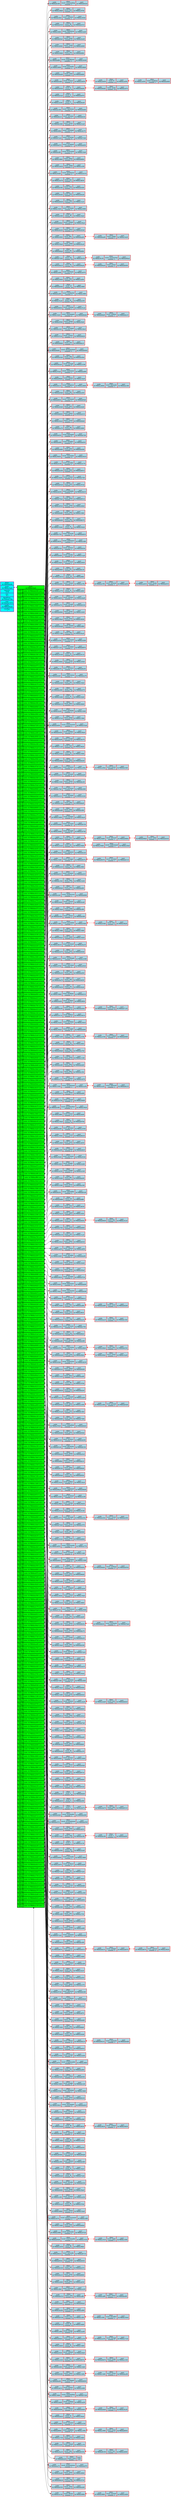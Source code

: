 digraph G{
	rankdir=LR;
	node[color="red",shape=record];
	HTAB [color = darkmagenta, style = filled, fillcolor = aqua, penwidth=3.0,  label = "Htab:\n 0x7fffdfab6480 | <BUCK> buck:\n 0x7fffdfac5ae0 | capacity:\n 2048 | size:\n 911 | HashFunc:\n 0x7f2fe2ec74fe | cmp:\n 0x7f2fe2ec7575 | logfile:\n 0x7fffdfab62a0 | ctorflag:\n 1"];
	subgraph BUCKET {
		BUCKET [style = filled, fillcolor = green, penwidth=3.0, color = black, label = " <bucket> buck:\n0x7fffdfac5ae0 |{ hash:\n 2 |<buck2> node: 0x7fffdfabb360 size: 1} |{ hash:\n 3 |<buck3> node: 0x7fffdfacd8d0 size: 1} |{ hash:\n 17 |<buck17> node: 0x7fffdfabcfb0 size: 1} |{ hash:\n 18 |<buck18> node: 0x7fffdfabe530 size: 1} |{ hash:\n 19 |<buck19> node: 0x7fffdfac4980 size: 1} |{ hash:\n 26 |<buck26> node: 0x7fffdfabb5e0 size: 1} |{ hash:\n 28 |<buck28> node: 0x7fffdfacb990 size: 1} |{ hash:\n 31 |<buck31> node: 0x7fffdfac0660 size: 1} |{ hash:\n 42 |<buck42> node: 0x7fffdfab8ff0 size: 1} |{ hash:\n 43 |<buck43> node: 0x7fffdfacd990 size: 1} |{ hash:\n 49 |<buck49> node: 0x7fffdfabda90 size: 1} |{ hash:\n 52 |<buck52> node: 0x7fffdfabcdb0 size: 3} |{ hash:\n 60 |<buck60> node: 0x7fffdfabd550 size: 2} |{ hash:\n 65 |<buck65> node: 0x7fffdfaba3a0 size: 1} |{ hash:\n 66 |<buck66> node: 0x7fffdfac2240 size: 1} |{ hash:\n 69 |<buck69> node: 0x7fffdfabe390 size: 1} |{ hash:\n 74 |<buck74> node: 0x7fffdfabfe10 size: 1} |{ hash:\n 80 |<buck80> node: 0x7fffdfabc5d0 size: 1} |{ hash:\n 87 |<buck87> node: 0x7fffdfacdfb0 size: 1} |{ hash:\n 90 |<buck90> node: 0x7fffdfab7220 size: 1} |{ hash:\n 94 |<buck94> node: 0x7fffdfabe670 size: 1} |{ hash:\n 105 |<buck105> node: 0x7fffdfabc8f0 size: 1} |{ hash:\n 119 |<buck119> node: 0x7fffdfac4f60 size: 1} |{ hash:\n 126 |<buck126> node: 0x7fffdfaca630 size: 1} |{ hash:\n 132 |<buck132> node: 0x7fffdfacb4d0 size: 1} |{ hash:\n 136 |<buck136> node: 0x7fffdfacdc70 size: 1} |{ hash:\n 144 |<buck144> node: 0x7fffdfabe5f0 size: 1} |{ hash:\n 148 |<buck148> node: 0x7fffdfab92f0 size: 1} |{ hash:\n 150 |<buck150> node: 0x7fffdfabb920 size: 1} |{ hash:\n 152 |<buck152> node: 0x7fffdfac1820 size: 1} |{ hash:\n 160 |<buck160> node: 0x7fffdfabc090 size: 1} |{ hash:\n 163 |<buck163> node: 0x7fffdfabd0b0 size: 1} |{ hash:\n 164 |<buck164> node: 0x7fffdfacd230 size: 1} |{ hash:\n 167 |<buck167> node: 0x7fffdfac0f00 size: 2} |{ hash:\n 174 |<buck174> node: 0x7fffdfac50e0 size: 1} |{ hash:\n 183 |<buck183> node: 0x7fffdfab6fa0 size: 1} |{ hash:\n 203 |<buck203> node: 0x7fffdfab7200 size: 2} |{ hash:\n 226 |<buck226> node: 0x7fffdfabda10 size: 2} |{ hash:\n 228 |<buck228> node: 0x7fffdface0f0 size: 1} |{ hash:\n 231 |<buck231> node: 0x7fffdfacf050 size: 1} |{ hash:\n 250 |<buck250> node: 0x7fffdfabb000 size: 1} |{ hash:\n 251 |<buck251> node: 0x7fffdfaba280 size: 1} |{ hash:\n 258 |<buck258> node: 0x7fffdfac3ca0 size: 1} |{ hash:\n 260 |<buck260> node: 0x7fffdfab9850 size: 1} |{ hash:\n 265 |<buck265> node: 0x7fffdfac3d20 size: 2} |{ hash:\n 266 |<buck266> node: 0x7fffdfacf590 size: 1} |{ hash:\n 269 |<buck269> node: 0x7fffdfabc430 size: 1} |{ hash:\n 271 |<buck271> node: 0x7fffdfac47e0 size: 1} |{ hash:\n 272 |<buck272> node: 0x7fffdfabfb90 size: 1} |{ hash:\n 281 |<buck281> node: 0x7fffdfab6bf0 size: 1} |{ hash:\n 285 |<buck285> node: 0x7fffdfabe5d0 size: 1} |{ hash:\n 299 |<buck299> node: 0x7fffdfabb2e0 size: 1} |{ hash:\n 309 |<buck309> node: 0x7fffdfac53a0 size: 1} |{ hash:\n 317 |<buck317> node: 0x7fffdfab98d0 size: 1} |{ hash:\n 321 |<buck321> node: 0x7fffdfabdc10 size: 2} |{ hash:\n 323 |<buck323> node: 0x7fffdfabd3b0 size: 1} |{ hash:\n 324 |<buck324> node: 0x7fffdfabf650 size: 1} |{ hash:\n 330 |<buck330> node: 0x7fffdfacb5d0 size: 1} |{ hash:\n 332 |<buck332> node: 0x7fffdfab6600 size: 1} |{ hash:\n 335 |<buck335> node: 0x7fffdfac44c0 size: 1} |{ hash:\n 356 |<buck356> node: 0x7fffdfabca70 size: 1} |{ hash:\n 357 |<buck357> node: 0x7fffdfabe830 size: 1} |{ hash:\n 362 |<buck362> node: 0x7fffdfabe8f0 size: 1} |{ hash:\n 363 |<buck363> node: 0x7fffdfaba680 size: 1} |{ hash:\n 372 |<buck372> node: 0x7fffdfac9b50 size: 1} |{ hash:\n 378 |<buck378> node: 0x7fffdface1f0 size: 1} |{ hash:\n 389 |<buck389> node: 0x7fffdfabe250 size: 1} |{ hash:\n 390 |<buck390> node: 0x7fffdfac4e60 size: 1} |{ hash:\n 403 |<buck403> node: 0x7fffdfabb520 size: 1} |{ hash:\n 416 |<buck416> node: 0x7fffdfacbd30 size: 1} |{ hash:\n 417 |<buck417> node: 0x7fffdfab70a0 size: 1} |{ hash:\n 418 |<buck418> node: 0x7fffdfacd530 size: 1} |{ hash:\n 422 |<buck422> node: 0x7fffdfab8df0 size: 1} |{ hash:\n 423 |<buck423> node: 0x7fffdfab6b90 size: 1} |{ hash:\n 424 |<buck424> node: 0x7fffdfac5260 size: 1} |{ hash:\n 425 |<buck425> node: 0x7fffdfabc750 size: 1} |{ hash:\n 427 |<buck427> node: 0x7fffdfacd030 size: 1} |{ hash:\n 433 |<buck433> node: 0x7fffdfabf350 size: 1} |{ hash:\n 441 |<buck441> node: 0x7fffdfabd4f0 size: 1} |{ hash:\n 443 |<buck443> node: 0x7fffdfacf2b0 size: 1} |{ hash:\n 449 |<buck449> node: 0x7fffdfab9f00 size: 1} |{ hash:\n 458 |<buck458> node: 0x7fffdfac0010 size: 1} |{ hash:\n 460 |<buck460> node: 0x7fffdfabefd0 size: 3} |{ hash:\n 461 |<buck461> node: 0x7fffdfaca770 size: 1} |{ hash:\n 463 |<buck463> node: 0x7fffdfacdb50 size: 1} |{ hash:\n 469 |<buck469> node: 0x7fffdfabe470 size: 1} |{ hash:\n 472 |<buck472> node: 0x7fffdfabd990 size: 1} |{ hash:\n 473 |<buck473> node: 0x7fffdfac08a0 size: 1} |{ hash:\n 481 |<buck481> node: 0x7fffdfad04d0 size: 1} |{ hash:\n 485 |<buck485> node: 0x7fffdfac1560 size: 1} |{ hash:\n 491 |<buck491> node: 0x7fffdface330 size: 1} |{ hash:\n 503 |<buck503> node: 0x7fffdfab7120 size: 1} |{ hash:\n 513 |<buck513> node: 0x7fffdfac0190 size: 1} |{ hash:\n 516 |<buck516> node: 0x7fffdfacd4b0 size: 1} |{ hash:\n 518 |<buck518> node: 0x7fffdfab8e70 size: 1} |{ hash:\n 525 |<buck525> node: 0x7fffdfabebd0 size: 1} |{ hash:\n 527 |<buck527> node: 0x7fffdfabe0d0 size: 1} |{ hash:\n 528 |<buck528> node: 0x7fffdfabe490 size: 1} |{ hash:\n 533 |<buck533> node: 0x7fffdfac2480 size: 1} |{ hash:\n 534 |<buck534> node: 0x7fffdfabd110 size: 1} |{ hash:\n 538 |<buck538> node: 0x7fffdfac2e20 size: 1} |{ hash:\n 544 |<buck544> node: 0x7fffdfac27c0 size: 1} |{ hash:\n 549 |<buck549> node: 0x7fffdfaba840 size: 1} |{ hash:\n 559 |<buck559> node: 0x7fffdfabe050 size: 1} |{ hash:\n 560 |<buck560> node: 0x7fffdfacbef0 size: 1} |{ hash:\n 562 |<buck562> node: 0x7fffdfac1ca0 size: 1} |{ hash:\n 563 |<buck563> node: 0x7fffdfac4540 size: 1} |{ hash:\n 573 |<buck573> node: 0x7fffdfabd890 size: 1} |{ hash:\n 579 |<buck579> node: 0x7fffdfabdf50 size: 2} |{ hash:\n 581 |<buck581> node: 0x7fffdfabed10 size: 1} |{ hash:\n 585 |<buck585> node: 0x7fffdfac1000 size: 1} |{ hash:\n 588 |<buck588> node: 0x7fffdfabc7b0 size: 1} |{ hash:\n 595 |<buck595> node: 0x7fffdfabe410 size: 1} |{ hash:\n 603 |<buck603> node: 0x7fffdfabc1b0 size: 1} |{ hash:\n 610 |<buck610> node: 0x7fffdfabcbf0 size: 1} |{ hash:\n 624 |<buck624> node: 0x7fffdfac2680 size: 1} |{ hash:\n 635 |<buck635> node: 0x7fffdfabdd90 size: 1} |{ hash:\n 648 |<buck648> node: 0x7fffdfacb890 size: 1} |{ hash:\n 653 |<buck653> node: 0x7fffdfac0820 size: 3} |{ hash:\n 669 |<buck669> node: 0x7fffdfac2ce0 size: 2} |{ hash:\n 676 |<buck676> node: 0x7fffdfac5920 size: 1} |{ hash:\n 686 |<buck686> node: 0x7fffdfac1b60 size: 2} |{ hash:\n 708 |<buck708> node: 0x7fffdfaba5c0 size: 1} |{ hash:\n 725 |<buck725> node: 0x7fffdfabef10 size: 1} |{ hash:\n 726 |<buck726> node: 0x7fffdfabc350 size: 1} |{ hash:\n 729 |<buck729> node: 0x7fffdfabf0d0 size: 1} |{ hash:\n 730 |<buck730> node: 0x7fffdfabe2d0 size: 1} |{ hash:\n 731 |<buck731> node: 0x7fffdfacfe90 size: 1} |{ hash:\n 738 |<buck738> node: 0x7fffdfac3da0 size: 1} |{ hash:\n 747 |<buck747> node: 0x7fffdfabe5b0 size: 1} |{ hash:\n 755 |<buck755> node: 0x7fffdfac1460 size: 2} |{ hash:\n 756 |<buck756> node: 0x7fffdfac1960 size: 1} |{ hash:\n 757 |<buck757> node: 0x7fffdfab9da0 size: 1} |{ hash:\n 760 |<buck760> node: 0x7fffdfacbb10 size: 1} |{ hash:\n 763 |<buck763> node: 0x7fffdfabcb70 size: 1} |{ hash:\n 771 |<buck771> node: 0x7fffdfabd430 size: 1} |{ hash:\n 772 |<buck772> node: 0x7fffdfacd790 size: 1} |{ hash:\n 781 |<buck781> node: 0x7fffdfab9a30 size: 1} |{ hash:\n 783 |<buck783> node: 0x7fffdfacbe70 size: 1} |{ hash:\n 790 |<buck790> node: 0x7fffdfac9d30 size: 1} |{ hash:\n 795 |<buck795> node: 0x7fffdfac3860 size: 1} |{ hash:\n 798 |<buck798> node: 0x7fffdfacfa50 size: 1} |{ hash:\n 809 |<buck809> node: 0x7fffdfabbc00 size: 2} |{ hash:\n 824 |<buck824> node: 0x7fffdfac0110 size: 1} |{ hash:\n 828 |<buck828> node: 0x7fffdfac3e20 size: 1} |{ hash:\n 832 |<buck832> node: 0x7fffdfac5620 size: 1} |{ hash:\n 835 |<buck835> node: 0x7fffdfac3200 size: 2} |{ hash:\n 841 |<buck841> node: 0x7fffdfab6e60 size: 1} |{ hash:\n 848 |<buck848> node: 0x7fffdfab96d0 size: 1} |{ hash:\n 851 |<buck851> node: 0x7fffdfac2180 size: 1} |{ hash:\n 852 |<buck852> node: 0x7fffdfabe4f0 size: 1} |{ hash:\n 863 |<buck863> node: 0x7fffdfac1f40 size: 1} |{ hash:\n 864 |<buck864> node: 0x7fffdfaccc70 size: 1} |{ hash:\n 865 |<buck865> node: 0x7fffdfac3360 size: 2} |{ hash:\n 871 |<buck871> node: 0x7fffdfabe970 size: 1} |{ hash:\n 878 |<buck878> node: 0x7fffdfacb750 size: 1} |{ hash:\n 896 |<buck896> node: 0x7fffdfabc9f0 size: 1} |{ hash:\n 905 |<buck905> node: 0x7fffdfacff90 size: 1} |{ hash:\n 908 |<buck908> node: 0x7fffdfac30e0 size: 1} |{ hash:\n 912 |<buck912> node: 0x7fffdfabde90 size: 1} |{ hash:\n 915 |<buck915> node: 0x7fffdfac3580 size: 1} |{ hash:\n 918 |<buck918> node: 0x7fffdfaca6b0 size: 1} |{ hash:\n 933 |<buck933> node: 0x7fffdfabac80 size: 1} |{ hash:\n 934 |<buck934> node: 0x7fffdfacf4d0 size: 1} |{ hash:\n 936 |<buck936> node: 0x7fffdfac2f20 size: 1} |{ hash:\n 940 |<buck940> node: 0x7fffdfaca230 size: 1} |{ hash:\n 944 |<buck944> node: 0x7fffdfac4260 size: 1} |{ hash:\n 948 |<buck948> node: 0x7fffdfac2380 size: 1} |{ hash:\n 957 |<buck957> node: 0x7fffdfabf250 size: 1} |{ hash:\n 970 |<buck970> node: 0x7fffdfab6f80 size: 1} |{ hash:\n 971 |<buck971> node: 0x7fffdfacd1b0 size: 1} |{ hash:\n 982 |<buck982> node: 0x7fffdfac4ac0 size: 1} |{ hash:\n 989 |<buck989> node: 0x7fffdfabad00 size: 2} |{ hash:\n 991 |<buck991> node: 0x7fffdfaba700 size: 1} |{ hash:\n 995 |<buck995> node: 0x7fffdfab6c30 size: 1} |{ hash:\n 999 |<buck999> node: 0x7fffdfac29c0 size: 1} |{ hash:\n 1000 |<buck1000> node: 0x7fffdfacaa50 size: 1} |{ hash:\n 1008 |<buck1008> node: 0x7fffdfac2400 size: 1} |{ hash:\n 1048 |<buck1048> node: 0x7fffdfabab00 size: 1} |{ hash:\n 1049 |<buck1049> node: 0x7fffdfab9150 size: 1} |{ hash:\n 1063 |<buck1063> node: 0x7fffdfacf830 size: 1} |{ hash:\n 1066 |<buck1066> node: 0x7fffdfac4440 size: 1} |{ hash:\n 1081 |<buck1081> node: 0x7fffdfac19e0 size: 1} |{ hash:\n 1085 |<buck1085> node: 0x7fffdfad08f0 size: 1} |{ hash:\n 1096 |<buck1096> node: 0x7fffdfac4d60 size: 2} |{ hash:\n 1102 |<buck1102> node: 0x7fffdfacf950 size: 1} |{ hash:\n 1110 |<buck1110> node: 0x7fffdfab9d20 size: 2} |{ hash:\n 1120 |<buck1120> node: 0x7fffdfabc270 size: 1} |{ hash:\n 1122 |<buck1122> node: 0x7fffdfab6b70 size: 1} |{ hash:\n 1129 |<buck1129> node: 0x7fffdfabba60 size: 1} |{ hash:\n 1134 |<buck1134> node: 0x7fffdfabe550 size: 2} |{ hash:\n 1138 |<buck1138> node: 0x7fffdfabd2d0 size: 2} |{ hash:\n 1153 |<buck1153> node: 0x7fffdfacd3b0 size: 1} |{ hash:\n 1172 |<buck1172> node: 0x7fffdfab9310 size: 1} |{ hash:\n 1174 |<buck1174> node: 0x7fffdfac1ec0 size: 1} |{ hash:\n 1189 |<buck1189> node: 0x7fffdfaba400 size: 1} |{ hash:\n 1197 |<buck1197> node: 0x7fffdfabd030 size: 1} |{ hash:\n 1209 |<buck1209> node: 0x7fffdfacae10 size: 1} |{ hash:\n 1214 |<buck1214> node: 0x7fffdfabf450 size: 2} |{ hash:\n 1216 |<buck1216> node: 0x7fffdfac41e0 size: 1} |{ hash:\n 1232 |<buck1232> node: 0x7fffdfabb860 size: 1} |{ hash:\n 1242 |<buck1242> node: 0x7fffdfac5020 size: 1} |{ hash:\n 1246 |<buck1246> node: 0x7fffdfad0690 size: 1} |{ hash:\n 1251 |<buck1251> node: 0x7fffdfacb310 size: 1} |{ hash:\n 1257 |<buck1257> node: 0x7fffdfabf1d0 size: 1} |{ hash:\n 1260 |<buck1260> node: 0x7fffdfabbb40 size: 1} |{ hash:\n 1262 |<buck1262> node: 0x7fffdfabff90 size: 1} |{ hash:\n 1263 |<buck1263> node: 0x7fffdfabf150 size: 1} |{ hash:\n 1271 |<buck1271> node: 0x7fffdfabf5d0 size: 1} |{ hash:\n 1285 |<buck1285> node: 0x7fffdfac25c0 size: 1} |{ hash:\n 1290 |<buck1290> node: 0x7fffdfab9ba0 size: 1} |{ hash:\n 1295 |<buck1295> node: 0x7fffdface2b0 size: 1} |{ hash:\n 1296 |<buck1296> node: 0x7fffdfac9fb0 size: 1} |{ hash:\n 1298 |<buck1298> node: 0x7fffdfac0210 size: 1} |{ hash:\n 1318 |<buck1318> node: 0x7fffdfabc870 size: 2} |{ hash:\n 1328 |<buck1328> node: 0x7fffdfab7420 size: 1} |{ hash:\n 1330 |<buck1330> node: 0x7fffdfac3ae0 size: 1} |{ hash:\n 1331 |<buck1331> node: 0x7fffdfac4320 size: 1} |{ hash:\n 1334 |<buck1334> node: 0x7fffdfaca850 size: 1} |{ hash:\n 1335 |<buck1335> node: 0x7fffdfac0aa0 size: 1} |{ hash:\n 1339 |<buck1339> node: 0x7fffdfaba9c0 size: 1} |{ hash:\n 1340 |<buck1340> node: 0x7fffdfabe1d0 size: 2} |{ hash:\n 1341 |<buck1341> node: 0x7fffdfab9f80 size: 1} |{ hash:\n 1344 |<buck1344> node: 0x7fffdfaced50 size: 1} |{ hash:\n 1348 |<buck1348> node: 0x7fffdfacfcd0 size: 1} |{ hash:\n 1357 |<buck1357> node: 0x7fffdfac4040 size: 1} |{ hash:\n 1368 |<buck1368> node: 0x7fffdfac22c0 size: 1} |{ hash:\n 1371 |<buck1371> node: 0x7fffdfacf730 size: 1} |{ hash:\n 1372 |<buck1372> node: 0x7fffdfacacb0 size: 1} |{ hash:\n 1373 |<buck1373> node: 0x7fffdfaba180 size: 2} |{ hash:\n 1382 |<buck1382> node: 0x7fffdfab9b80 size: 1} |{ hash:\n 1389 |<buck1389> node: 0x7fffdfac0c20 size: 1} |{ hash:\n 1398 |<buck1398> node: 0x7fffdfac16e0 size: 1} |{ hash:\n 1399 |<buck1399> node: 0x7fffdfab91b0 size: 1} |{ hash:\n 1402 |<buck1402> node: 0x7fffdfacc330 size: 1} |{ hash:\n 1410 |<buck1410> node: 0x7fffdfacaed0 size: 1} |{ hash:\n 1411 |<buck1411> node: 0x7fffdfac3a20 size: 1} |{ hash:\n 1424 |<buck1424> node: 0x7fffdfab7380 size: 1} |{ hash:\n 1430 |<buck1430> node: 0x7fffdfac3be0 size: 1} |{ hash:\n 1432 |<buck1432> node: 0x7fffdfac1d60 size: 1} |{ hash:\n 1433 |<buck1433> node: 0x7fffdfab9230 size: 2} |{ hash:\n 1437 |<buck1437> node: 0x7fffdfab6560 size: 1} |{ hash:\n 1441 |<buck1441> node: 0x7fffdfab9510 size: 1} |{ hash:\n 1461 |<buck1461> node: 0x7fffdfab99d0 size: 1} |{ hash:\n 1465 |<buck1465> node: 0x7fffdfac1aa0 size: 1} |{ hash:\n 1480 |<buck1480> node: 0x7fffdfabb6e0 size: 1} |{ hash:\n 1500 |<buck1500> node: 0x7fffdfabfc50 size: 1} |{ hash:\n 1502 |<buck1502> node: 0x7fffdfab9450 size: 1} |{ hash:\n 1503 |<buck1503> node: 0x7fffdfabdfd0 size: 1} |{ hash:\n 1504 |<buck1504> node: 0x7fffdfac2940 size: 1} |{ hash:\n 1519 |<buck1519> node: 0x7fffdfac2da0 size: 1} |{ hash:\n 1523 |<buck1523> node: 0x7fffdfad0710 size: 1} |{ hash:\n 1528 |<buck1528> node: 0x7fffdfac20c0 size: 1} |{ hash:\n 1542 |<buck1542> node: 0x7fffdfab8e50 size: 1} |{ hash:\n 1545 |<buck1545> node: 0x7fffdfabe610 size: 1} |{ hash:\n 1550 |<buck1550> node: 0x7fffdfab9330 size: 2} |{ hash:\n 1552 |<buck1552> node: 0x7fffdfabe4b0 size: 1} |{ hash:\n 1553 |<buck1553> node: 0x7fffdfabe570 size: 1} |{ hash:\n 1557 |<buck1557> node: 0x7fffdfaceb30 size: 1} |{ hash:\n 1560 |<buck1560> node: 0x7fffdfac1be0 size: 2} |{ hash:\n 1561 |<buck1561> node: 0x7fffdfaca1b0 size: 1} |{ hash:\n 1574 |<buck1574> node: 0x7fffdfaba500 size: 1} |{ hash:\n 1589 |<buck1589> node: 0x7fffdfabd690 size: 1} |{ hash:\n 1591 |<buck1591> node: 0x7fffdfacbf70 size: 1} |{ hash:\n 1592 |<buck1592> node: 0x7fffdfab7240 size: 1} |{ hash:\n 1610 |<buck1610> node: 0x7fffdfabc3b0 size: 1} |{ hash:\n 1616 |<buck1616> node: 0x7fffdfac0b20 size: 1} |{ hash:\n 1626 |<buck1626> node: 0x7fffdfac05e0 size: 1} |{ hash:\n 1629 |<buck1629> node: 0x7fffdfabd210 size: 1} |{ hash:\n 1635 |<buck1635> node: 0x7fffdfabe590 size: 1} |{ hash:\n 1645 |<buck1645> node: 0x7fffdfacc8f0 size: 1} |{ hash:\n 1654 |<buck1654> node: 0x7fffdfac0410 size: 1} |{ hash:\n 1657 |<buck1657> node: 0x7fffdface170 size: 1} |{ hash:\n 1660 |<buck1660> node: 0x7fffdfab7320 size: 1} |{ hash:\n 1664 |<buck1664> node: 0x7fffdfabd910 size: 1} |{ hash:\n 1670 |<buck1670> node: 0x7fffdfab8f70 size: 3} |{ hash:\n 1675 |<buck1675> node: 0x7fffdfab9070 size: 1} |{ hash:\n 1683 |<buck1683> node: 0x7fffdfac09a0 size: 1} |{ hash:\n 1693 |<buck1693> node: 0x7fffdfac2fa0 size: 1} |{ hash:\n 1697 |<buck1697> node: 0x7fffdfac51e0 size: 1} |{ hash:\n 1701 |<buck1701> node: 0x7fffdfac17a0 size: 1} |{ hash:\n 1702 |<buck1702> node: 0x7fffdfac0720 size: 1} |{ hash:\n 1705 |<buck1705> node: 0x7fffdfabaa80 size: 1} |{ hash:\n 1706 |<buck1706> node: 0x7fffdfabe7b0 size: 1} |{ hash:\n 1718 |<buck1718> node: 0x7fffdfacc0f0 size: 1} |{ hash:\n 1725 |<buck1725> node: 0x7fffdfaba000 size: 1} |{ hash:\n 1732 |<buck1732> node: 0x7fffdfac3f00 size: 1} |{ hash:\n 1733 |<buck1733> node: 0x7fffdfacb6d0 size: 1} |{ hash:\n 1734 |<buck1734> node: 0x7fffdfabe4d0 size: 2} |{ hash:\n 1735 |<buck1735> node: 0x7fffdfabe630 size: 1} |{ hash:\n 1742 |<buck1742> node: 0x7fffdfac4760 size: 1} |{ hash:\n 1744 |<buck1744> node: 0x7fffdface070 size: 1} |{ hash:\n 1752 |<buck1752> node: 0x7fffdfac2540 size: 1} |{ hash:\n 1761 |<buck1761> node: 0x7fffdfabf3d0 size: 1} |{ hash:\n 1770 |<buck1770> node: 0x7fffdfac3480 size: 1} |{ hash:\n 1777 |<buck1777> node: 0x7fffdfac5760 size: 1} |{ hash:\n 1783 |<buck1783> node: 0x7fffdfac1180 size: 1} |{ hash:\n 1786 |<buck1786> node: 0x7fffdfac28c0 size: 1} |{ hash:\n 1788 |<buck1788> node: 0x7fffdfab9790 size: 1} |{ hash:\n 1820 |<buck1820> node: 0x7fffdfabdd10 size: 1} |{ hash:\n 1838 |<buck1838> node: 0x7fffdfac9cb0 size: 2} |{ hash:\n 1839 |<buck1839> node: 0x7fffdfabc4f0 size: 1} |{ hash:\n 1843 |<buck1843> node: 0x7fffdfacc6b0 size: 1} |{ hash:\n 1844 |<buck1844> node: 0x7fffdfabe650 size: 1} |{ hash:\n 1846 |<buck1846> node: 0x7fffdfad0590 size: 1} |{ hash:\n 1847 |<buck1847> node: 0x7fffdfaba380 size: 1} |{ hash:\n 1849 |<buck1849> node: 0x7fffdfabc570 size: 1} |{ hash:\n 1850 |<buck1850> node: 0x7fffdfab92d0 size: 1} |{ hash:\n 1855 |<buck1855> node: 0x7fffdfab8ef0 size: 1} |{ hash:\n 1859 |<buck1859> node: 0x7fffdfab90f0 size: 1} |{ hash:\n 1867 |<buck1867> node: 0x7fffdfaca3f0 size: 1} |{ hash:\n 1868 |<buck1868> node: 0x7fffdfac0ca0 size: 1} |{ hash:\n 1880 |<buck1880> node: 0x7fffdfac4860 size: 1} |{ hash:\n 1881 |<buck1881> node: 0x7fffdfaccb70 size: 1} |{ hash:\n 1882 |<buck1882> node: 0x7fffdfac1660 size: 1} |{ hash:\n 1884 |<buck1884> node: 0x7fffdfac0f80 size: 1} |{ hash:\n 1887 |<buck1887> node: 0x7fffdfabd5d0 size: 2} |{ hash:\n 1888 |<buck1888> node: 0x7fffdfaca030 size: 1} |{ hash:\n 1889 |<buck1889> node: 0x7fffdfad0810 size: 1} |{ hash:\n 1903 |<buck1903> node: 0x7fffdfabf550 size: 1} |{ hash:\n 1910 |<buck1910> node: 0x7fffdfabd190 size: 1} |{ hash:\n 1911 |<buck1911> node: 0x7fffdfabfa10 size: 1} |{ hash:\n 1913 |<buck1913> node: 0x7fffdfaca0b0 size: 1} |{ hash:\n 1919 |<buck1919> node: 0x7fffdfaccfb0 size: 1} |{ hash:\n 1921 |<buck1921> node: 0x7fffdfabe510 size: 2} |{ hash:\n 1923 |<buck1923> node: 0x7fffdfac04e0 size: 1} |{ hash:\n 1928 |<buck1928> node: 0x7fffdfacb250 size: 1} |{ hash:\n 1932 |<buck1932> node: 0x7fffdfabd7d0 size: 2} |{ hash:\n 1934 |<buck1934> node: 0x7fffdfab67c0 size: 1} |{ hash:\n 1938 |<buck1938> node: 0x7fffdfacaf90 size: 1} |{ hash:\n 1940 |<buck1940> node: 0x7fffdfabb9e0 size: 2} |{ hash:\n 1944 |<buck1944> node: 0x7fffdfac2b00 size: 1} |{ hash:\n 1947 |<buck1947> node: 0x7fffdfacf330 size: 1} |{ hash:\n 1955 |<buck1955> node: 0x7fffdfacc430 size: 2} |{ hash:\n 1956 |<buck1956> node: 0x7fffdfabc690 size: 1} |{ hash:\n 1961 |<buck1961> node: 0x7fffdfab93f0 size: 2} |{ hash:\n 1968 |<buck1968> node: 0x7fffdfabbe90 size: 1} |{ hash:\n 1970 |<buck1970> node: 0x7fffdface610 size: 1} |{ hash:\n 1973 |<buck1973> node: 0x7fffdfac3660 size: 1} |{ hash:\n 1976 |<buck1976> node: 0x7fffdfacabd0 size: 1} |{ hash:\n 1983 |<buck1983> node: 0x7fffdfab9590 size: 2} |{ hash:\n 1986 |<buck1986> node: 0x7fffdfaba8c0 size: 1} |{ hash:\n 1993 |<buck1993> node: 0x7fffdface490 size: 1} |{ hash:\n 2003 |<buck2003> node: 0x7fffdfabf890 size: 2} |{ hash:\n 2020 |<buck2020> node: 0x7fffdfacc730 size: 1} |{ hash:\n 2022 |<buck2022> node: 0x7fffdfacce30 size: 1} |{ hash:\n 2023 |<buck2023> node: 0x7fffdfacba10 size: 2} |{ hash:\n 2027 |<buck2027> node: 0x7fffdfabb220 size: 1} |{ hash:\n 2029 |<buck2029> node: 0x7fffdfabea70 size: 1} |{ hash:\n 2032 |<buck2032> node: 0x7fffdfacdad0 size: 1} |{ hash:\n 2037 |<buck2037> node: 0x7fffdfab6b30 size: 1} |{ hash:\n 2041 |<buck2041> node: 0x7fffdfabd350 size: 1} |{ hash:\n 2044 |<buck2044> node: 0x7fffdfaca130 size: 2}"];
	}
	HTAB:BUCK -> BUCKET:bucket[dir = both, arrowtail = dot, color = darkmagenta];
	NODE_2_0 [style = filled, fillcolor = lightblue, penwidth = 2.5, label = "{<node0> node:\n0x7fffdfabb360 | elem:\nword: commanding\n counter: 1 | <next0> next:\n0x7fffdfabb520}"];
	BUCKET:buck2 -> NODE_2_0:node0:w[dir = both, arrowtail = dot];
	BUCKET:buck2 -> NODE_2_0[color = invis];
	NODE_3_0 [style = filled, fillcolor = lightblue, penwidth = 2.5, label = "{<node0> node:\n0x7fffdfacd8d0 | elem:\nword: fact\n counter: 1 | <next0> next:\n0x7fffdfacd790}"];
	BUCKET:buck3 -> NODE_3_0:node0:w[dir = both, arrowtail = dot];
	BUCKET:buck3 -> NODE_3_0[color = invis];
	NODE_17_0 [style = filled, fillcolor = lightblue, penwidth = 2.5, label = "{<node0> node:\n0x7fffdfabcfb0 | elem:\nword: solitaire\n counter: 1 | <next0> next:\n0x7fffdfac4540}"];
	BUCKET:buck17 -> NODE_17_0:node0:w[dir = both, arrowtail = dot];
	BUCKET:buck17 -> NODE_17_0[color = invis];
	NODE_18_0 [style = filled, fillcolor = lightblue, penwidth = 2.5, label = "{<node0> node:\n0x7fffdfabe530 | elem:\nword: He\n counter: 6 | <next0> next:\n0x7fffdfabe510}"];
	BUCKET:buck18 -> NODE_18_0:node0:w[dir = both, arrowtail = dot];
	BUCKET:buck18 -> NODE_18_0[color = invis];
	NODE_19_0 [style = filled, fillcolor = lightblue, penwidth = 2.5, label = "{<node0> node:\n0x7fffdfac4980 | elem:\nword: Habsburg\n counter: 1 | <next0> next:\n0x7fffdfac4e60}"];
	BUCKET:buck19 -> NODE_19_0:node0:w[dir = both, arrowtail = dot];
	BUCKET:buck19 -> NODE_19_0[color = invis];
	NODE_26_0 [style = filled, fillcolor = lightblue, penwidth = 2.5, label = "{<node0> node:\n0x7fffdfabb5e0 | elem:\nword: many\n counter: 2 | <next0> next:\n0x7fffdfac2e20}"];
	BUCKET:buck26 -> NODE_26_0:node0:w[dir = both, arrowtail = dot];
	BUCKET:buck26 -> NODE_26_0[color = invis];
	NODE_28_0 [style = filled, fillcolor = lightblue, penwidth = 2.5, label = "{<node0> node:\n0x7fffdfacb990 | elem:\nword: could\n counter: 2 | <next0> next:\n0x7fffdfacb890}"];
	BUCKET:buck28 -> NODE_28_0:node0:w[dir = both, arrowtail = dot];
	BUCKET:buck28 -> NODE_28_0[color = invis];
	NODE_31_0 [style = filled, fillcolor = lightblue, penwidth = 2.5, label = "{<node0> node:\n0x7fffdfac0660 | elem:\nword: two\n counter: 2 | <next0> next:\n0x7fffdfab9f80}"];
	BUCKET:buck31 -> NODE_31_0:node0:w[dir = both, arrowtail = dot];
	BUCKET:buck31 -> NODE_31_0[color = invis];
	NODE_42_0 [style = filled, fillcolor = lightblue, penwidth = 2.5, label = "{<node0> node:\n0x7fffdfab8ff0 | elem:\nword: magnificent\n counter: 1 | <next0> next:\n0x7fffdfac4440}"];
	BUCKET:buck42 -> NODE_42_0:node0:w[dir = both, arrowtail = dot];
	BUCKET:buck42 -> NODE_42_0[color = invis];
	NODE_43_0 [style = filled, fillcolor = lightblue, penwidth = 2.5, label = "{<node0> node:\n0x7fffdfacd990 | elem:\nword: presently\n counter: 1 | <next0> next:\n0x7fffdfacd8d0}"];
	BUCKET:buck43 -> NODE_43_0:node0:w[dir = both, arrowtail = dot];
	BUCKET:buck43 -> NODE_43_0[color = invis];
	NODE_49_0 [style = filled, fillcolor = lightblue, penwidth = 2.5, label = "{<node0> node:\n0x7fffdfabda90 | elem:\nword: until\n counter: 1 | <next0> next:\n0x7fffdfabdfd0}"];
	BUCKET:buck49 -> NODE_49_0:node0:w[dir = both, arrowtail = dot];
	BUCKET:buck49 -> NODE_49_0[color = invis];
	NODE_52_0 [style = filled, fillcolor = lightblue, penwidth = 2.5, label = "{<node0> node:\n0x7fffdfabcdb0 | elem:\nword: France\n counter: 1 | <next0> next:\n0x7fffdfacb050}"];
	NODE_52_1 [style = filled, fillcolor = lightblue, penwidth = 2.5, label = "{<node1> node:\n0x7fffdfacb050 | elem:\nword: If\n counter: 2 | <next1> next:\n0x7fffdfaca450}"];
	NODE_52_2 [style = filled, fillcolor = lightblue, penwidth = 2.5, label = "{<node2> node:\n0x7fffdfaca450 | elem:\nword: laughing\n counter: 1 | <next2> next:\n0x7fffdfaba840}"];
	BUCKET:buck52 -> NODE_52_0:node0:w[dir = both, arrowtail = dot];
	BUCKET:buck52 -> NODE_52_0[color = invis];
	NODE_52_0 -> NODE_52_1 [color = invis];
	NODE_52_0:next0 -> NODE_52_1:next1[color = invis];
	NODE_52_0:node0 -> NODE_52_1:node1[color = invis];
	NODE_52_0:next0 -> NODE_52_1:node1[dir = both, arrowtail = dot, color = red];
	NODE_52_1 -> NODE_52_2 [color = invis];
	NODE_52_1:next1 -> NODE_52_2:next2[color = invis];
	NODE_52_1:node1 -> NODE_52_2:node2[color = invis];
	NODE_52_1:next1 -> NODE_52_2:node2[dir = both, arrowtail = dot, color = red];
	NODE_60_0 [style = filled, fillcolor = lightblue, penwidth = 2.5, label = "{<node0> node:\n0x7fffdfabd550 | elem:\nword: in\n counter: 9 | <next0> next:\n0x7fffdfab8dd0}"];
	NODE_60_1 [style = filled, fillcolor = lightblue, penwidth = 2.5, label = "{<node1> node:\n0x7fffdfab8dd0 | elem:\nword: uncle\n counter: 10 | <next1> next:\n0x7fffdfabc870}"];
	BUCKET:buck60 -> NODE_60_0:node0:w[dir = both, arrowtail = dot];
	BUCKET:buck60 -> NODE_60_0[color = invis];
	NODE_60_0 -> NODE_60_1 [color = invis];
	NODE_60_0:next0 -> NODE_60_1:next1[color = invis];
	NODE_60_0:node0 -> NODE_60_1:node1[color = invis];
	NODE_60_0:next0 -> NODE_60_1:node1[dir = both, arrowtail = dot, color = red];
	NODE_65_0 [style = filled, fillcolor = lightblue, penwidth = 2.5, label = "{<node0> node:\n0x7fffdfaba3a0 | elem:\nword: is\n counter: 2 | <next0> next:\n0x7fffdfabe670}"];
	BUCKET:buck65 -> NODE_65_0:node0:w[dir = both, arrowtail = dot];
	BUCKET:buck65 -> NODE_65_0[color = invis];
	NODE_66_0 [style = filled, fillcolor = lightblue, penwidth = 2.5, label = "{<node0> node:\n0x7fffdfac2240 | elem:\nword: it\n counter: 15 | <next0> next:\n0x7fffdfab6e60}"];
	BUCKET:buck66 -> NODE_66_0:node0:w[dir = both, arrowtail = dot];
	BUCKET:buck66 -> NODE_66_0[color = invis];
	NODE_69_0 [style = filled, fillcolor = lightblue, penwidth = 2.5, label = "{<node0> node:\n0x7fffdfabe390 | elem:\nword: American\n counter: 1 | <next0> next:\n0x7fffdfabb860}"];
	BUCKET:buck69 -> NODE_69_0:node0:w[dir = both, arrowtail = dot];
	BUCKET:buck69 -> NODE_69_0[color = invis];
	NODE_74_0 [style = filled, fillcolor = lightblue, penwidth = 2.5, label = "{<node0> node:\n0x7fffdfabfe10 | elem:\nword: minutes\n counter: 1 | <next0> next:\n0x7fffdfabfc50}"];
	BUCKET:buck74 -> NODE_74_0:node0:w[dir = both, arrowtail = dot];
	BUCKET:buck74 -> NODE_74_0[color = invis];
	NODE_80_0 [style = filled, fillcolor = lightblue, penwidth = 2.5, label = "{<node0> node:\n0x7fffdfabc5d0 | elem:\nword: terms\n counter: 1 | <next0> next:\n0x7fffdfac3ca0}"];
	BUCKET:buck80 -> NODE_80_0:node0:w[dir = both, arrowtail = dot];
	BUCKET:buck80 -> NODE_80_0[color = invis];
	NODE_87_0 [style = filled, fillcolor = lightblue, penwidth = 2.5, label = "{<node0> node:\n0x7fffdfacdfb0 | elem:\nword: vanished\n counter: 1 | <next0> next:\n0x7fffdfacdc70}"];
	BUCKET:buck87 -> NODE_87_0:node0:w[dir = both, arrowtail = dot];
	BUCKET:buck87 -> NODE_87_0[color = invis];
	NODE_90_0 [style = filled, fillcolor = lightblue, penwidth = 2.5, label = "{<node0> node:\n0x7fffdfab7220 | elem:\nword: Octavian\n counter: 5 | <next0> next:\n0x7fffdfab7200}"];
	BUCKET:buck90 -> NODE_90_0:node0:w[dir = both, arrowtail = dot];
	BUCKET:buck90 -> NODE_90_0[color = invis];
	NODE_94_0 [style = filled, fillcolor = lightblue, penwidth = 2.5, label = "{<node0> node:\n0x7fffdfabe670 | elem:\nword: accepted\n counter: 1 | <next0> next:\n0x7fffdfabe650}"];
	BUCKET:buck94 -> NODE_94_0:node0:w[dir = both, arrowtail = dot];
	BUCKET:buck94 -> NODE_94_0[color = invis];
	NODE_105_0 [style = filled, fillcolor = lightblue, penwidth = 2.5, label = "{<node0> node:\n0x7fffdfabc8f0 | elem:\nword: frustrated\n counter: 1 | <next0> next:\n0x7fffdfac16e0}"];
	BUCKET:buck105 -> NODE_105_0:node0:w[dir = both, arrowtail = dot];
	BUCKET:buck105 -> NODE_105_0[color = invis];
	NODE_119_0 [style = filled, fillcolor = lightblue, penwidth = 2.5, label = "{<node0> node:\n0x7fffdfac4f60 | elem:\nword: when\n counter: 3 | <next0> next:\n0x7fffdfab9f00}"];
	BUCKET:buck119 -> NODE_119_0:node0:w[dir = both, arrowtail = dot];
	BUCKET:buck119 -> NODE_119_0[color = invis];
	NODE_126_0 [style = filled, fillcolor = lightblue, penwidth = 2.5, label = "{<node0> node:\n0x7fffdfaca630 | elem:\nword: while\n counter: 1 | <next0> next:\n0x7fffdfaca3f0}"];
	BUCKET:buck126 -> NODE_126_0:node0:w[dir = both, arrowtail = dot];
	BUCKET:buck126 -> NODE_126_0[color = invis];
	NODE_132_0 [style = filled, fillcolor = lightblue, penwidth = 2.5, label = "{<node0> node:\n0x7fffdfacb4d0 | elem:\nword: gentlemen\n counter: 1 | <next0> next:\n0x7fffdfacb310}"];
	BUCKET:buck132 -> NODE_132_0:node0:w[dir = both, arrowtail = dot];
	BUCKET:buck132 -> NODE_132_0[color = invis];
	NODE_136_0 [style = filled, fillcolor = lightblue, penwidth = 2.5, label = "{<node0> node:\n0x7fffdfacdc70 | elem:\nword: eye\n counter: 1 | <next0> next:\n0x7fffdfacdb50}"];
	BUCKET:buck136 -> NODE_136_0:node0:w[dir = both, arrowtail = dot];
	BUCKET:buck136 -> NODE_136_0[color = invis];
	NODE_144_0 [style = filled, fillcolor = lightblue, penwidth = 2.5, label = "{<node0> node:\n0x7fffdfabe5f0 | elem:\nword: Cote\n counter: 1 | <next0> next:\n0x7fffdfabe5d0}"];
	BUCKET:buck144 -> NODE_144_0:node0:w[dir = both, arrowtail = dot];
	BUCKET:buck144 -> NODE_144_0[color = invis];
	NODE_148_0 [style = filled, fillcolor = lightblue, penwidth = 2.5, label = "{<node0> node:\n0x7fffdfab92f0 | elem:\nword: time\n counter: 1 | <next0> next:\n0x7fffdfab92d0}"];
	BUCKET:buck148 -> NODE_148_0:node0:w[dir = both, arrowtail = dot];
	BUCKET:buck148 -> NODE_148_0[color = invis];
	NODE_150_0 [style = filled, fillcolor = lightblue, penwidth = 2.5, label = "{<node0> node:\n0x7fffdfabb920 | elem:\nword: fifth\n counter: 1 | <next0> next:\n0x7fffdfac1ec0}"];
	BUCKET:buck150 -> NODE_150_0:node0:w[dir = both, arrowtail = dot];
	BUCKET:buck150 -> NODE_150_0[color = invis];
	NODE_152_0 [style = filled, fillcolor = lightblue, penwidth = 2.5, label = "{<node0> node:\n0x7fffdfac1820 | elem:\nword: Germany\n counter: 1 | <next0> next:\n0x7fffdfac4980}"];
	BUCKET:buck152 -> NODE_152_0:node0:w[dir = both, arrowtail = dot];
	BUCKET:buck152 -> NODE_152_0[color = invis];
	NODE_160_0 [style = filled, fillcolor = lightblue, penwidth = 2.5, label = "{<node0> node:\n0x7fffdfabc090 | elem:\nword: off\n counter: 1 | <next0> next:\n0x7fffdfac3da0}"];
	BUCKET:buck160 -> NODE_160_0:node0:w[dir = both, arrowtail = dot];
	BUCKET:buck160 -> NODE_160_0[color = invis];
	NODE_163_0 [style = filled, fillcolor = lightblue, penwidth = 2.5, label = "{<node0> node:\n0x7fffdfabd0b0 | elem:\nword: smiled\n counter: 1 | <next0> next:\n0x7fffdfac09a0}"];
	BUCKET:buck163 -> NODE_163_0:node0:w[dir = both, arrowtail = dot];
	BUCKET:buck163 -> NODE_163_0[color = invis];
	NODE_164_0 [style = filled, fillcolor = lightblue, penwidth = 2.5, label = "{<node0> node:\n0x7fffdfacd230 | elem:\nword: tears\n counter: 1 | <next0> next:\n0x7fffdfacd1b0}"];
	BUCKET:buck164 -> NODE_164_0:node0:w[dir = both, arrowtail = dot];
	BUCKET:buck164 -> NODE_164_0[color = invis];
	NODE_167_0 [style = filled, fillcolor = lightblue, penwidth = 2.5, label = "{<node0> node:\n0x7fffdfac0f00 | elem:\nword: fifty\n counter: 1 | <next0> next:\n0x7fffdfabba80}"];
	NODE_167_1 [style = filled, fillcolor = lightblue, penwidth = 2.5, label = "{<node1> node:\n0x7fffdfabba80 | elem:\nword: happy\n counter: 1 | <next1> next:\n0x7fffdfac3e20}"];
	BUCKET:buck167 -> NODE_167_0:node0:w[dir = both, arrowtail = dot];
	BUCKET:buck167 -> NODE_167_0[color = invis];
	NODE_167_0 -> NODE_167_1 [color = invis];
	NODE_167_0:next0 -> NODE_167_1:next1[color = invis];
	NODE_167_0:node0 -> NODE_167_1:node1[color = invis];
	NODE_167_0:next0 -> NODE_167_1:node1[dir = both, arrowtail = dot, color = red];
	NODE_174_0 [style = filled, fillcolor = lightblue, penwidth = 2.5, label = "{<node0> node:\n0x7fffdfac50e0 | elem:\nword: cited\n counter: 1 | <next0> next:\n0x7fffdfac0ca0}"];
	BUCKET:buck174 -> NODE_174_0:node0:w[dir = both, arrowtail = dot];
	BUCKET:buck174 -> NODE_174_0[color = invis];
	NODE_183_0 [style = filled, fillcolor = lightblue, penwidth = 2.5, label = "{<node0> node:\n0x7fffdfab6fa0 | elem:\nword: me\n counter: 1 | <next0> next:\n0x7fffdfab6f80}"];
	BUCKET:buck183 -> NODE_183_0:node0:w[dir = both, arrowtail = dot];
	BUCKET:buck183 -> NODE_183_0[color = invis];
	NODE_203_0 [style = filled, fillcolor = lightblue, penwidth = 2.5, label = "{<node0> node:\n0x7fffdfab7200 | elem:\nword: my\n counter: 16 | <next0> next:\n0x7fffdfac9c30}"];
	NODE_203_1 [style = filled, fillcolor = lightblue, penwidth = 2.5, label = "{<node1> node:\n0x7fffdfac9c30 | elem:\nword: murmuring\n counter: 1 | <next1> next:\n0x7fffdfab9ba0}"];
	BUCKET:buck203 -> NODE_203_0:node0:w[dir = both, arrowtail = dot];
	BUCKET:buck203 -> NODE_203_0[color = invis];
	NODE_203_0 -> NODE_203_1 [color = invis];
	NODE_203_0:next0 -> NODE_203_1:next1[color = invis];
	NODE_203_0:node0 -> NODE_203_1:node1[color = invis];
	NODE_203_0:next0 -> NODE_203_1:node1[dir = both, arrowtail = dot, color = red];
	NODE_226_0 [style = filled, fillcolor = lightblue, penwidth = 2.5, label = "{<node0> node:\n0x7fffdfabda10 | elem:\nword: No\n counter: 5 | <next0> next:\n0x7fffdfab9ae0}"];
	NODE_226_1 [style = filled, fillcolor = lightblue, penwidth = 2.5, label = "{<node1> node:\n0x7fffdfab9ae0 | elem:\nword: prime\n counter: 1 | <next1> next:\n0x7fffdfabb000}"];
	BUCKET:buck226 -> NODE_226_0:node0:w[dir = both, arrowtail = dot];
	BUCKET:buck226 -> NODE_226_0[color = invis];
	NODE_226_0 -> NODE_226_1 [color = invis];
	NODE_226_0:next0 -> NODE_226_1:next1[color = invis];
	NODE_226_0:node0 -> NODE_226_1:node1[color = invis];
	NODE_226_0:next0 -> NODE_226_1:node1[dir = both, arrowtail = dot, color = red];
	NODE_228_0 [style = filled, fillcolor = lightblue, penwidth = 2.5, label = "{<node0> node:\n0x7fffdface0f0 | elem:\nword: heirloom\n counter: 1 | <next0> next:\n0x7fffdface070}"];
	BUCKET:buck228 -> NODE_228_0:node0:w[dir = both, arrowtail = dot];
	BUCKET:buck228 -> NODE_228_0[color = invis];
	NODE_231_0 [style = filled, fillcolor = lightblue, penwidth = 2.5, label = "{<node0> node:\n0x7fffdfacf050 | elem:\nword: cher\n counter: 1 | <next0> next:\n0x7fffdfaced50}"];
	BUCKET:buck231 -> NODE_231_0:node0:w[dir = both, arrowtail = dot];
	BUCKET:buck231 -> NODE_231_0[color = invis];
	NODE_250_0 [style = filled, fillcolor = lightblue, penwidth = 2.5, label = "{<node0> node:\n0x7fffdfabb000 | elem:\nword: of\n counter: 30 | <next0> next:\n0x7fffdfac0f80}"];
	BUCKET:buck250 -> NODE_250_0:node0:w[dir = both, arrowtail = dot];
	BUCKET:buck250 -> NODE_250_0[color = invis];
	NODE_251_0 [style = filled, fillcolor = lightblue, penwidth = 2.5, label = "{<node0> node:\n0x7fffdfaba280 | elem:\nword: wonderful\n counter: 2 | <next0> next:\n0x7fffdfac4f60}"];
	BUCKET:buck251 -> NODE_251_0:node0:w[dir = both, arrowtail = dot];
	BUCKET:buck251 -> NODE_251_0[color = invis];
	NODE_258_0 [style = filled, fillcolor = lightblue, penwidth = 2.5, label = "{<node0> node:\n0x7fffdfac3ca0 | elem:\nword: on\n counter: 10 | <next0> next:\n0x7fffdfabe250}"];
	BUCKET:buck258 -> NODE_258_0:node0:w[dir = both, arrowtail = dot];
	BUCKET:buck258 -> NODE_258_0[color = invis];
	NODE_260_0 [style = filled, fillcolor = lightblue, penwidth = 2.5, label = "{<node0> node:\n0x7fffdfab9850 | elem:\nword: staying\n counter: 1 | <next0> next:\n0x7fffdfac51e0}"];
	BUCKET:buck260 -> NODE_260_0:node0:w[dir = both, arrowtail = dot];
	BUCKET:buck260 -> NODE_260_0[color = invis];
	NODE_265_0 [style = filled, fillcolor = lightblue, penwidth = 2.5, label = "{<node0> node:\n0x7fffdfac3d20 | elem:\nword: champagne\n counter: 2 | <next0> next:\n0x7fffdfab6bd0}"];
	NODE_265_1 [style = filled, fillcolor = lightblue, penwidth = 2.5, label = "{<node1> node:\n0x7fffdfab6bd0 | elem:\nword: seldom\n counter: 1 | <next1> next:\n0x7fffdfabda10}"];
	BUCKET:buck265 -> NODE_265_0:node0:w[dir = both, arrowtail = dot];
	BUCKET:buck265 -> NODE_265_0[color = invis];
	NODE_265_0 -> NODE_265_1 [color = invis];
	NODE_265_0:next0 -> NODE_265_1:next1[color = invis];
	NODE_265_0:node0 -> NODE_265_1:node1[color = invis];
	NODE_265_0:next0 -> NODE_265_1:node1[dir = both, arrowtail = dot, color = red];
	NODE_266_0 [style = filled, fillcolor = lightblue, penwidth = 2.5, label = "{<node0> node:\n0x7fffdfacf590 | elem:\nword: being\n counter: 1 | <next0> next:\n0x7fffdfacf4d0}"];
	BUCKET:buck266 -> NODE_266_0:node0:w[dir = both, arrowtail = dot];
	BUCKET:buck266 -> NODE_266_0[color = invis];
	NODE_269_0 [style = filled, fillcolor = lightblue, penwidth = 2.5, label = "{<node0> node:\n0x7fffdfabc430 | elem:\nword: included\n counter: 1 | <next0> next:\n0x7fffdfac28c0}"];
	BUCKET:buck269 -> NODE_269_0:node0:w[dir = both, arrowtail = dot];
	BUCKET:buck269 -> NODE_269_0[color = invis];
	NODE_271_0 [style = filled, fillcolor = lightblue, penwidth = 2.5, label = "{<node0> node:\n0x7fffdfac47e0 | elem:\nword: artists\n counter: 1 | <next0> next:\n0x7fffdfab9d20}"];
	BUCKET:buck271 -> NODE_271_0:node0:w[dir = both, arrowtail = dot];
	BUCKET:buck271 -> NODE_271_0[color = invis];
	NODE_272_0 [style = filled, fillcolor = lightblue, penwidth = 2.5, label = "{<node0> node:\n0x7fffdfabfb90 | elem:\nword: saw\n counter: 1 | <next0> next:\n0x7fffdfabfa10}"];
	BUCKET:buck272 -> NODE_272_0:node0:w[dir = both, arrowtail = dot];
	BUCKET:buck272 -> NODE_272_0[color = invis];
	NODE_281_0 [style = filled, fillcolor = lightblue, penwidth = 2.5, label = "{<node0> node:\n0x7fffdfab6bf0 | elem:\nword: distinguished\n counter: 1 | <next0> next:\n0x7fffdfabb9e0}"];
	BUCKET:buck281 -> NODE_281_0:node0:w[dir = both, arrowtail = dot];
	BUCKET:buck281 -> NODE_281_0[color = invis];
	NODE_285_0 [style = filled, fillcolor = lightblue, penwidth = 2.5, label = "{<node0> node:\n0x7fffdfabe5d0 | elem:\nword: villa\n counter: 2 | <next0> next:\n0x7fffdfabe5b0}"];
	BUCKET:buck285 -> NODE_285_0:node0:w[dir = both, arrowtail = dot];
	BUCKET:buck285 -> NODE_285_0[color = invis];
	NODE_299_0 [style = filled, fillcolor = lightblue, penwidth = 2.5, label = "{<node0> node:\n0x7fffdfabb2e0 | elem:\nword: enough\n counter: 1 | <next0> next:\n0x7fffdfac2180}"];
	BUCKET:buck299 -> NODE_299_0:node0:w[dir = both, arrowtail = dot];
	BUCKET:buck299 -> NODE_299_0[color = invis];
	NODE_309_0 [style = filled, fillcolor = lightblue, penwidth = 2.5, label = "{<node0> node:\n0x7fffdfac53a0 | elem:\nword: statesman\n counter: 1 | <next0> next:\n0x7fffdfaba680}"];
	BUCKET:buck309 -> NODE_309_0:node0:w[dir = both, arrowtail = dot];
	BUCKET:buck309 -> NODE_309_0[color = invis];
	NODE_317_0 [style = filled, fillcolor = lightblue, penwidth = 2.5, label = "{<node0> node:\n0x7fffdfab98d0 | elem:\nword: flames\n counter: 1 | <next0> next:\n0x7fffdfac3ae0}"];
	BUCKET:buck317 -> NODE_317_0:node0:w[dir = both, arrowtail = dot];
	BUCKET:buck317 -> NODE_317_0[color = invis];
	NODE_321_0 [style = filled, fillcolor = lightblue, penwidth = 2.5, label = "{<node0> node:\n0x7fffdfabdc10 | elem:\nword: telligence\n counter: 1 | <next0> next:\n0x7fffdfacd690}"];
	NODE_321_1 [style = filled, fillcolor = lightblue, penwidth = 2.5, label = "{<node1> node:\n0x7fffdfacd690 | elem:\nword: demands\n counter: 1 | <next1> next:\n0x7fffdfabe390}"];
	BUCKET:buck321 -> NODE_321_0:node0:w[dir = both, arrowtail = dot];
	BUCKET:buck321 -> NODE_321_0[color = invis];
	NODE_321_0 -> NODE_321_1 [color = invis];
	NODE_321_0:next0 -> NODE_321_1:next1[color = invis];
	NODE_321_0:node0 -> NODE_321_1:node1[color = invis];
	NODE_321_0:next0 -> NODE_321_1:node1[dir = both, arrowtail = dot, color = red];
	NODE_323_0 [style = filled, fillcolor = lightblue, penwidth = 2.5, label = "{<node0> node:\n0x7fffdfabd3b0 | elem:\nword: day\n counter: 4 | <next0> next:\n0x7fffdfaba400}"];
	BUCKET:buck323 -> NODE_323_0:node0:w[dir = both, arrowtail = dot];
	BUCKET:buck323 -> NODE_323_0[color = invis];
	NODE_324_0 [style = filled, fillcolor = lightblue, penwidth = 2.5, label = "{<node0> node:\n0x7fffdfabf650 | elem:\nword: command\n counter: 1 | <next0> next:\n0x7fffdfabf5d0}"];
	BUCKET:buck324 -> NODE_324_0:node0:w[dir = both, arrowtail = dot];
	BUCKET:buck324 -> NODE_324_0[color = invis];
	NODE_330_0 [style = filled, fillcolor = lightblue, penwidth = 2.5, label = "{<node0> node:\n0x7fffdfacb5d0 | elem:\nword: port\n counter: 1 | <next0> next:\n0x7fffdfacb4d0}"];
	BUCKET:buck330 -> NODE_330_0:node0:w[dir = both, arrowtail = dot];
	BUCKET:buck330 -> NODE_330_0[color = invis];
	NODE_332_0 [style = filled, fillcolor = lightblue, penwidth = 2.5, label = "{<node0> node:\n0x7fffdfab6600 | elem:\nword: guess\n counter: 2 | <next0> next:\n0x7fffdfabe410}"];
	BUCKET:buck332 -> NODE_332_0:node0:w[dir = both, arrowtail = dot];
	BUCKET:buck332 -> NODE_332_0[color = invis];
	NODE_335_0 [style = filled, fillcolor = lightblue, penwidth = 2.5, label = "{<node0> node:\n0x7fffdfac44c0 | elem:\nword: usual\n counter: 1 | <next0> next:\n0x7fffdfab99d0}"];
	BUCKET:buck335 -> NODE_335_0:node0:w[dir = both, arrowtail = dot];
	BUCKET:buck335 -> NODE_335_0[color = invis];
	NODE_356_0 [style = filled, fillcolor = lightblue, penwidth = 2.5, label = "{<node0> node:\n0x7fffdfabca70 | elem:\nword: old\n counter: 5 | <next0> next:\n0x7fffdfac2680}"];
	BUCKET:buck356 -> NODE_356_0:node0:w[dir = both, arrowtail = dot];
	BUCKET:buck356 -> NODE_356_0[color = invis];
	NODE_357_0 [style = filled, fillcolor = lightblue, penwidth = 2.5, label = "{<node0> node:\n0x7fffdfabe830 | elem:\nword: belonged\n counter: 1 | <next0> next:\n0x7fffdfabe7b0}"];
	BUCKET:buck357 -> NODE_357_0:node0:w[dir = both, arrowtail = dot];
	BUCKET:buck357 -> NODE_357_0[color = invis];
	NODE_362_0 [style = filled, fillcolor = lightblue, penwidth = 2.5, label = "{<node0> node:\n0x7fffdfabe8f0 | elem:\nword: Genghis\n counter: 1 | <next0> next:\n0x7fffdfabe830}"];
	BUCKET:buck362 -> NODE_362_0:node0:w[dir = both, arrowtail = dot];
	BUCKET:buck362 -> NODE_362_0[color = invis];
	NODE_363_0 [style = filled, fillcolor = lightblue, penwidth = 2.5, label = "{<node0> node:\n0x7fffdfaba680 | elem:\nword: post\n counter: 1 | <next0> next:\n0x7fffdfabe0d0}"];
	BUCKET:buck363 -> NODE_363_0:node0:w[dir = both, arrowtail = dot];
	BUCKET:buck363 -> NODE_363_0[color = invis];
	NODE_372_0 [style = filled, fillcolor = lightblue, penwidth = 2.5, label = "{<node0> node:\n0x7fffdfac9b50 | elem:\nword: remember\n counter: 3 | <next0> next:\n0x7fffdfac0410}"];
	BUCKET:buck372 -> NODE_372_0:node0:w[dir = both, arrowtail = dot];
	BUCKET:buck372 -> NODE_372_0[color = invis];
	NODE_378_0 [style = filled, fillcolor = lightblue, penwidth = 2.5, label = "{<node0> node:\n0x7fffdface1f0 | elem:\nword: possibly\n counter: 1 | <next0> next:\n0x7fffdface170}"];
	BUCKET:buck378 -> NODE_378_0:node0:w[dir = both, arrowtail = dot];
	BUCKET:buck378 -> NODE_378_0[color = invis];
	NODE_389_0 [style = filled, fillcolor = lightblue, penwidth = 2.5, label = "{<node0> node:\n0x7fffdfabe250 | elem:\nword: hear\n counter: 1 | <next0> next:\n0x7fffdfabd910}"];
	BUCKET:buck389 -> NODE_389_0:node0:w[dir = both, arrowtail = dot];
	BUCKET:buck389 -> NODE_389_0[color = invis];
	NODE_390_0 [style = filled, fillcolor = lightblue, penwidth = 2.5, label = "{<node0> node:\n0x7fffdfac4e60 | elem:\nword: prince\n counter: 3 | <next0> next:\n0x7fffdfabc7b0}"];
	BUCKET:buck390 -> NODE_390_0:node0:w[dir = both, arrowtail = dot];
	BUCKET:buck390 -> NODE_390_0[color = invis];
	NODE_403_0 [style = filled, fillcolor = lightblue, penwidth = 2.5, label = "{<node0> node:\n0x7fffdfabb520 | elem:\nword: best\n counter: 1 | <next0> next:\n0x7fffdfac47e0}"];
	BUCKET:buck403 -> NODE_403_0:node0:w[dir = both, arrowtail = dot];
	BUCKET:buck403 -> NODE_403_0[color = invis];
	NODE_416_0 [style = filled, fillcolor = lightblue, penwidth = 2.5, label = "{<node0> node:\n0x7fffdfacbd30 | elem:\nword: probably\n counter: 1 | <next0> next:\n0x7fffdfacbb10}"];
	BUCKET:buck416 -> NODE_416_0:node0:w[dir = both, arrowtail = dot];
	BUCKET:buck416 -> NODE_416_0[color = invis];
	NODE_417_0 [style = filled, fillcolor = lightblue, penwidth = 2.5, label = "{<node0> node:\n0x7fffdfab70a0 | elem:\nword: often\n counter: 1 | <next0> next:\n0x7fffdfab9510}"];
	BUCKET:buck417 -> NODE_417_0:node0:w[dir = both, arrowtail = dot];
	BUCKET:buck417 -> NODE_417_0[color = invis];
	NODE_418_0 [style = filled, fillcolor = lightblue, penwidth = 2.5, label = "{<node0> node:\n0x7fffdfacd530 | elem:\nword: room\n counter: 2 | <next0> next:\n0x7fffdfacd4b0}"];
	BUCKET:buck418 -> NODE_418_0:node0:w[dir = both, arrowtail = dot];
	BUCKET:buck418 -> NODE_418_0[color = invis];
	NODE_422_0 [style = filled, fillcolor = lightblue, penwidth = 2.5, label = "{<node0> node:\n0x7fffdfab8df0 | elem:\nword: said\n counter: 5 | <next0> next:\n0x7fffdfac1960}"];
	BUCKET:buck422 -> NODE_422_0:node0:w[dir = both, arrowtail = dot];
	BUCKET:buck422 -> NODE_422_0[color = invis];
	NODE_423_0 [style = filled, fillcolor = lightblue, penwidth = 2.5, label = "{<node0> node:\n0x7fffdfab6b90 | elem:\nword: one\n counter: 8 | <next0> next:\n0x7fffdfab6b70}"];
	BUCKET:buck423 -> NODE_423_0:node0:w[dir = both, arrowtail = dot];
	BUCKET:buck423 -> NODE_423_0[color = invis];
	NODE_424_0 [style = filled, fillcolor = lightblue, penwidth = 2.5, label = "{<node0> node:\n0x7fffdfac5260 | elem:\nword: to\n counter: 24 | <next0> next:\n0x7fffdfac5020}"];
	BUCKET:buck424 -> NODE_424_0:node0:w[dir = both, arrowtail = dot];
	BUCKET:buck424 -> NODE_424_0[color = invis];
	NODE_425_0 [style = filled, fillcolor = lightblue, penwidth = 2.5, label = "{<node0> node:\n0x7fffdfabc750 | elem:\nword: Towards\n counter: 3 | <next0> next:\n0x7fffdfabdd10}"];
	BUCKET:buck425 -> NODE_425_0:node0:w[dir = both, arrowtail = dot];
	BUCKET:buck425 -> NODE_425_0[color = invis];
	NODE_427_0 [style = filled, fillcolor = lightblue, penwidth = 2.5, label = "{<node0> node:\n0x7fffdfacd030 | elem:\nword: politeness\n counter: 1 | <next0> next:\n0x7fffdfaccfb0}"];
	BUCKET:buck427 -> NODE_427_0:node0:w[dir = both, arrowtail = dot];
	BUCKET:buck427 -> NODE_427_0[color = invis];
	NODE_433_0 [style = filled, fillcolor = lightblue, penwidth = 2.5, label = "{<node0> node:\n0x7fffdfabf350 | elem:\nword: interior\n counter: 1 | <next0> next:\n0x7fffdfabf250}"];
	BUCKET:buck433 -> NODE_433_0:node0:w[dir = both, arrowtail = dot];
	BUCKET:buck433 -> NODE_433_0[color = invis];
	NODE_441_0 [style = filled, fillcolor = lightblue, penwidth = 2.5, label = "{<node0> node:\n0x7fffdfabd4f0 | elem:\nword: royalty\n counter: 2 | <next0> next:\n0x7fffdfac1aa0}"];
	BUCKET:buck441 -> NODE_441_0:node0:w[dir = both, arrowtail = dot];
	BUCKET:buck441 -> NODE_441_0[color = invis];
	NODE_443_0 [style = filled, fillcolor = lightblue, penwidth = 2.5, label = "{<node0> node:\n0x7fffdfacf2b0 | elem:\nword: French\n counter: 1 | <next0> next:\n0x7fffdfacf050}"];
	BUCKET:buck443 -> NODE_443_0:node0:w[dir = both, arrowtail = dot];
	BUCKET:buck443 -> NODE_443_0[color = invis];
	NODE_449_0 [style = filled, fillcolor = lightblue, penwidth = 2.5, label = "{<node0> node:\n0x7fffdfab9f00 | elem:\nword: des\n counter: 1 | <next0> next:\n0x7fffdfab6c30}"];
	BUCKET:buck449 -> NODE_449_0:node0:w[dir = both, arrowtail = dot];
	BUCKET:buck449 -> NODE_449_0[color = invis];
	NODE_458_0 [style = filled, fillcolor = lightblue, penwidth = 2.5, label = "{<node0> node:\n0x7fffdfac0010 | elem:\nword: up\n counter: 2 | <next0> next:\n0x7fffdfabff90}"];
	BUCKET:buck458 -> NODE_458_0:node0:w[dir = both, arrowtail = dot];
	BUCKET:buck458 -> NODE_458_0[color = invis];
	NODE_460_0 [style = filled, fillcolor = lightblue, penwidth = 2.5, label = "{<node0> node:\n0x7fffdfabefd0 | elem:\nword: rested\n counter: 1 | <next0> next:\n0x7fffdface7f0}"];
	NODE_460_1 [style = filled, fillcolor = lightblue, penwidth = 2.5, label = "{<node1> node:\n0x7fffdface7f0 | elem:\nword: entered\n counter: 1 | <next1> next:\n0x7fffdfacad10}"];
	NODE_460_2 [style = filled, fillcolor = lightblue, penwidth = 2.5, label = "{<node2> node:\n0x7fffdfacad10 | elem:\nword: easily\n counter: 1 | <next2> next:\n0x7fffdfabef10}"];
	BUCKET:buck460 -> NODE_460_0:node0:w[dir = both, arrowtail = dot];
	BUCKET:buck460 -> NODE_460_0[color = invis];
	NODE_460_0 -> NODE_460_1 [color = invis];
	NODE_460_0:next0 -> NODE_460_1:next1[color = invis];
	NODE_460_0:node0 -> NODE_460_1:node1[color = invis];
	NODE_460_0:next0 -> NODE_460_1:node1[dir = both, arrowtail = dot, color = red];
	NODE_460_1 -> NODE_460_2 [color = invis];
	NODE_460_1:next1 -> NODE_460_2:next2[color = invis];
	NODE_460_1:node1 -> NODE_460_2:node2[color = invis];
	NODE_460_1:next1 -> NODE_460_2:node2[dir = both, arrowtail = dot, color = red];
	NODE_461_0 [style = filled, fillcolor = lightblue, penwidth = 2.5, label = "{<node0> node:\n0x7fffdfaca770 | elem:\nword: us\n counter: 3 | <next0> next:\n0x7fffdfaca6b0}"];
	BUCKET:buck461 -> NODE_461_0:node0:w[dir = both, arrowtail = dot];
	BUCKET:buck461 -> NODE_461_0[color = invis];
	NODE_463_0 [style = filled, fillcolor = lightblue, penwidth = 2.5, label = "{<node0> node:\n0x7fffdfacdb50 | elem:\nword: anyone\n counter: 1 | <next0> next:\n0x7fffdfacdad0}"];
	BUCKET:buck463 -> NODE_463_0:node0:w[dir = both, arrowtail = dot];
	BUCKET:buck463 -> NODE_463_0[color = invis];
	NODE_469_0 [style = filled, fillcolor = lightblue, penwidth = 2.5, label = "{<node0> node:\n0x7fffdfabe470 | elem:\nword: myself\n counter: 3 | <next0> next:\n0x7fffdfab9330}"];
	BUCKET:buck469 -> NODE_469_0:node0:w[dir = both, arrowtail = dot];
	BUCKET:buck469 -> NODE_469_0[color = invis];
	NODE_472_0 [style = filled, fillcolor = lightblue, penwidth = 2.5, label = "{<node0> node:\n0x7fffdfabd990 | elem:\nword: great\n counter: 1 | <next0> next:\n0x7fffdfac2400}"];
	BUCKET:buck472 -> NODE_472_0:node0:w[dir = both, arrowtail = dot];
	BUCKET:buck472 -> NODE_472_0[color = invis];
	NODE_473_0 [style = filled, fillcolor = lightblue, penwidth = 2.5, label = "{<node0> node:\n0x7fffdfac08a0 | elem:\nword: from\n counter: 2 | <next0> next:\n0x7fffdfac4040}"];
	BUCKET:buck473 -> NODE_473_0:node0:w[dir = both, arrowtail = dot];
	BUCKET:buck473 -> NODE_473_0[color = invis];
	NODE_481_0 [style = filled, fillcolor = lightblue, penwidth = 2.5, label = "{<node0> node:\n0x7fffdfad04d0 | elem:\nword: found\n counter: 1 | <next0> next:\n0x7fffdfacff90}"];
	BUCKET:buck481 -> NODE_481_0:node0:w[dir = both, arrowtail = dot];
	BUCKET:buck481 -> NODE_481_0[color = invis];
	NODE_485_0 [style = filled, fillcolor = lightblue, penwidth = 2.5, label = "{<node0> node:\n0x7fffdfac1560 | elem:\nword: She\n counter: 6 | <next0> next:\n0x7fffdfac0aa0}"];
	BUCKET:buck485 -> NODE_485_0:node0:w[dir = both, arrowtail = dot];
	BUCKET:buck485 -> NODE_485_0[color = invis];
	NODE_491_0 [style = filled, fillcolor = lightblue, penwidth = 2.5, label = "{<node0> node:\n0x7fffdface330 | elem:\nword: thousand\n counter: 1 | <next0> next:\n0x7fffdface2b0}"];
	BUCKET:buck491 -> NODE_491_0:node0:w[dir = both, arrowtail = dot];
	BUCKET:buck491 -> NODE_491_0[color = invis];
	NODE_503_0 [style = filled, fillcolor = lightblue, penwidth = 2.5, label = "{<node0> node:\n0x7fffdfab7120 | elem:\nword: chamber\n counter: 1 | <next0> next:\n0x7fffdfab8f70}"];
	BUCKET:buck503 -> NODE_503_0:node0:w[dir = both, arrowtail = dot];
	BUCKET:buck503 -> NODE_503_0[color = invis];
	NODE_513_0 [style = filled, fillcolor = lightblue, penwidth = 2.5, label = "{<node0> node:\n0x7fffdfac0190 | elem:\nword: we\n counter: 2 | <next0> next:\n0x7fffdfac0110}"];
	BUCKET:buck513 -> NODE_513_0:node0:w[dir = both, arrowtail = dot];
	BUCKET:buck513 -> NODE_513_0[color = invis];
	NODE_516_0 [style = filled, fillcolor = lightblue, penwidth = 2.5, label = "{<node0> node:\n0x7fffdfacd4b0 | elem:\nword: whole\n counter: 1 | <next0> next:\n0x7fffdfacd3b0}"];
	BUCKET:buck516 -> NODE_516_0:node0:w[dir = both, arrowtail = dot];
	BUCKET:buck516 -> NODE_516_0[color = invis];
	NODE_518_0 [style = filled, fillcolor = lightblue, penwidth = 2.5, label = "{<node0> node:\n0x7fffdfab8e70 | elem:\nword: fabulous\n counter: 1 | <next0> next:\n0x7fffdfab8e50}"];
	BUCKET:buck518 -> NODE_518_0:node0:w[dir = both, arrowtail = dot];
	BUCKET:buck518 -> NODE_518_0[color = invis];
	NODE_525_0 [style = filled, fillcolor = lightblue, penwidth = 2.5, label = "{<node0> node:\n0x7fffdfabebd0 | elem:\nword: admiration\n counter: 1 | <next0> next:\n0x7fffdfabea70}"];
	BUCKET:buck525 -> NODE_525_0:node0:w[dir = both, arrowtail = dot];
	BUCKET:buck525 -> NODE_525_0[color = invis];
	NODE_527_0 [style = filled, fillcolor = lightblue, penwidth = 2.5, label = "{<node0> node:\n0x7fffdfabe0d0 | elem:\nword: war\n counter: 1 | <next0> next:\n0x7fffdfac1820}"];
	BUCKET:buck527 -> NODE_527_0:node0:w[dir = both, arrowtail = dot];
	BUCKET:buck527 -> NODE_527_0[color = invis];
	NODE_528_0 [style = filled, fillcolor = lightblue, penwidth = 2.5, label = "{<node0> node:\n0x7fffdfabe490 | elem:\nword: was\n counter: 27 | <next0> next:\n0x7fffdfabe470}"];
	BUCKET:buck528 -> NODE_528_0:node0:w[dir = both, arrowtail = dot];
	BUCKET:buck528 -> NODE_528_0[color = invis];
	NODE_533_0 [style = filled, fillcolor = lightblue, penwidth = 2.5, label = "{<node0> node:\n0x7fffdfac2480 | elem:\nword: sit\n counter: 1 | <next0> next:\n0x7fffdfac5260}"];
	BUCKET:buck533 -> NODE_533_0:node0:w[dir = both, arrowtail = dot];
	BUCKET:buck533 -> NODE_533_0[color = invis];
	NODE_534_0 [style = filled, fillcolor = lightblue, penwidth = 2.5, label = "{<node0> node:\n0x7fffdfabd110 | elem:\nword: days\n counter: 1 | <next0> next:\n0x7fffdfac0660}"];
	BUCKET:buck534 -> NODE_534_0:node0:w[dir = both, arrowtail = dot];
	BUCKET:buck534 -> NODE_534_0[color = invis];
	NODE_538_0 [style = filled, fillcolor = lightblue, penwidth = 2.5, label = "{<node0> node:\n0x7fffdfac2e20 | elem:\nword: greeting\n counter: 1 | <next0> next:\n0x7fffdfac1000}"];
	BUCKET:buck538 -> NODE_538_0:node0:w[dir = both, arrowtail = dot];
	BUCKET:buck538 -> NODE_538_0[color = invis];
	NODE_544_0 [style = filled, fillcolor = lightblue, penwidth = 2.5, label = "{<node0> node:\n0x7fffdfac27c0 | elem:\nword: hand\n counter: 5 | <next0> next:\n0x7fffdfac1560}"];
	BUCKET:buck544 -> NODE_544_0:node0:w[dir = both, arrowtail = dot];
	BUCKET:buck544 -> NODE_544_0[color = invis];
	NODE_549_0 [style = filled, fillcolor = lightblue, penwidth = 2.5, label = "{<node0> node:\n0x7fffdfaba840 | elem:\nword: monumental\n counter: 1 | <next0> next:\n0x7fffdfac53a0}"];
	BUCKET:buck549 -> NODE_549_0:node0:w[dir = both, arrowtail = dot];
	BUCKET:buck549 -> NODE_549_0[color = invis];
	NODE_559_0 [style = filled, fillcolor = lightblue, penwidth = 2.5, label = "{<node0> node:\n0x7fffdfabe050 | elem:\nword: holiday\n counter: 1 | <next0> next:\n0x7fffdfac08a0}"];
	BUCKET:buck559 -> NODE_559_0:node0:w[dir = both, arrowtail = dot];
	BUCKET:buck559 -> NODE_559_0[color = invis];
	NODE_560_0 [style = filled, fillcolor = lightblue, penwidth = 2.5, label = "{<node0> node:\n0x7fffdfacbef0 | elem:\nword: would\n counter: 3 | <next0> next:\n0x7fffdfacbe70}"];
	BUCKET:buck560 -> NODE_560_0:node0:w[dir = both, arrowtail = dot];
	BUCKET:buck560 -> NODE_560_0[color = invis];
	NODE_562_0 [style = filled, fillcolor = lightblue, penwidth = 2.5, label = "{<node0> node:\n0x7fffdfac1ca0 | elem:\nword: had\n counter: 6 | <next0> next:\n0x7fffdfac5620}"];
	BUCKET:buck562 -> NODE_562_0:node0:w[dir = both, arrowtail = dot];
	BUCKET:buck562 -> NODE_562_0[color = invis];
	NODE_563_0 [style = filled, fillcolor = lightblue, penwidth = 2.5, label = "{<node0> node:\n0x7fffdfac4540 | elem:\nword: dia\n counter: 1 | <next0> next:\n0x7fffdfac3580}"];
	BUCKET:buck563 -> NODE_563_0:node0:w[dir = both, arrowtail = dot];
	BUCKET:buck563 -> NODE_563_0[color = invis];
	NODE_573_0 [style = filled, fillcolor = lightblue, penwidth = 2.5, label = "{<node0> node:\n0x7fffdfabd890 | elem:\nword: later\n counter: 2 | <next0> next:\n0x7fffdfabbb40}"];
	BUCKET:buck573 -> NODE_573_0:node0:w[dir = both, arrowtail = dot];
	BUCKET:buck573 -> NODE_573_0[color = invis];
	NODE_579_0 [style = filled, fillcolor = lightblue, penwidth = 2.5, label = "{<node0> node:\n0x7fffdfabdf50 | elem:\nword: intimacy\n counter: 1 | <next0> next:\n0x7fffdfaca5b0}"];
	NODE_579_1 [style = filled, fillcolor = lightblue, penwidth = 2.5, label = "{<node1> node:\n0x7fffdfaca5b0 | elem:\nword: pause\n counter: 1 | <next1> next:\n0x7fffdfabc5d0}"];
	BUCKET:buck579 -> NODE_579_0:node0:w[dir = both, arrowtail = dot];
	BUCKET:buck579 -> NODE_579_0[color = invis];
	NODE_579_0 -> NODE_579_1 [color = invis];
	NODE_579_0:next0 -> NODE_579_1:next1[color = invis];
	NODE_579_0:node0 -> NODE_579_1:node1[color = invis];
	NODE_579_0:next0 -> NODE_579_1:node1[dir = both, arrowtail = dot, color = red];
	NODE_581_0 [style = filled, fillcolor = lightblue, penwidth = 2.5, label = "{<node0> node:\n0x7fffdfabed10 | elem:\nword: passed\n counter: 2 | <next0> next:\n0x7fffdfabebd0}"];
	BUCKET:buck581 -> NODE_581_0:node0:w[dir = both, arrowtail = dot];
	BUCKET:buck581 -> NODE_581_0[color = invis];
	NODE_585_0 [style = filled, fillcolor = lightblue, penwidth = 2.5, label = "{<node0> node:\n0x7fffdfac1000 | elem:\nword: thirty\n counter: 2 | <next0> next:\n0x7fffdfabbc00}"];
	BUCKET:buck585 -> NODE_585_0:node0:w[dir = both, arrowtail = dot];
	BUCKET:buck585 -> NODE_585_0[color = invis];
	NODE_588_0 [style = filled, fillcolor = lightblue, penwidth = 2.5, label = "{<node0> node:\n0x7fffdfabc7b0 | elem:\nword: princess\n counter: 6 | <next0> next:\n0x7fffdfabc690}"];
	BUCKET:buck588 -> NODE_588_0:node0:w[dir = both, arrowtail = dot];
	BUCKET:buck588 -> NODE_588_0[color = invis];
	NODE_595_0 [style = filled, fillcolor = lightblue, penwidth = 2.5, label = "{<node0> node:\n0x7fffdfabe410 | elem:\nword: dazzled\n counter: 1 | <next0> next:\n0x7fffdfac4320}"];
	BUCKET:buck595 -> NODE_595_0:node0:w[dir = both, arrowtail = dot];
	BUCKET:buck595 -> NODE_595_0[color = invis];
	NODE_603_0 [style = filled, fillcolor = lightblue, penwidth = 2.5, label = "{<node0> node:\n0x7fffdfabc1b0 | elem:\nword: play\n counter: 1 | <next0> next:\n0x7fffdfab8ef0}"];
	BUCKET:buck603 -> NODE_603_0:node0:w[dir = both, arrowtail = dot];
	BUCKET:buck603 -> NODE_603_0[color = invis];
	NODE_610_0 [style = filled, fillcolor = lightblue, penwidth = 2.5, label = "{<node0> node:\n0x7fffdfabcbf0 | elem:\nword: took\n counter: 1 | <next0> next:\n0x7fffdfabc090}"];
	BUCKET:buck610 -> NODE_610_0:node0:w[dir = both, arrowtail = dot];
	BUCKET:buck610 -> NODE_610_0[color = invis];
	NODE_624_0 [style = filled, fillcolor = lightblue, penwidth = 2.5, label = "{<node0> node:\n0x7fffdfac2680 | elem:\nword: friends\n counter: 5 | <next0> next:\n0x7fffdfac4ac0}"];
	BUCKET:buck624 -> NODE_624_0:node0:w[dir = both, arrowtail = dot];
	BUCKET:buck624 -> NODE_624_0[color = invis];
	NODE_635_0 [style = filled, fillcolor = lightblue, penwidth = 2.5, label = "{<node0> node:\n0x7fffdfabdd90 | elem:\nword: servants\n counter: 2 | <next0> next:\n0x7fffdfab9150}"];
	BUCKET:buck635 -> NODE_635_0:node0:w[dir = both, arrowtail = dot];
	BUCKET:buck635 -> NODE_635_0[color = invis];
	NODE_648_0 [style = filled, fillcolor = lightblue, penwidth = 2.5, label = "{<node0> node:\n0x7fffdfacb890 | elem:\nword: thought\n counter: 1 | <next0> next:\n0x7fffdfacb750}"];
	BUCKET:buck648 -> NODE_648_0:node0:w[dir = both, arrowtail = dot];
	BUCKET:buck648 -> NODE_648_0[color = invis];
	NODE_653_0 [style = filled, fillcolor = lightblue, penwidth = 2.5, label = "{<node0> node:\n0x7fffdfac0820 | elem:\nword: bow\n counter: 1 | <next0> next:\n0x7fffdfac4b80}"];
	NODE_653_1 [style = filled, fillcolor = lightblue, penwidth = 2.5, label = "{<node1> node:\n0x7fffdfac4b80 | elem:\nword: allowed\n counter: 1 | <next1> next:\n0x7fffdfab98b0}"];
	NODE_653_2 [style = filled, fillcolor = lightblue, penwidth = 2.5, label = "{<node2> node:\n0x7fffdfab98b0 | elem:\nword: table\n counter: 1 | <next2> next:\n0x7fffdfabd430}"];
	BUCKET:buck653 -> NODE_653_0:node0:w[dir = both, arrowtail = dot];
	BUCKET:buck653 -> NODE_653_0[color = invis];
	NODE_653_0 -> NODE_653_1 [color = invis];
	NODE_653_0:next0 -> NODE_653_1:next1[color = invis];
	NODE_653_0:node0 -> NODE_653_1:node1[color = invis];
	NODE_653_0:next0 -> NODE_653_1:node1[dir = both, arrowtail = dot, color = red];
	NODE_653_1 -> NODE_653_2 [color = invis];
	NODE_653_1:next1 -> NODE_653_2:next2[color = invis];
	NODE_653_1:node1 -> NODE_653_2:node2[color = invis];
	NODE_653_1:next1 -> NODE_653_2:node2[dir = both, arrowtail = dot, color = red];
	NODE_669_0 [style = filled, fillcolor = lightblue, penwidth = 2.5, label = "{<node0> node:\n0x7fffdfac2ce0 | elem:\nword: out\n counter: 2 | <next0> next:\n0x7fffdfac5460}"];
	NODE_669_1 [style = filled, fillcolor = lightblue, penwidth = 2.5, label = "{<node1> node:\n0x7fffdfac5460 | elem:\nword: understand\n counter: 1 | <next1> next:\n0x7fffdfac2fa0}"];
	BUCKET:buck669 -> NODE_669_0:node0:w[dir = both, arrowtail = dot];
	BUCKET:buck669 -> NODE_669_0[color = invis];
	NODE_669_0 -> NODE_669_1 [color = invis];
	NODE_669_0:next0 -> NODE_669_1:next1[color = invis];
	NODE_669_0:node0 -> NODE_669_1:node1[color = invis];
	NODE_669_0:next0 -> NODE_669_1:node1[dir = both, arrowtail = dot, color = red];
	NODE_676_0 [style = filled, fillcolor = lightblue, penwidth = 2.5, label = "{<node0> node:\n0x7fffdfac5920 | elem:\nword: empress\n counter: 1 | <next0> next:\n0x7fffdfabb220}"];
	BUCKET:buck676 -> NODE_676_0:node0:w[dir = both, arrowtail = dot];
	BUCKET:buck676 -> NODE_676_0[color = invis];
	NODE_686_0 [style = filled, fillcolor = lightblue, penwidth = 2.5, label = "{<node0> node:\n0x7fffdfac1b60 | elem:\nword: younger\n counter: 1 | <next0> next:\n0x7fffdfad0070}"];
	NODE_686_1 [style = filled, fillcolor = lightblue, penwidth = 2.5, label = "{<node1> node:\n0x7fffdfad0070 | elem:\nword: manded\n counter: 1 | <next1> next:\n0x7fffdfabd110}"];
	BUCKET:buck686 -> NODE_686_0:node0:w[dir = both, arrowtail = dot];
	BUCKET:buck686 -> NODE_686_0[color = invis];
	NODE_686_0 -> NODE_686_1 [color = invis];
	NODE_686_0:next0 -> NODE_686_1:next1[color = invis];
	NODE_686_0:node0 -> NODE_686_1:node1[color = invis];
	NODE_686_0:next0 -> NODE_686_1:node1[dir = both, arrowtail = dot, color = red];
	NODE_708_0 [style = filled, fillcolor = lightblue, penwidth = 2.5, label = "{<node0> node:\n0x7fffdfaba5c0 | elem:\nword: her\n counter: 2 | <next0> next:\n0x7fffdfac3f00}"];
	BUCKET:buck708 -> NODE_708_0:node0:w[dir = both, arrowtail = dot];
	BUCKET:buck708 -> NODE_708_0[color = invis];
	NODE_725_0 [style = filled, fillcolor = lightblue, penwidth = 2.5, label = "{<node0> node:\n0x7fffdfabef10 | elem:\nword: moment\n counter: 2 | <next0> next:\n0x7fffdfabed10}"];
	BUCKET:buck725 -> NODE_725_0:node0:w[dir = both, arrowtail = dot];
	BUCKET:buck725 -> NODE_725_0[color = invis];
	NODE_726_0 [style = filled, fillcolor = lightblue, penwidth = 2.5, label = "{<node0> node:\n0x7fffdfabc350 | elem:\nword: that\n counter: 17 | <next0> next:\n0x7fffdfac3200}"];
	BUCKET:buck726 -> NODE_726_0:node0:w[dir = both, arrowtail = dot];
	BUCKET:buck726 -> NODE_726_0[color = invis];
	NODE_729_0 [style = filled, fillcolor = lightblue, penwidth = 2.5, label = "{<node0> node:\n0x7fffdfabf0d0 | elem:\nword: own\n counter: 1 | <next0> next:\n0x7fffdfabefd0}"];
	BUCKET:buck729 -> NODE_729_0:node0:w[dir = both, arrowtail = dot];
	BUCKET:buck729 -> NODE_729_0[color = invis];
	NODE_730_0 [style = filled, fillcolor = lightblue, penwidth = 2.5, label = "{<node0> node:\n0x7fffdfabe2d0 | elem:\nword: rendezvous\n counter: 1 | <next0> next:\n0x7fffdfabd990}"];
	BUCKET:buck730 -> NODE_730_0:node0:w[dir = both, arrowtail = dot];
	BUCKET:buck730 -> NODE_730_0[color = invis];
	NODE_731_0 [style = filled, fillcolor = lightblue, penwidth = 2.5, label = "{<node0> node:\n0x7fffdfacfe90 | elem:\nword: search\n counter: 1 | <next0> next:\n0x7fffdfacfcd0}"];
	BUCKET:buck731 -> NODE_731_0:node0:w[dir = both, arrowtail = dot];
	BUCKET:buck731 -> NODE_731_0[color = invis];
	NODE_738_0 [style = filled, fillcolor = lightblue, penwidth = 2.5, label = "{<node0> node:\n0x7fffdfac3da0 | elem:\nword: held\n counter: 2 | <next0> next:\n0x7fffdfabc9f0}"];
	BUCKET:buck738 -> NODE_738_0:node0:w[dir = both, arrowtail = dot];
	BUCKET:buck738 -> NODE_738_0[color = invis];
	NODE_747_0 [style = filled, fillcolor = lightblue, penwidth = 2.5, label = "{<node0> node:\n0x7fffdfabe5b0 | elem:\nword: whose\n counter: 1 | <next0> next:\n0x7fffdfabe590}"];
	BUCKET:buck747 -> NODE_747_0:node0:w[dir = both, arrowtail = dot];
	BUCKET:buck747 -> NODE_747_0[color = invis];
	NODE_755_0 [style = filled, fillcolor = lightblue, penwidth = 2.5, label = "{<node0> node:\n0x7fffdfac1460 | elem:\nword: gracefully\n counter: 1 | <next0> next:\n0x7fffdfacf3d0}"];
	NODE_755_1 [style = filled, fillcolor = lightblue, penwidth = 2.5, label = "{<node1> node:\n0x7fffdfacf3d0 | elem:\nword: who\n counter: 1 | <next1> next:\n0x7fffdfac0b20}"];
	BUCKET:buck755 -> NODE_755_0:node0:w[dir = both, arrowtail = dot];
	BUCKET:buck755 -> NODE_755_0[color = invis];
	NODE_755_0 -> NODE_755_1 [color = invis];
	NODE_755_0:next0 -> NODE_755_1:next1[color = invis];
	NODE_755_0:node0 -> NODE_755_1:node1[color = invis];
	NODE_755_0:next0 -> NODE_755_1:node1[dir = both, arrowtail = dot, color = red];
	NODE_756_0 [style = filled, fillcolor = lightblue, penwidth = 2.5, label = "{<node0> node:\n0x7fffdfac1960 | elem:\nword: also\n counter: 2 | <next0> next:\n0x7fffdfac1660}"];
	BUCKET:buck756 -> NODE_756_0:node0:w[dir = both, arrowtail = dot];
	BUCKET:buck756 -> NODE_756_0[color = invis];
	NODE_757_0 [style = filled, fillcolor = lightblue, penwidth = 2.5, label = "{<node0> node:\n0x7fffdfab9da0 | elem:\nword: aspic\n counter: 2 | <next0> next:\n0x7fffdfac3d20}"];
	BUCKET:buck757 -> NODE_757_0:node0:w[dir = both, arrowtail = dot];
	BUCKET:buck757 -> NODE_757_0[color = invis];
	NODE_760_0 [style = filled, fillcolor = lightblue, penwidth = 2.5, label = "{<node0> node:\n0x7fffdfacbb10 | elem:\nword: practical\n counter: 1 | <next0> next:\n0x7fffdfacba10}"];
	BUCKET:buck760 -> NODE_760_0:node0:w[dir = both, arrowtail = dot];
	BUCKET:buck760 -> NODE_760_0[color = invis];
	NODE_763_0 [style = filled, fillcolor = lightblue, penwidth = 2.5, label = "{<node0> node:\n0x7fffdfabcb70 | elem:\nword: lead\n counter: 2 | <next0> next:\n0x7fffdfabd5d0}"];
	BUCKET:buck763 -> NODE_763_0:node0:w[dir = both, arrowtail = dot];
	BUCKET:buck763 -> NODE_763_0[color = invis];
	NODE_771_0 [style = filled, fillcolor = lightblue, penwidth = 2.5, label = "{<node0> node:\n0x7fffdfabd430 | elem:\nword: unwillingly\n counter: 1 | <next0> next:\n0x7fffdfac2380}"];
	BUCKET:buck771 -> NODE_771_0:node0:w[dir = both, arrowtail = dot];
	BUCKET:buck771 -> NODE_771_0[color = invis];
	NODE_772_0 [style = filled, fillcolor = lightblue, penwidth = 2.5, label = "{<node0> node:\n0x7fffdfacd790 | elem:\nword: searched\n counter: 2 | <next0> next:\n0x7fffdfacd530}"];
	BUCKET:buck772 -> NODE_772_0:node0:w[dir = both, arrowtail = dot];
	BUCKET:buck772 -> NODE_772_0[color = invis];
	NODE_781_0 [style = filled, fillcolor = lightblue, penwidth = 2.5, label = "{<node0> node:\n0x7fffdfab9a30 | elem:\nword: still\n counter: 3 | <next0> next:\n0x7fffdfaba000}"];
	BUCKET:buck781 -> NODE_781_0:node0:w[dir = both, arrowtail = dot];
	BUCKET:buck781 -> NODE_781_0[color = invis];
	NODE_783_0 [style = filled, fillcolor = lightblue, penwidth = 2.5, label = "{<node0> node:\n0x7fffdfacbe70 | elem:\nword: self\n counter: 1 | <next0> next:\n0x7fffdfacbd30}"];
	BUCKET:buck783 -> NODE_783_0:node0:w[dir = both, arrowtail = dot];
	BUCKET:buck783 -> NODE_783_0[color = invis];
	NODE_790_0 [style = filled, fillcolor = lightblue, penwidth = 2.5, label = "{<node0> node:\n0x7fffdfac9d30 | elem:\nword: yes\n counter: 1 | <next0> next:\n0x7fffdfac9cb0}"];
	BUCKET:buck790 -> NODE_790_0:node0:w[dir = both, arrowtail = dot];
	BUCKET:buck790 -> NODE_790_0[color = invis];
	NODE_795_0 [style = filled, fillcolor = lightblue, penwidth = 2.5, label = "{<node0> node:\n0x7fffdfac3860 | elem:\nword: drinking\n counter: 1 | <next0> next:\n0x7fffdfabd210}"];
	BUCKET:buck795 -> NODE_795_0:node0:w[dir = both, arrowtail = dot];
	BUCKET:buck795 -> NODE_795_0[color = invis];
	NODE_798_0 [style = filled, fillcolor = lightblue, penwidth = 2.5, label = "{<node0> node:\n0x7fffdfacfa50 | elem:\nword: pockets\n counter: 1 | <next0> next:\n0x7fffdfacf950}"];
	BUCKET:buck798 -> NODE_798_0:node0:w[dir = both, arrowtail = dot];
	BUCKET:buck798 -> NODE_798_0[color = invis];
	NODE_809_0 [style = filled, fillcolor = lightblue, penwidth = 2.5, label = "{<node0> node:\n0x7fffdfabbc00 | elem:\nword: years\n counter: 4 | <next0> next:\n0x7fffdfaba4a0}"];
	NODE_809_1 [style = filled, fillcolor = lightblue, penwidth = 2.5, label = "{<node1> node:\n0x7fffdfaba4a0 | elem:\nword: have\n counter: 6 | <next1> next:\n0x7fffdfab7120}"];
	BUCKET:buck809 -> NODE_809_0:node0:w[dir = both, arrowtail = dot];
	BUCKET:buck809 -> NODE_809_0[color = invis];
	NODE_809_0 -> NODE_809_1 [color = invis];
	NODE_809_0:next0 -> NODE_809_1:next1[color = invis];
	NODE_809_0:node0 -> NODE_809_1:node1[color = invis];
	NODE_809_0:next0 -> NODE_809_1:node1[dir = both, arrowtail = dot, color = red];
	NODE_824_0 [style = filled, fillcolor = lightblue, penwidth = 2.5, label = "{<node0> node:\n0x7fffdfac0110 | elem:\nword: Before\n counter: 2 | <next0> next:\n0x7fffdfac0010}"];
	BUCKET:buck824 -> NODE_824_0:node0:w[dir = both, arrowtail = dot];
	BUCKET:buck824 -> NODE_824_0[color = invis];
	NODE_828_0 [style = filled, fillcolor = lightblue, penwidth = 2.5, label = "{<node0> node:\n0x7fffdfac3e20 | elem:\nword: birthday\n counter: 1 | <next0> next:\n0x7fffdfac44c0}"];
	BUCKET:buck828 -> NODE_828_0:node0:w[dir = both, arrowtail = dot];
	BUCKET:buck828 -> NODE_828_0[color = invis];
	NODE_832_0 [style = filled, fillcolor = lightblue, penwidth = 2.5, label = "{<node0> node:\n0x7fffdfac5620 | elem:\nword: brought\n counter: 2 | <next0> next:\n0x7fffdfabdd90}"];
	BUCKET:buck832 -> NODE_832_0:node0:w[dir = both, arrowtail = dot];
	BUCKET:buck832 -> NODE_832_0[color = invis];
	NODE_835_0 [style = filled, fillcolor = lightblue, penwidth = 2.5, label = "{<node0> node:\n0x7fffdfac3200 | elem:\nword: him\n counter: 3 | <next0> next:\n0x7fffdfaca7d0}"];
	NODE_835_1 [style = filled, fillcolor = lightblue, penwidth = 2.5, label = "{<node1> node:\n0x7fffdfaca7d0 | elem:\nword: looked\n counter: 1 | <next1> next:\n0x7fffdfab90f0}"];
	BUCKET:buck835 -> NODE_835_0:node0:w[dir = both, arrowtail = dot];
	BUCKET:buck835 -> NODE_835_0[color = invis];
	NODE_835_0 -> NODE_835_1 [color = invis];
	NODE_835_0:next0 -> NODE_835_1:next1[color = invis];
	NODE_835_0:node0 -> NODE_835_1:node1[color = invis];
	NODE_835_0:next0 -> NODE_835_1:node1[dir = both, arrowtail = dot, color = red];
	NODE_841_0 [style = filled, fillcolor = lightblue, penwidth = 2.5, label = "{<node0> node:\n0x7fffdfab6e60 | elem:\nword: his\n counter: 9 | <next0> next:\n0x7fffdfac0f00}"];
	BUCKET:buck841 -> NODE_841_0:node0:w[dir = both, arrowtail = dot];
	BUCKET:buck841 -> NODE_841_0[color = invis];
	NODE_848_0 [style = filled, fillcolor = lightblue, penwidth = 2.5, label = "{<node0> node:\n0x7fffdfab96d0 | elem:\nword: But\n counter: 6 | <next0> next:\n0x7fffdfaba700}"];
	BUCKET:buck848 -> NODE_848_0:node0:w[dir = both, arrowtail = dot];
	BUCKET:buck848 -> NODE_848_0[color = invis];
	NODE_851_0 [style = filled, fillcolor = lightblue, penwidth = 2.5, label = "{<node0> node:\n0x7fffdfac2180 | elem:\nword: them\n counter: 3 | <next0> next:\n0x7fffdfac1180}"];
	BUCKET:buck851 -> NODE_851_0:node0:w[dir = both, arrowtail = dot];
	BUCKET:buck851 -> NODE_851_0[color = invis];
	NODE_852_0 [style = filled, fillcolor = lightblue, penwidth = 2.5, label = "{<node0> node:\n0x7fffdfabe4f0 | elem:\nword: then\n counter: 6 | <next0> next:\n0x7fffdfabe4d0}"];
	BUCKET:buck852 -> NODE_852_0:node0:w[dir = both, arrowtail = dot];
	BUCKET:buck852 -> NODE_852_0[color = invis];
	NODE_863_0 [style = filled, fillcolor = lightblue, penwidth = 2.5, label = "{<node0> node:\n0x7fffdfac1f40 | elem:\nword: they\n counter: 8 | <next0> next:\n0x7fffdfabc350}"];
	BUCKET:buck863 -> NODE_863_0:node0:w[dir = both, arrowtail = dot];
	BUCKET:buck863 -> NODE_863_0[color = invis];
	NODE_864_0 [style = filled, fillcolor = lightblue, penwidth = 2.5, label = "{<node0> node:\n0x7fffdfaccc70 | elem:\nword: guests\n counter: 1 | <next0> next:\n0x7fffdfaccb70}"];
	BUCKET:buck864 -> NODE_864_0:node0:w[dir = both, arrowtail = dot];
	BUCKET:buck864 -> NODE_864_0[color = invis];
	NODE_865_0 [style = filled, fillcolor = lightblue, penwidth = 2.5, label = "{<node0> node:\n0x7fffdfac3360 | elem:\nword: exceptional\n counter: 1 | <next0> next:\n0x7fffdfacca30}"];
	NODE_865_1 [style = filled, fillcolor = lightblue, penwidth = 2.5, label = "{<node1> node:\n0x7fffdfacca30 | elem:\nword: followed\n counter: 1 | <next1> next:\n0x7fffdfabdc10}"];
	BUCKET:buck865 -> NODE_865_0:node0:w[dir = both, arrowtail = dot];
	BUCKET:buck865 -> NODE_865_0[color = invis];
	NODE_865_0 -> NODE_865_1 [color = invis];
	NODE_865_0:next0 -> NODE_865_1:next1[color = invis];
	NODE_865_0:node0 -> NODE_865_1:node1[color = invis];
	NODE_865_0:next0 -> NODE_865_1:node1[dir = both, arrowtail = dot, color = red];
	NODE_871_0 [style = filled, fillcolor = lightblue, penwidth = 2.5, label = "{<node0> node:\n0x7fffdfabe970 | elem:\nword: Khan\n counter: 1 | <next0> next:\n0x7fffdfabe8f0}"];
	BUCKET:buck871 -> NODE_871_0:node0:w[dir = both, arrowtail = dot];
	BUCKET:buck871 -> NODE_871_0[color = invis];
	NODE_878_0 [style = filled, fillcolor = lightblue, penwidth = 2.5, label = "{<node0> node:\n0x7fffdfacb750 | elem:\nword: tinued\n counter: 1 | <next0> next:\n0x7fffdfacb6d0}"];
	BUCKET:buck878 -> NODE_878_0:node0:w[dir = both, arrowtail = dot];
	BUCKET:buck878 -> NODE_878_0[color = invis];
	NODE_896_0 [style = filled, fillcolor = lightblue, penwidth = 2.5, label = "{<node0> node:\n0x7fffdfabc9f0 | elem:\nword: grandmother\n counter: 1 | <next0> next:\n0x7fffdfac5920}"];
	BUCKET:buck896 -> NODE_896_0:node0:w[dir = both, arrowtail = dot];
	BUCKET:buck896 -> NODE_896_0[color = invis];
	NODE_905_0 [style = filled, fillcolor = lightblue, penwidth = 2.5, label = "{<node0> node:\n0x7fffdfacff90 | elem:\nword: house\n counter: 1 | <next0> next:\n0x7fffdfacfe90}"];
	BUCKET:buck905 -> NODE_905_0:node0:w[dir = both, arrowtail = dot];
	BUCKET:buck905 -> NODE_905_0[color = invis];
	NODE_908_0 [style = filled, fillcolor = lightblue, penwidth = 2.5, label = "{<node0> node:\n0x7fffdfac30e0 | elem:\nword: for\n counter: 6 | <next0> next:\n0x7fffdfab9790}"];
	BUCKET:buck908 -> NODE_908_0:node0:w[dir = both, arrowtail = dot];
	BUCKET:buck908 -> NODE_908_0[color = invis];
	NODE_912_0 [style = filled, fillcolor = lightblue, penwidth = 2.5, label = "{<node0> node:\n0x7fffdfabde90 | elem:\nword: genuine\n counter: 1 | <next0> next:\n0x7fffdfac2540}"];
	BUCKET:buck912 -> NODE_912_0:node0:w[dir = both, arrowtail = dot];
	BUCKET:buck912 -> NODE_912_0[color = invis];
	NODE_915_0 [style = filled, fillcolor = lightblue, penwidth = 2.5, label = "{<node0> node:\n0x7fffdfac3580 | elem:\nword: mond\n counter: 1 | <next0> next:\n0x7fffdfab6b30}"];
	BUCKET:buck915 -> NODE_915_0:node0:w[dir = both, arrowtail = dot];
	BUCKET:buck915 -> NODE_915_0[color = invis];
	NODE_918_0 [style = filled, fillcolor = lightblue, penwidth = 2.5, label = "{<node0> node:\n0x7fffdfaca6b0 | elem:\nword: each\n counter: 2 | <next0> next:\n0x7fffdfaca630}"];
	BUCKET:buck918 -> NODE_918_0:node0:w[dir = both, arrowtail = dot];
	BUCKET:buck918 -> NODE_918_0[color = invis];
	NODE_933_0 [style = filled, fillcolor = lightblue, penwidth = 2.5, label = "{<node0> node:\n0x7fffdfabac80 | elem:\nword: dinner\n counter: 2 | <next0> next:\n0x7fffdfaba8c0}"];
	BUCKET:buck933 -> NODE_933_0:node0:w[dir = both, arrowtail = dot];
	BUCKET:buck933 -> NODE_933_0[color = invis];
	NODE_934_0 [style = filled, fillcolor = lightblue, penwidth = 2.5, label = "{<node0> node:\n0x7fffdfacf4d0 | elem:\nword: insistent\n counter: 1 | <next0> next:\n0x7fffdfacf330}"];
	BUCKET:buck934 -> NODE_934_0:node0:w[dir = both, arrowtail = dot];
	BUCKET:buck934 -> NODE_934_0[color = invis];
	NODE_936_0 [style = filled, fillcolor = lightblue, penwidth = 2.5, label = "{<node0> node:\n0x7fffdfac2f20 | elem:\nword: deeply\n counter: 1 | <next0> next:\n0x7fffdfac4260}"];
	BUCKET:buck936 -> NODE_936_0:node0:w[dir = both, arrowtail = dot];
	BUCKET:buck936 -> NODE_936_0[color = invis];
	NODE_940_0 [style = filled, fillcolor = lightblue, penwidth = 2.5, label = "{<node0> node:\n0x7fffdfaca230 | elem:\nword: forget\n counter: 1 | <next0> next:\n0x7fffdfaca1b0}"];
	BUCKET:buck940 -> NODE_940_0:node0:w[dir = both, arrowtail = dot];
	BUCKET:buck940 -> NODE_940_0[color = invis];
	NODE_944_0 [style = filled, fillcolor = lightblue, penwidth = 2.5, label = "{<node0> node:\n0x7fffdfac4260 | elem:\nword: left\n counter: 2 | <next0> next:\n0x7fffdfabbe90}"];
	BUCKET:buck944 -> NODE_944_0:node0:w[dir = both, arrowtail = dot];
	BUCKET:buck944 -> NODE_944_0[color = invis];
	NODE_948_0 [style = filled, fillcolor = lightblue, penwidth = 2.5, label = "{<node0> node:\n0x7fffdfac2380 | elem:\nword: force\n counter: 1 | <next0> next:\n0x7fffdfaba180}"];
	BUCKET:buck948 -> NODE_948_0:node0:w[dir = both, arrowtail = dot];
	BUCKET:buck948 -> NODE_948_0[color = invis];
	NODE_957_0 [style = filled, fillcolor = lightblue, penwidth = 2.5, label = "{<node0> node:\n0x7fffdfabf250 | elem:\nword: splendidly\n counter: 1 | <next0> next:\n0x7fffdfabf1d0}"];
	BUCKET:buck957 -> NODE_957_0:node0:w[dir = both, arrowtail = dot];
	BUCKET:buck957 -> NODE_957_0[color = invis];
	NODE_970_0 [style = filled, fillcolor = lightblue, penwidth = 2.5, label = "{<node0> node:\n0x7fffdfab6f80 | elem:\nword: Let\n counter: 1 | <next0> next:\n0x7fffdfab8ff0}"];
	BUCKET:buck970 -> NODE_970_0:node0:w[dir = both, arrowtail = dot];
	BUCKET:buck970 -> NODE_970_0[color = invis];
	NODE_971_0 [style = filled, fillcolor = lightblue, penwidth = 2.5, label = "{<node0> node:\n0x7fffdfacd1b0 | elem:\nword: near\n counter: 1 | <next0> next:\n0x7fffdfacd030}"];
	BUCKET:buck971 -> NODE_971_0:node0:w[dir = both, arrowtail = dot];
	BUCKET:buck971 -> NODE_971_0[color = invis];
	NODE_982_0 [style = filled, fillcolor = lightblue, penwidth = 2.5, label = "{<node0> node:\n0x7fffdfac4ac0 | elem:\nword: aged\n counter: 1 | <next0> next:\n0x7fffdfac2f20}"];
	BUCKET:buck982 -> NODE_982_0:node0:w[dir = both, arrowtail = dot];
	BUCKET:buck982 -> NODE_982_0[color = invis];
	NODE_989_0 [style = filled, fillcolor = lightblue, penwidth = 2.5, label = "{<node0> node:\n0x7fffdfabad00 | elem:\nword: wor\n counter: 1 | <next0> next:\n0x7fffdfab6840}"];
	NODE_989_1 [style = filled, fillcolor = lightblue, penwidth = 2.5, label = "{<node1> node:\n0x7fffdfab6840 | elem:\nword: this\n counter: 1 | <next1> next:\n0x7fffdfac41e0}"];
	BUCKET:buck989 -> NODE_989_0:node0:w[dir = both, arrowtail = dot];
	BUCKET:buck989 -> NODE_989_0[color = invis];
	NODE_989_0 -> NODE_989_1 [color = invis];
	NODE_989_0:next0 -> NODE_989_1:next1[color = invis];
	NODE_989_0:node0 -> NODE_989_1:node1[color = invis];
	NODE_989_0:next0 -> NODE_989_1:node1[dir = both, arrowtail = dot, color = red];
	NODE_991_0 [style = filled, fillcolor = lightblue, penwidth = 2.5, label = "{<node0> node:\n0x7fffdfaba700 | elem:\nword: want\n counter: 1 | <next0> next:\n0x7fffdfabd690}"];
	BUCKET:buck991 -> NODE_991_0:node0:w[dir = both, arrowtail = dot];
	BUCKET:buck991 -> NODE_991_0[color = invis];
	NODE_995_0 [style = filled, fillcolor = lightblue, penwidth = 2.5, label = "{<node0> node:\n0x7fffdfab6c30 | elem:\nword: sert\n counter: 1 | <next0> next:\n0x7fffdfac1ca0}"];
	BUCKET:buck995 -> NODE_995_0:node0:w[dir = both, arrowtail = dot];
	BUCKET:buck995 -> NODE_995_0[color = invis];
	NODE_999_0 [style = filled, fillcolor = lightblue, penwidth = 2.5, label = "{<node0> node:\n0x7fffdfac29c0 | elem:\nword: other\n counter: 3 | <next0> next:\n0x7fffdfabd030}"];
	BUCKET:buck999 -> NODE_999_0:node0:w[dir = both, arrowtail = dot];
	BUCKET:buck999 -> NODE_999_0[color = invis];
	NODE_1000_0 [style = filled, fillcolor = lightblue, penwidth = 2.5, label = "{<node0> node:\n0x7fffdfacaa50 | elem:\nword: silence\n counter: 2 | <next0> next:\n0x7fffdfaca850}"];
	BUCKET:buck1000 -> NODE_1000_0:node0:w[dir = both, arrowtail = dot];
	BUCKET:buck1000 -> NODE_1000_0[color = invis];
	NODE_1008_0 [style = filled, fillcolor = lightblue, penwidth = 2.5, label = "{<node0> node:\n0x7fffdfac2400 | elem:\nword: amiable\n counter: 1 | <next0> next:\n0x7fffdfabda90}"];
	BUCKET:buck1008 -> NODE_1008_0:node0:w[dir = both, arrowtail = dot];
	BUCKET:buck1008 -> NODE_1008_0[color = invis];
	NODE_1048_0 [style = filled, fillcolor = lightblue, penwidth = 2.5, label = "{<node0> node:\n0x7fffdfabab00 | elem:\nword: more\n counter: 2 | <next0> next:\n0x7fffdfac2b00}"];
	BUCKET:buck1048 -> NODE_1048_0:node0:w[dir = both, arrowtail = dot];
	BUCKET:buck1048 -> NODE_1048_0[color = invis];
	NODE_1049_0 [style = filled, fillcolor = lightblue, penwidth = 2.5, label = "{<node0> node:\n0x7fffdfab9150 | elem:\nword: leant\n counter: 2 | <next0> next:\n0x7fffdfac05e0}"];
	BUCKET:buck1049 -> NODE_1049_0:node0:w[dir = both, arrowtail = dot];
	BUCKET:buck1049 -> NODE_1049_0[color = invis];
	NODE_1063_0 [style = filled, fillcolor = lightblue, penwidth = 2.5, label = "{<node0> node:\n0x7fffdfacf830 | elem:\nword: already\n counter: 1 | <next0> next:\n0x7fffdfacf730}"];
	BUCKET:buck1063 -> NODE_1063_0:node0:w[dir = both, arrowtail = dot];
	BUCKET:buck1063 -> NODE_1063_0[color = invis];
	NODE_1066_0 [style = filled, fillcolor = lightblue, penwidth = 2.5, label = "{<node0> node:\n0x7fffdfac4440 | elem:\nword: behaviour\n counter: 1 | <next0> next:\n0x7fffdfabde90}"];
	BUCKET:buck1066 -> NODE_1066_0:node0:w[dir = both, arrowtail = dot];
	BUCKET:buck1066 -> NODE_1066_0[color = invis];
	NODE_1081_0 [style = filled, fillcolor = lightblue, penwidth = 2.5, label = "{<node0> node:\n0x7fffdfac19e0 | elem:\nword: concession\n counter: 1 | <next0> next:\n0x7fffdfab93f0}"];
	BUCKET:buck1081 -> NODE_1081_0:node0:w[dir = both, arrowtail = dot];
	BUCKET:buck1081 -> NODE_1081_0[color = invis];
	NODE_1085_0 [style = filled, fillcolor = lightblue, penwidth = 2.5, label = "{<node0> node:\n0x7fffdfad08f0 | elem:\nword: amends\n counter: 1 | <next0> next:\n0x7fffdfad0810}"];
	BUCKET:buck1085 -> NODE_1085_0:node0:w[dir = both, arrowtail = dot];
	BUCKET:buck1085 -> NODE_1085_0[color = invis];
	NODE_1096_0 [style = filled, fillcolor = lightblue, penwidth = 2.5, label = "{<node0> node:\n0x7fffdfac4d60 | elem:\nword: foie\n counter: 1 | <next0> next:\n0x7fffdfabad80}"];
	NODE_1096_1 [style = filled, fillcolor = lightblue, penwidth = 2.5, label = "{<node1> node:\n0x7fffdfabad80 | elem:\nword: most\n counter: 3 | <next1> next:\n0x7fffdfabd2d0}"];
	BUCKET:buck1096 -> NODE_1096_0:node0:w[dir = both, arrowtail = dot];
	BUCKET:buck1096 -> NODE_1096_0[color = invis];
	NODE_1096_0 -> NODE_1096_1 [color = invis];
	NODE_1096_0:next0 -> NODE_1096_1:next1[color = invis];
	NODE_1096_0:node0 -> NODE_1096_1:node1[color = invis];
	NODE_1096_0:next0 -> NODE_1096_1:node1[dir = both, arrowtail = dot, color = red];
	NODE_1102_0 [style = filled, fillcolor = lightblue, penwidth = 2.5, label = "{<node0> node:\n0x7fffdfacf950 | elem:\nword: turn\n counter: 1 | <next0> next:\n0x7fffdfacf830}"];
	BUCKET:buck1102 -> NODE_1102_0:node0:w[dir = both, arrowtail = dot];
	BUCKET:buck1102 -> NODE_1102_0[color = invis];
	NODE_1110_0 [style = filled, fillcolor = lightblue, penwidth = 2.5, label = "{<node0> node:\n0x7fffdfab9d20 | elem:\nword: sing\n counter: 1 | <next0> next:\n0x7fffdfabaec0}"];
	NODE_1110_1 [style = filled, fillcolor = lightblue, penwidth = 2.5, label = "{<node1> node:\n0x7fffdfabaec0 | elem:\nword: fois\n counter: 1 | <next1> next:\n0x7fffdfabc1b0}"];
	BUCKET:buck1110 -> NODE_1110_0:node0:w[dir = both, arrowtail = dot];
	BUCKET:buck1110 -> NODE_1110_0[color = invis];
	NODE_1110_0 -> NODE_1110_1 [color = invis];
	NODE_1110_0:next0 -> NODE_1110_1:next1[color = invis];
	NODE_1110_0:node0 -> NODE_1110_1:node1[color = invis];
	NODE_1110_0:next0 -> NODE_1110_1:node1[dir = both, arrowtail = dot, color = red];
	NODE_1120_0 [style = filled, fillcolor = lightblue, penwidth = 2.5, label = "{<node0> node:\n0x7fffdfabc270 | elem:\nword: intimate\n counter: 1 | <next0> next:\n0x7fffdfabc750}"];
	BUCKET:buck1120 -> NODE_1120_0:node0:w[dir = both, arrowtail = dot];
	BUCKET:buck1120 -> NODE_1120_0[color = invis];
	NODE_1122_0 [style = filled, fillcolor = lightblue, penwidth = 2.5, label = "{<node0> node:\n0x7fffdfab6b70 | elem:\nword: you\n counter: 6 | <next0> next:\n0x7fffdfab6fa0}"];
	BUCKET:buck1122 -> NODE_1122_0:node0:w[dir = both, arrowtail = dot];
	BUCKET:buck1122 -> NODE_1122_0[color = invis];
	NODE_1129_0 [style = filled, fillcolor = lightblue, penwidth = 2.5, label = "{<node0> node:\n0x7fffdfabba60 | elem:\nword: giving\n counter: 1 | <next0> next:\n0x7fffdfabc8f0}"];
	BUCKET:buck1129 -> NODE_1129_0:node0:w[dir = both, arrowtail = dot];
	BUCKET:buck1129 -> NODE_1129_0[color = invis];
	NODE_1134_0 [style = filled, fillcolor = lightblue, penwidth = 2.5, label = "{<node0> node:\n0x7fffdfabe550 | elem:\nword: charming\n counter: 1 | <next0> next:\n0x7fffdfacdbb0}"];
	NODE_1134_1 [style = filled, fillcolor = lightblue, penwidth = 2.5, label = "{<node1> node:\n0x7fffdfacdbb0 | elem:\nword: else\n counter: 1 | <next1> next:\n0x7fffdfabe530}"];
	BUCKET:buck1134 -> NODE_1134_0:node0:w[dir = both, arrowtail = dot];
	BUCKET:buck1134 -> NODE_1134_0[color = invis];
	NODE_1134_0 -> NODE_1134_1 [color = invis];
	NODE_1134_0:next0 -> NODE_1134_1:next1[color = invis];
	NODE_1134_0:node0 -> NODE_1134_1:node1[color = invis];
	NODE_1134_0:next0 -> NODE_1134_1:node1[dir = both, arrowtail = dot, color = red];
	NODE_1138_0 [style = filled, fillcolor = lightblue, penwidth = 2.5, label = "{<node0> node:\n0x7fffdfabd2d0 | elem:\nword: gras\n counter: 2 | <next0> next:\n0x7fffdfacf0b0}"];
	NODE_1138_1 [style = filled, fillcolor = lightblue, penwidth = 2.5, label = "{<node1> node:\n0x7fffdfacf0b0 | elem:\nword: ished\n counter: 1 | <next1> next:\n0x7fffdfac3a20}"];
	BUCKET:buck1138 -> NODE_1138_0:node0:w[dir = both, arrowtail = dot];
	BUCKET:buck1138 -> NODE_1138_0[color = invis];
	NODE_1138_0 -> NODE_1138_1 [color = invis];
	NODE_1138_0:next0 -> NODE_1138_1:next1[color = invis];
	NODE_1138_0:node0 -> NODE_1138_1:node1[color = invis];
	NODE_1138_0:next0 -> NODE_1138_1:node1[dir = both, arrowtail = dot, color = red];
	NODE_1153_0 [style = filled, fillcolor = lightblue, penwidth = 2.5, label = "{<node0> node:\n0x7fffdfacd3b0 | elem:\nword: inspection\n counter: 1 | <next0> next:\n0x7fffdfacd230}"];
	BUCKET:buck1153 -> NODE_1153_0:node0:w[dir = both, arrowtail = dot];
	BUCKET:buck1153 -> NODE_1153_0[color = invis];
	NODE_1172_0 [style = filled, fillcolor = lightblue, penwidth = 2.5, label = "{<node0> node:\n0x7fffdfab9310 | elem:\nword: admit\n counter: 1 | <next0> next:\n0x7fffdfab92f0}"];
	BUCKET:buck1172 -> NODE_1172_0:node0:w[dir = both, arrowtail = dot];
	BUCKET:buck1172 -> NODE_1172_0[color = invis];
	NODE_1174_0 [style = filled, fillcolor = lightblue, penwidth = 2.5, label = "{<node0> node:\n0x7fffdfac1ec0 | elem:\nword: lems\n counter: 1 | <next0> next:\n0x7fffdfabaa80}"];
	BUCKET:buck1174 -> NODE_1174_0:node0:w[dir = both, arrowtail = dot];
	BUCKET:buck1174 -> NODE_1174_0[color = invis];
	NODE_1189_0 [style = filled, fillcolor = lightblue, penwidth = 2.5, label = "{<node0> node:\n0x7fffdfaba400 | elem:\nword: life\n counter: 1 | <next0> next:\n0x7fffdfac4760}"];
	BUCKET:buck1189 -> NODE_1189_0:node0:w[dir = both, arrowtail = dot];
	BUCKET:buck1189 -> NODE_1189_0[color = invis];
	NODE_1197_0 [style = filled, fillcolor = lightblue, penwidth = 2.5, label = "{<node0> node:\n0x7fffdfabd030 | elem:\nword: hire\n counter: 1 | <next0> next:\n0x7fffdfabb2e0}"];
	BUCKET:buck1197 -> NODE_1197_0:node0:w[dir = both, arrowtail = dot];
	BUCKET:buck1197 -> NODE_1197_0[color = invis];
	NODE_1209_0 [style = filled, fillcolor = lightblue, penwidth = 2.5, label = "{<node0> node:\n0x7fffdfacae10 | elem:\nword: unused\n counter: 1 | <next0> next:\n0x7fffdfacacb0}"];
	BUCKET:buck1209 -> NODE_1209_0:node0:w[dir = both, arrowtail = dot];
	BUCKET:buck1209 -> NODE_1209_0[color = invis];
	NODE_1214_0 [style = filled, fillcolor = lightblue, penwidth = 2.5, label = "{<node0> node:\n0x7fffdfabf450 | elem:\nword: glow\n counter: 1 | <next0> next:\n0x7fffdface390}"];
	NODE_1214_1 [style = filled, fillcolor = lightblue, penwidth = 2.5, label = "{<node1> node:\n0x7fffdface390 | elem:\nword: pounds\n counter: 1 | <next1> next:\n0x7fffdfabf3d0}"];
	BUCKET:buck1214 -> NODE_1214_0:node0:w[dir = both, arrowtail = dot];
	BUCKET:buck1214 -> NODE_1214_0[color = invis];
	NODE_1214_0 -> NODE_1214_1 [color = invis];
	NODE_1214_0:next0 -> NODE_1214_1:next1[color = invis];
	NODE_1214_0:node0 -> NODE_1214_1:node1[color = invis];
	NODE_1214_0:next0 -> NODE_1214_1:node1[dir = both, arrowtail = dot, color = red];
	NODE_1216_0 [style = filled, fillcolor = lightblue, penwidth = 2.5, label = "{<node0> node:\n0x7fffdfac41e0 | elem:\nword: care\n counter: 1 | <next0> next:\n0x7fffdfabc3b0}"];
	BUCKET:buck1216 -> NODE_1216_0:node0:w[dir = both, arrowtail = dot];
	BUCKET:buck1216 -> NODE_1216_0[color = invis];
	NODE_1232_0 [style = filled, fillcolor = lightblue, penwidth = 2.5, label = "{<node0> node:\n0x7fffdfabb860 | elem:\nword: wife\n counter: 1 | <next0> next:\n0x7fffdfab7380}"];
	BUCKET:buck1232 -> NODE_1232_0:node0:w[dir = both, arrowtail = dot];
	BUCKET:buck1232 -> NODE_1232_0[color = invis];
	NODE_1242_0 [style = filled, fillcolor = lightblue, penwidth = 2.5, label = "{<node0> node:\n0x7fffdfac5020 | elem:\nword: compelled\n counter: 1 | <next0> next:\n0x7fffdfabb6e0}"];
	BUCKET:buck1242 -> NODE_1242_0:node0:w[dir = both, arrowtail = dot];
	BUCKET:buck1242 -> NODE_1242_0[color = invis];
	NODE_1246_0 [style = filled, fillcolor = lightblue, penwidth = 2.5, label = "{<node0> node:\n0x7fffdfad0690 | elem:\nword: prin\n counter: 1 | <next0> next:\n0x7fffdfad0590}"];
	BUCKET:buck1246 -> NODE_1246_0:node0:w[dir = both, arrowtail = dot];
	BUCKET:buck1246 -> NODE_1246_0[color = invis];
	NODE_1251_0 [style = filled, fillcolor = lightblue, penwidth = 2.5, label = "{<node0> node:\n0x7fffdfacb310 | elem:\nword: hauteur\n counter: 1 | <next0> next:\n0x7fffdfacb250}"];
	BUCKET:buck1251 -> NODE_1251_0:node0:w[dir = both, arrowtail = dot];
	BUCKET:buck1251 -> NODE_1251_0[color = invis];
	NODE_1257_0 [style = filled, fillcolor = lightblue, penwidth = 2.5, label = "{<node0> node:\n0x7fffdfabf1d0 | elem:\nword: gleaming\n counter: 1 | <next0> next:\n0x7fffdfabf150}"];
	BUCKET:buck1257 -> NODE_1257_0:node0:w[dir = both, arrowtail = dot];
	BUCKET:buck1257 -> NODE_1257_0[color = invis];
	NODE_1260_0 [style = filled, fillcolor = lightblue, penwidth = 2.5, label = "{<node0> node:\n0x7fffdfabbb40 | elem:\nword: fairly\n counter: 1 | <next0> next:\n0x7fffdfaba5c0}"];
	BUCKET:buck1260 -> NODE_1260_0:node0:w[dir = both, arrowtail = dot];
	BUCKET:buck1260 -> NODE_1260_0[color = invis];
	NODE_1262_0 [style = filled, fillcolor = lightblue, penwidth = 2.5, label = "{<node0> node:\n0x7fffdfabff90 | elem:\nword: stood\n counter: 1 | <next0> next:\n0x7fffdfabfe10}"];
	BUCKET:buck1262 -> NODE_1262_0:node0:w[dir = both, arrowtail = dot];
	BUCKET:buck1262 -> NODE_1262_0[color = invis];
	NODE_1263_0 [style = filled, fillcolor = lightblue, penwidth = 2.5, label = "{<node0> node:\n0x7fffdfabf150 | elem:\nword: palm\n counter: 1 | <next0> next:\n0x7fffdfabf0d0}"];
	BUCKET:buck1263 -> NODE_1263_0:node0:w[dir = both, arrowtail = dot];
	BUCKET:buck1263 -> NODE_1263_0[color = invis];
	NODE_1271_0 [style = filled, fillcolor = lightblue, penwidth = 2.5, label = "{<node0> node:\n0x7fffdfabf5d0 | elem:\nword: can\n counter: 4 | <next0> next:\n0x7fffdfabf550}"];
	BUCKET:buck1271 -> NODE_1271_0:node0:w[dir = both, arrowtail = dot];
	BUCKET:buck1271 -> NODE_1271_0[color = invis];
	NODE_1285_0 [style = filled, fillcolor = lightblue, penwidth = 2.5, label = "{<node0> node:\n0x7fffdfac25c0 | elem:\nword: gullets\n counter: 1 | <next0> next:\n0x7fffdfac20c0}"];
	BUCKET:buck1285 -> NODE_1285_0:node0:w[dir = both, arrowtail = dot];
	BUCKET:buck1285 -> NODE_1285_0[color = invis];
	NODE_1290_0 [style = filled, fillcolor = lightblue, penwidth = 2.5, label = "{<node0> node:\n0x7fffdfab9ba0 | elem:\nword: happened\n counter: 2 | <next0> next:\n0x7fffdfab9b80}"];
	BUCKET:buck1290 -> NODE_1290_0:node0:w[dir = both, arrowtail = dot];
	BUCKET:buck1290 -> NODE_1290_0[color = invis];
	NODE_1295_0 [style = filled, fillcolor = lightblue, penwidth = 2.5, label = "{<node0> node:\n0x7fffdface2b0 | elem:\nword: hundred\n counter: 1 | <next0> next:\n0x7fffdface1f0}"];
	BUCKET:buck1295 -> NODE_1295_0:node0:w[dir = both, arrowtail = dot];
	BUCKET:buck1295 -> NODE_1295_0[color = invis];
	NODE_1296_0 [style = filled, fillcolor = lightblue, penwidth = 2.5, label = "{<node0> node:\n0x7fffdfac9fb0 | elem:\nword: saying\n counter: 1 | <next0> next:\n0x7fffdfac9d30}"];
	BUCKET:buck1296 -> NODE_1296_0:node0:w[dir = both, arrowtail = dot];
	BUCKET:buck1296 -> NODE_1296_0[color = invis];
	NODE_1298_0 [style = filled, fillcolor = lightblue, penwidth = 2.5, label = "{<node0> node:\n0x7fffdfac0210 | elem:\nword: leave\n counter: 2 | <next0> next:\n0x7fffdfac0190}"];
	BUCKET:buck1298 -> NODE_1298_0:node0:w[dir = both, arrowtail = dot];
	BUCKET:buck1298 -> NODE_1298_0[color = invis];
	NODE_1318_0 [style = filled, fillcolor = lightblue, penwidth = 2.5, label = "{<node0> node:\n0x7fffdfabc870 | elem:\nword: through\n counter: 1 | <next0> next:\n0x7fffdfaba520}"];
	NODE_1318_1 [style = filled, fillcolor = lightblue, penwidth = 2.5, label = "{<node1> node:\n0x7fffdfaba520 | elem:\nword: recent\n counter: 1 | <next1> next:\n0x7fffdfaba500}"];
	BUCKET:buck1318 -> NODE_1318_0:node0:w[dir = both, arrowtail = dot];
	BUCKET:buck1318 -> NODE_1318_0[color = invis];
	NODE_1318_0 -> NODE_1318_1 [color = invis];
	NODE_1318_0:next0 -> NODE_1318_1:next1[color = invis];
	NODE_1318_0:node0 -> NODE_1318_1:node1[color = invis];
	NODE_1318_0:next0 -> NODE_1318_1:node1[dir = both, arrowtail = dot, color = red];
	NODE_1328_0 [style = filled, fillcolor = lightblue, penwidth = 2.5, label = "{<node0> node:\n0x7fffdfab7420 | elem:\nword: dross\n counter: 1 | <next0> next:\n0x7fffdfabc570}"];
	BUCKET:buck1328 -> NODE_1328_0:node0:w[dir = both, arrowtail = dot];
	BUCKET:buck1328 -> NODE_1328_0[color = invis];
	NODE_1330_0 [style = filled, fillcolor = lightblue, penwidth = 2.5, label = "{<node0> node:\n0x7fffdfac3ae0 | elem:\nword: age\n counter: 1 | <next0> next:\n0x7fffdfab6560}"];
	BUCKET:buck1330 -> NODE_1330_0:node0:w[dir = both, arrowtail = dot];
	BUCKET:buck1330 -> NODE_1330_0[color = invis];
	NODE_1331_0 [style = filled, fillcolor = lightblue, penwidth = 2.5, label = "{<node0> node:\n0x7fffdfac4320 | elem:\nword: Even\n counter: 1 | <next0> next:\n0x7fffdfabd890}"];
	BUCKET:buck1331 -> NODE_1331_0:node0:w[dir = both, arrowtail = dot];
	BUCKET:buck1331 -> NODE_1331_0[color = invis];
	NODE_1334_0 [style = filled, fillcolor = lightblue, penwidth = 2.5, label = "{<node0> node:\n0x7fffdfaca850 | elem:\nword: expectantly\n counter: 1 | <next0> next:\n0x7fffdfaca770}"];
	BUCKET:buck1334 -> NODE_1334_0:node0:w[dir = both, arrowtail = dot];
	BUCKET:buck1334 -> NODE_1334_0[color = invis];
	NODE_1335_0 [style = filled, fillcolor = lightblue, penwidth = 2.5, label = "{<node0> node:\n0x7fffdfac0aa0 | elem:\nword: turned\n counter: 2 | <next0> next:\n0x7fffdfac1460}"];
	BUCKET:buck1335 -> NODE_1335_0:node0:w[dir = both, arrowtail = dot];
	BUCKET:buck1335 -> NODE_1335_0[color = invis];
	NODE_1339_0 [style = filled, fillcolor = lightblue, penwidth = 2.5, label = "{<node0> node:\n0x7fffdfaba9c0 | elem:\nword: proprietor\n counter: 3 | <next0> next:\n0x7fffdfac3360}"];
	BUCKET:buck1339 -> NODE_1339_0:node0:w[dir = both, arrowtail = dot];
	BUCKET:buck1339 -> NODE_1339_0[color = invis];
	NODE_1340_0 [style = filled, fillcolor = lightblue, penwidth = 2.5, label = "{<node0> node:\n0x7fffdfabe1d0 | elem:\nword: ago\n counter: 2 | <next0> next:\n0x7fffdfab9d40}"];
	NODE_1340_1 [style = filled, fillcolor = lightblue, penwidth = 2.5, label = "{<node1> node:\n0x7fffdfab9d40 | elem:\nword: nothing\n counter: 3 | <next1> next:\n0x7fffdfabd550}"];
	BUCKET:buck1340 -> NODE_1340_0:node0:w[dir = both, arrowtail = dot];
	BUCKET:buck1340 -> NODE_1340_0[color = invis];
	NODE_1340_0 -> NODE_1340_1 [color = invis];
	NODE_1340_0:next0 -> NODE_1340_1:next1[color = invis];
	NODE_1340_0:node0 -> NODE_1340_1:node1[color = invis];
	NODE_1340_0:next0 -> NODE_1340_1:node1[dir = both, arrowtail = dot, color = red];
	NODE_1341_0 [style = filled, fillcolor = lightblue, penwidth = 2.5, label = "{<node0> node:\n0x7fffdfab9f80 | elem:\nword: pany\n counter: 1 | <next0> next:\n0x7fffdfab98d0}"];
	BUCKET:buck1341 -> NODE_1341_0:node0:w[dir = both, arrowtail = dot];
	BUCKET:buck1341 -> NODE_1341_0[color = invis];
	NODE_1344_0 [style = filled, fillcolor = lightblue, penwidth = 2.5, label = "{<node0> node:\n0x7fffdfaced50 | elem:\nword: theft\n counter: 1 | <next0> next:\n0x7fffdfaceb30}"];
	BUCKET:buck1344 -> NODE_1344_0:node0:w[dir = both, arrowtail = dot];
	BUCKET:buck1344 -> NODE_1344_0[color = invis];
	NODE_1348_0 [style = filled, fillcolor = lightblue, penwidth = 2.5, label = "{<node0> node:\n0x7fffdfacfcd0 | elem:\nword: stopped\n counter: 1 | <next0> next:\n0x7fffdfacfa50}"];
	BUCKET:buck1348 -> NODE_1348_0:node0:w[dir = both, arrowtail = dot];
	BUCKET:buck1348 -> NODE_1348_0[color = invis];
	NODE_1357_0 [style = filled, fillcolor = lightblue, penwidth = 2.5, label = "{<node0> node:\n0x7fffdfac4040 | elem:\nword: school\n counter: 1 | <next0> next:\n0x7fffdfac19e0}"];
	BUCKET:buck1357 -> NODE_1357_0:node0:w[dir = both, arrowtail = dot];
	BUCKET:buck1357 -> NODE_1357_0[color = invis];
	NODE_1368_0 [style = filled, fillcolor = lightblue, penwidth = 2.5, label = "{<node0> node:\n0x7fffdfac22c0 | elem:\nword: were\n counter: 4 | <next0> next:\n0x7fffdfac4860}"];
	BUCKET:buck1368 -> NODE_1368_0:node0:w[dir = both, arrowtail = dot];
	BUCKET:buck1368 -> NODE_1368_0[color = invis];
	NODE_1371_0 [style = filled, fillcolor = lightblue, penwidth = 2.5, label = "{<node0> node:\n0x7fffdfacf730 | elem:\nword: excitement\n counter: 1 | <next0> next:\n0x7fffdfacf590}"];
	BUCKET:buck1371 -> NODE_1371_0:node0:w[dir = both, arrowtail = dot];
	BUCKET:buck1371 -> NODE_1371_0[color = invis];
	NODE_1372_0 [style = filled, fillcolor = lightblue, penwidth = 2.5, label = "{<node0> node:\n0x7fffdfacacb0 | elem:\nword: less\n counter: 1 | <next0> next:\n0x7fffdfacabd0}"];
	BUCKET:buck1372 -> NODE_1372_0:node0:w[dir = both, arrowtail = dot];
	BUCKET:buck1372 -> NODE_1372_0[color = invis];
	NODE_1373_0 [style = filled, fillcolor = lightblue, penwidth = 2.5, label = "{<node0> node:\n0x7fffdfaba180 | elem:\nword: down\n counter: 2 | <next0> next:\n0x7fffdfab6b50}"];
	NODE_1373_1 [style = filled, fillcolor = lightblue, penwidth = 2.5, label = "{<node1> node:\n0x7fffdfab6b50 | elem:\nword: husbands\n counter: 1 | <next1> next:\n0x7fffdfab70a0}"];
	BUCKET:buck1373 -> NODE_1373_0:node0:w[dir = both, arrowtail = dot];
	BUCKET:buck1373 -> NODE_1373_0[color = invis];
	NODE_1373_0 -> NODE_1373_1 [color = invis];
	NODE_1373_0:next0 -> NODE_1373_1:next1[color = invis];
	NODE_1373_0:node0 -> NODE_1373_1:node1[color = invis];
	NODE_1373_0:next0 -> NODE_1373_1:node1[dir = both, arrowtail = dot, color = red];
	NODE_1382_0 [style = filled, fillcolor = lightblue, penwidth = 2.5, label = "{<node0> node:\n0x7fffdfab9b80 | elem:\nword: story\n counter: 1 | <next0> next:\n0x7fffdfab8e70}"];
	BUCKET:buck1382 -> NODE_1382_0:node0:w[dir = both, arrowtail = dot];
	BUCKET:buck1382 -> NODE_1382_0[color = invis];
	NODE_1389_0 [style = filled, fillcolor = lightblue, penwidth = 2.5, label = "{<node0> node:\n0x7fffdfac0c20 | elem:\nword: world\n counter: 1 | <next0> next:\n0x7fffdfab9a30}"];
	BUCKET:buck1389 -> NODE_1389_0:node0:w[dir = both, arrowtail = dot];
	BUCKET:buck1389 -> NODE_1389_0[color = invis];
	NODE_1398_0 [style = filled, fillcolor = lightblue, penwidth = 2.5, label = "{<node0> node:\n0x7fffdfac16e0 | elem:\nword: dull\n counter: 1 | <next0> next:\n0x7fffdfabd190}"];
	BUCKET:buck1398 -> NODE_1398_0:node0:w[dir = both, arrowtail = dot];
	BUCKET:buck1398 -> NODE_1398_0[color = invis];
	NODE_1399_0 [style = filled, fillcolor = lightblue, penwidth = 2.5, label = "{<node0> node:\n0x7fffdfab91b0 | elem:\nword: dietary\n counter: 1 | <next0> next:\n0x7fffdfab7420}"];
	BUCKET:buck1399 -> NODE_1399_0:node0:w[dir = both, arrowtail = dot];
	BUCKET:buck1399 -> NODE_1399_0[color = invis];
	NODE_1402_0 [style = filled, fillcolor = lightblue, penwidth = 2.5, label = "{<node0> node:\n0x7fffdfacc330 | elem:\nword: knew\n counter: 1 | <next0> next:\n0x7fffdfacc0f0}"];
	BUCKET:buck1402 -> NODE_1402_0:node0:w[dir = both, arrowtail = dot];
	BUCKET:buck1402 -> NODE_1402_0[color = invis];
	NODE_1410_0 [style = filled, fillcolor = lightblue, penwidth = 2.5, label = "{<node0> node:\n0x7fffdfacaed0 | elem:\nword: asking\n counter: 1 | <next0> next:\n0x7fffdfacae10}"];
	BUCKET:buck1410 -> NODE_1410_0:node0:w[dir = both, arrowtail = dot];
	BUCKET:buck1410 -> NODE_1410_0[color = invis];
	NODE_1411_0 [style = filled, fillcolor = lightblue, penwidth = 2.5, label = "{<node0> node:\n0x7fffdfac3a20 | elem:\nword: trout\n counter: 2 | <next0> next:\n0x7fffdfac04e0}"];
	BUCKET:buck1411 -> NODE_1411_0:node0:w[dir = both, arrowtail = dot];
	BUCKET:buck1411 -> NODE_1411_0[color = invis];
	NODE_1424_0 [style = filled, fillcolor = lightblue, penwidth = 2.5, label = "{<node0> node:\n0x7fffdfab7380 | elem:\nword: minister\n counter: 2 | <next0> next:\n0x7fffdfabcdb0}"];
	BUCKET:buck1424 -> NODE_1424_0:node0:w[dir = both, arrowtail = dot];
	BUCKET:buck1424 -> NODE_1424_0[color = invis];
	NODE_1430_0 [style = filled, fillcolor = lightblue, penwidth = 2.5, label = "{<node0> node:\n0x7fffdfac3be0 | elem:\nword: not\n counter: 4 | <next0> next:\n0x7fffdfab9590}"];
	BUCKET:buck1430 -> NODE_1430_0:node0:w[dir = both, arrowtail = dot];
	BUCKET:buck1430 -> NODE_1430_0[color = invis];
	NODE_1432_0 [style = filled, fillcolor = lightblue, penwidth = 2.5, label = "{<node0> node:\n0x7fffdfac1d60 | elem:\nword: prob\n counter: 1 | <next0> next:\n0x7fffdfabb5e0}"];
	BUCKET:buck1432 -> NODE_1432_0:node0:w[dir = both, arrowtail = dot];
	BUCKET:buck1432 -> NODE_1432_0[color = invis];
	NODE_1433_0 [style = filled, fillcolor = lightblue, penwidth = 2.5, label = "{<node0> node:\n0x7fffdfab9230 | elem:\nword: finance\n counter: 1 | <next0> next:\n0x7fffdfacebd0}"];
	NODE_1433_1 [style = filled, fillcolor = lightblue, penwidth = 2.5, label = "{<node1> node:\n0x7fffdfacebd0 | elem:\nword: now\n counter: 1 | <next1> next:\n0x7fffdfabb920}"];
	BUCKET:buck1433 -> NODE_1433_0:node0:w[dir = both, arrowtail = dot];
	BUCKET:buck1433 -> NODE_1433_0[color = invis];
	NODE_1433_0 -> NODE_1433_1 [color = invis];
	NODE_1433_0:next0 -> NODE_1433_1:next1[color = invis];
	NODE_1433_0:node0 -> NODE_1433_1:node1[color = invis];
	NODE_1433_0:next0 -> NODE_1433_1:node1[dir = both, arrowtail = dot, color = red];
	NODE_1437_0 [style = filled, fillcolor = lightblue, penwidth = 2.5, label = "{<node0> node:\n0x7fffdfab6560 | elem:\nword: will\n counter: 3 | <next0> next:\n0x7fffdfab6600}"];
	BUCKET:buck1437 -> NODE_1437_0:node0:w[dir = both, arrowtail = dot];
	BUCKET:buck1437 -> NODE_1437_0[color = invis];
	NODE_1441_0 [style = filled, fillcolor = lightblue, penwidth = 2.5, label = "{<node0> node:\n0x7fffdfab9510 | elem:\nword: their\n counter: 5 | <next0> next:\n0x7fffdfac25c0}"];
	BUCKET:buck1441 -> NODE_1441_0:node0:w[dir = both, arrowtail = dot];
	BUCKET:buck1441 -> NODE_1441_0[color = invis];
	NODE_1461_0 [style = filled, fillcolor = lightblue, penwidth = 2.5, label = "{<node0> node:\n0x7fffdfab99d0 | elem:\nword: party\n counter: 2 | <next0> next:\n0x7fffdfabd7d0}"];
	BUCKET:buck1461 -> NODE_1461_0:node0:w[dir = both, arrowtail = dot];
	BUCKET:buck1461 -> NODE_1461_0[color = invis];
	NODE_1465_0 [style = filled, fillcolor = lightblue, penwidth = 2.5, label = "{<node0> node:\n0x7fffdfac1aa0 | elem:\nword: some\n counter: 3 | <next0> next:\n0x7fffdfab9070}"];
	BUCKET:buck1465 -> NODE_1465_0:node0:w[dir = both, arrowtail = dot];
	BUCKET:buck1465 -> NODE_1465_0[color = invis];
	NODE_1480_0 [style = filled, fillcolor = lightblue, penwidth = 2.5, label = "{<node0> node:\n0x7fffdfabb6e0 | elem:\nword: lives\n counter: 2 | <next0> next:\n0x7fffdfabba60}"];
	BUCKET:buck1480 -> NODE_1480_0:node0:w[dir = both, arrowtail = dot];
	BUCKET:buck1480 -> NODE_1480_0[color = invis];
	NODE_1500_0 [style = filled, fillcolor = lightblue, penwidth = 2.5, label = "{<node0> node:\n0x7fffdfabfc50 | elem:\nword: pass\n counter: 1 | <next0> next:\n0x7fffdfabfb90}"];
	BUCKET:buck1500 -> NODE_1500_0:node0:w[dir = both, arrowtail = dot];
	BUCKET:buck1500 -> NODE_1500_0[color = invis];
	NODE_1502_0 [style = filled, fillcolor = lightblue, penwidth = 2.5, label = "{<node0> node:\n0x7fffdfab9450 | elem:\nword: all\n counter: 6 | <next0> next:\n0x7fffdfabca70}"];
	BUCKET:buck1502 -> NODE_1502_0:node0:w[dir = both, arrowtail = dot];
	BUCKET:buck1502 -> NODE_1502_0[color = invis];
	NODE_1503_0 [style = filled, fillcolor = lightblue, penwidth = 2.5, label = "{<node0> node:\n0x7fffdfabdfd0 | elem:\nword: January\n counter: 1 | <next0> next:\n0x7fffdfac2940}"];
	BUCKET:buck1503 -> NODE_1503_0:node0:w[dir = both, arrowtail = dot];
	BUCKET:buck1503 -> NODE_1503_0[color = invis];
	NODE_1504_0 [style = filled, fillcolor = lightblue, penwidth = 2.5, label = "{<node0> node:\n0x7fffdfac2940 | elem:\nword: about\n counter: 1 | <next0> next:\n0x7fffdfabd3b0}"];
	BUCKET:buck1504 -> NODE_1504_0:node0:w[dir = both, arrowtail = dot];
	BUCKET:buck1504 -> NODE_1504_0[color = invis];
	NODE_1519_0 [style = filled, fillcolor = lightblue, penwidth = 2.5, label = "{<node0> node:\n0x7fffdfac2da0 | elem:\nword: pate\n counter: 2 | <next0> next:\n0x7fffdfab67c0}"];
	BUCKET:buck1519 -> NODE_1519_0:node0:w[dir = both, arrowtail = dot];
	BUCKET:buck1519 -> NODE_1519_0[color = invis];
	NODE_1523_0 [style = filled, fillcolor = lightblue, penwidth = 2.5, label = "{<node0> node:\n0x7fffdfad0710 | elem:\nword: cess\n counter: 1 | <next0> next:\n0x7fffdfad0690}"];
	BUCKET:buck1523 -> NODE_1523_0:node0:w[dir = both, arrowtail = dot];
	BUCKET:buck1523 -> NODE_1523_0[color = invis];
	NODE_1528_0 [style = filled, fillcolor = lightblue, penwidth = 2.5, label = "{<node0> node:\n0x7fffdfac20c0 | elem:\nword: such\n counter: 5 | <next0> next:\n0x7fffdfab91b0}"];
	BUCKET:buck1528 -> NODE_1528_0:node0:w[dir = both, arrowtail = dot];
	BUCKET:buck1528 -> NODE_1528_0[color = invis];
	NODE_1542_0 [style = filled, fillcolor = lightblue, penwidth = 2.5, label = "{<node0> node:\n0x7fffdfab8e50 | elem:\nword: a\n counter: 24 | <next0> next:\n0x7fffdfab6b90}"];
	BUCKET:buck1542 -> NODE_1542_0:node0:w[dir = both, arrowtail = dot];
	BUCKET:buck1542 -> NODE_1542_0[color = invis];
	NODE_1545_0 [style = filled, fillcolor = lightblue, penwidth = 2.5, label = "{<node0> node:\n0x7fffdfabe610 | elem:\nword: d\n counter: 1 | <next0> next:\n0x7fffdfabe5f0}"];
	BUCKET:buck1545 -> NODE_1545_0:node0:w[dir = both, arrowtail = dot];
	BUCKET:buck1545 -> NODE_1545_0[color = invis];
	NODE_1550_0 [style = filled, fillcolor = lightblue, penwidth = 2.5, label = "{<node0> node:\n0x7fffdfab9330 | elem:\nword: I\n counter: 21 | <next0> next:\n0x7fffdfacbb70}"];
	NODE_1550_1 [style = filled, fillcolor = lightblue, penwidth = 2.5, label = "{<node1> node:\n0x7fffdfacbb70 | elem:\nword: joke\n counter: 1 | <next1> next:\n0x7fffdfab9310}"];
	BUCKET:buck1550 -> NODE_1550_0:node0:w[dir = both, arrowtail = dot];
	BUCKET:buck1550 -> NODE_1550_0[color = invis];
	NODE_1550_0 -> NODE_1550_1 [color = invis];
	NODE_1550_0:next0 -> NODE_1550_1:next1[color = invis];
	NODE_1550_0:node0 -> NODE_1550_1:node1[color = invis];
	NODE_1550_0:next0 -> NODE_1550_1:node1[dir = both, arrowtail = dot, color = red];
	NODE_1552_0 [style = filled, fillcolor = lightblue, penwidth = 2.5, label = "{<node0> node:\n0x7fffdfabe4b0 | elem:\nword: hospitable\n counter: 1 | <next0> next:\n0x7fffdfabe490}"];
	BUCKET:buck1552 -> NODE_1552_0:node0:w[dir = both, arrowtail = dot];
	BUCKET:buck1552 -> NODE_1552_0[color = invis];
	NODE_1553_0 [style = filled, fillcolor = lightblue, penwidth = 2.5, label = "{<node0> node:\n0x7fffdfabe570 | elem:\nword: accomplished\n counter: 1 | <next0> next:\n0x7fffdfabe550}"];
	BUCKET:buck1553 -> NODE_1553_0:node0:w[dir = both, arrowtail = dot];
	BUCKET:buck1553 -> NODE_1553_0[color = invis];
	NODE_1557_0 [style = filled, fillcolor = lightblue, penwidth = 2.5, label = "{<node0> node:\n0x7fffdfaceb30 | elem:\nword: thief\n counter: 1 | <next0> next:\n0x7fffdface610}"];
	BUCKET:buck1557 -> NODE_1557_0:node0:w[dir = both, arrowtail = dot];
	BUCKET:buck1557 -> NODE_1557_0[color = invis];
	NODE_1560_0 [style = filled, fillcolor = lightblue, penwidth = 2.5, label = "{<node0> node:\n0x7fffdfac1be0 | elem:\nword: And\n counter: 27 | <next0> next:\n0x7fffdfabe3f0}"];
	NODE_1560_1 [style = filled, fillcolor = lightblue, penwidth = 2.5, label = "{<node1> node:\n0x7fffdfabe3f0 | elem:\nword: s\n counter: 5 | <next1> next:\n0x7fffdfabab00}"];
	BUCKET:buck1560 -> NODE_1560_0:node0:w[dir = both, arrowtail = dot];
	BUCKET:buck1560 -> NODE_1560_0[color = invis];
	NODE_1560_0 -> NODE_1560_1 [color = invis];
	NODE_1560_0:next0 -> NODE_1560_1:next1[color = invis];
	NODE_1560_0:node0 -> NODE_1560_1:node1[color = invis];
	NODE_1560_0:next0 -> NODE_1560_1:node1[dir = both, arrowtail = dot, color = red];
	NODE_1561_0 [style = filled, fillcolor = lightblue, penwidth = 2.5, label = "{<node0> node:\n0x7fffdfaca1b0 | elem:\nword: t\n counter: 1 | <next0> next:\n0x7fffdfaca130}"];
	BUCKET:buck1561 -> NODE_1561_0:node0:w[dir = both, arrowtail = dot];
	BUCKET:buck1561 -> NODE_1561_0[color = invis];
	NODE_1574_0 [style = filled, fillcolor = lightblue, penwidth = 2.5, label = "{<node0> node:\n0x7fffdfaba500 | elem:\nword: the\n counter: 42 | <next0> next:\n0x7fffdfac2ce0}"];
	BUCKET:buck1574 -> NODE_1574_0:node0:w[dir = both, arrowtail = dot];
	BUCKET:buck1574 -> NODE_1574_0[color = invis];
	NODE_1589_0 [style = filled, fillcolor = lightblue, penwidth = 2.5, label = "{<node0> node:\n0x7fffdfabd690 | elem:\nword: precisely\n counter: 1 | <next0> next:\n0x7fffdfac3860}"];
	BUCKET:buck1589 -> NODE_1589_0:node0:w[dir = both, arrowtail = dot];
	BUCKET:buck1589 -> NODE_1589_0[color = invis];
	NODE_1591_0 [style = filled, fillcolor = lightblue, penwidth = 2.5, label = "{<node0> node:\n0x7fffdfacbf70 | elem:\nword: produce\n counter: 1 | <next0> next:\n0x7fffdfacbef0}"];
	BUCKET:buck1591 -> NODE_1591_0:node0:w[dir = both, arrowtail = dot];
	BUCKET:buck1591 -> NODE_1591_0[color = invis];
	NODE_1592_0 [style = filled, fillcolor = lightblue, penwidth = 2.5, label = "{<node0> node:\n0x7fffdfab7240 | elem:\nword: full\n counter: 1 | <next0> next:\n0x7fffdfab7220}"];
	BUCKET:buck1592 -> NODE_1592_0:node0:w[dir = both, arrowtail = dot];
	BUCKET:buck1592 -> NODE_1592_0[color = invis];
	NODE_1610_0 [style = filled, fillcolor = lightblue, penwidth = 2.5, label = "{<node0> node:\n0x7fffdfabc3b0 | elem:\nword: take\n counter: 1 | <next0> next:\n0x7fffdfac29c0}"];
	BUCKET:buck1610 -> NODE_1610_0:node0:w[dir = both, arrowtail = dot];
	BUCKET:buck1610 -> NODE_1610_0[color = invis];
	NODE_1616_0 [style = filled, fillcolor = lightblue, penwidth = 2.5, label = "{<node0> node:\n0x7fffdfac0b20 | elem:\nword: Across\n counter: 2 | <next0> next:\n0x7fffdfab8df0}"];
	BUCKET:buck1616 -> NODE_1616_0:node0:w[dir = both, arrowtail = dot];
	BUCKET:buck1616 -> NODE_1616_0[color = invis];
	NODE_1626_0 [style = filled, fillcolor = lightblue, penwidth = 2.5, label = "{<node0> node:\n0x7fffdfac05e0 | elem:\nword: forward\n counter: 1 | <next0> next:\n0x7fffdfaba380}"];
	BUCKET:buck1626 -> NODE_1626_0:node0:w[dir = both, arrowtail = dot];
	BUCKET:buck1626 -> NODE_1626_0[color = invis];
	NODE_1629_0 [style = filled, fillcolor = lightblue, penwidth = 2.5, label = "{<node0> node:\n0x7fffdfabd210 | elem:\nword: eating\n counter: 1 | <next0> next:\n0x7fffdfabdf50}"];
	BUCKET:buck1629 -> NODE_1629_0:node0:w[dir = both, arrowtail = dot];
	BUCKET:buck1629 -> NODE_1629_0[color = invis];
	NODE_1635_0 [style = filled, fillcolor = lightblue, penwidth = 2.5, label = "{<node0> node:\n0x7fffdfabe590 | elem:\nword: host\n counter: 1 | <next0> next:\n0x7fffdfabe570}"];
	BUCKET:buck1635 -> NODE_1635_0:node0:w[dir = both, arrowtail = dot];
	BUCKET:buck1635 -> NODE_1635_0[color = invis];
	NODE_1645_0 [style = filled, fillcolor = lightblue, penwidth = 2.5, label = "{<node0> node:\n0x7fffdfacc8f0 | elem:\nword: sort\n counter: 1 | <next0> next:\n0x7fffdfacc730}"];
	BUCKET:buck1645 -> NODE_1645_0:node0:w[dir = both, arrowtail = dot];
	BUCKET:buck1645 -> NODE_1645_0[color = invis];
	NODE_1654_0 [style = filled, fillcolor = lightblue, penwidth = 2.5, label = "{<node0> node:\n0x7fffdfac0410 | elem:\nword: back\n counter: 2 | <next0> next:\n0x7fffdfac0210}"];
	BUCKET:buck1654 -> NODE_1654_0:node0:w[dir = both, arrowtail = dot];
	BUCKET:buck1654 -> NODE_1654_0[color = invis];
	NODE_1657_0 [style = filled, fillcolor = lightblue, penwidth = 2.5, label = "{<node0> node:\n0x7fffdface170 | elem:\nword: worth\n counter: 1 | <next0> next:\n0x7fffdface0f0}"];
	BUCKET:buck1657 -> NODE_1657_0:node0:w[dir = both, arrowtail = dot];
	BUCKET:buck1657 -> NODE_1657_0[color = invis];
	NODE_1660_0 [style = filled, fillcolor = lightblue, penwidth = 2.5, label = "{<node0> node:\n0x7fffdfab7320 | elem:\nword: company\n counter: 1 | <next0> next:\n0x7fffdfabc430}"];
	BUCKET:buck1660 -> NODE_1660_0:node0:w[dir = both, arrowtail = dot];
	BUCKET:buck1660 -> NODE_1660_0[color = invis];
	NODE_1664_0 [style = filled, fillcolor = lightblue, penwidth = 2.5, label = "{<node0> node:\n0x7fffdfabd910 | elem:\nword: wish\n counter: 1 | <next0> next:\n0x7fffdfabc4f0}"];
	BUCKET:buck1664 -> NODE_1664_0:node0:w[dir = both, arrowtail = dot];
	BUCKET:buck1664 -> NODE_1664_0[color = invis];
	NODE_1670_0 [style = filled, fillcolor = lightblue, penwidth = 2.5, label = "{<node0> node:\n0x7fffdfab8f70 | elem:\nword: music\n counter: 1 | <next0> next:\n0x7fffdfabeb10}"];
	NODE_1670_1 [style = filled, fillcolor = lightblue, penwidth = 2.5, label = "{<node1> node:\n0x7fffdfabeb10 | elem:\nword: delight\n counter: 1 | <next1> next:\n0x7fffdfabd670}"];
	NODE_1670_2 [style = filled, fillcolor = lightblue, penwidth = 2.5, label = "{<node2> node:\n0x7fffdfabd670 | elem:\nword: special\n counter: 2 | <next2> next:\n0x7fffdfac0820}"];
	BUCKET:buck1670 -> NODE_1670_0:node0:w[dir = both, arrowtail = dot];
	BUCKET:buck1670 -> NODE_1670_0[color = invis];
	NODE_1670_0 -> NODE_1670_1 [color = invis];
	NODE_1670_0:next0 -> NODE_1670_1:next1[color = invis];
	NODE_1670_0:node0 -> NODE_1670_1:node1[color = invis];
	NODE_1670_0:next0 -> NODE_1670_1:node1[dir = both, arrowtail = dot, color = red];
	NODE_1670_1 -> NODE_1670_2 [color = invis];
	NODE_1670_1:next1 -> NODE_1670_2:next2[color = invis];
	NODE_1670_1:node1 -> NODE_1670_2:node2[color = invis];
	NODE_1670_1:next1 -> NODE_1670_2:node2[dir = both, arrowtail = dot, color = red];
	NODE_1675_0 [style = filled, fillcolor = lightblue, penwidth = 2.5, label = "{<node0> node:\n0x7fffdfab9070 | elem:\nword: rich\n counter: 3 | <next0> next:\n0x7fffdfac3480}"];
	BUCKET:buck1675 -> NODE_1675_0:node0:w[dir = both, arrowtail = dot];
	BUCKET:buck1675 -> NODE_1675_0[color = invis];
	NODE_1683_0 [style = filled, fillcolor = lightblue, penwidth = 2.5, label = "{<node0> node:\n0x7fffdfac09a0 | elem:\nword: nodded\n counter: 1 | <next0> next:\n0x7fffdfabcbf0}"];
	BUCKET:buck1683 -> NODE_1683_0:node0:w[dir = both, arrowtail = dot];
	BUCKET:buck1683 -> NODE_1683_0[color = invis];
	NODE_1693_0 [style = filled, fillcolor = lightblue, penwidth = 2.5, label = "{<node0> node:\n0x7fffdfac2fa0 | elem:\nword: are\n counter: 5 | <next0> next:\n0x7fffdfac22c0}"];
	BUCKET:buck1693 -> NODE_1693_0:node0:w[dir = both, arrowtail = dot];
	BUCKET:buck1693 -> NODE_1693_0[color = invis];
	NODE_1697_0 [style = filled, fillcolor = lightblue, penwidth = 2.5, label = "{<node0> node:\n0x7fffdfac51e0 | elem:\nword: with\n counter: 5 | <next0> next:\n0x7fffdfabe050}"];
	BUCKET:buck1697 -> NODE_1697_0:node0:w[dir = both, arrowtail = dot];
	BUCKET:buck1697 -> NODE_1697_0[color = invis];
	NODE_1701_0 [style = filled, fillcolor = lightblue, penwidth = 2.5, label = "{<node0> node:\n0x7fffdfac17a0 | elem:\nword: again\n counter: 3 | <next0> next:\n0x7fffdfabc270}"];
	BUCKET:buck1701 -> NODE_1701_0:node0:w[dir = both, arrowtail = dot];
	BUCKET:buck1701 -> NODE_1701_0[color = invis];
	NODE_1702_0 [style = filled, fillcolor = lightblue, penwidth = 2.5, label = "{<node0> node:\n0x7fffdfac0720 | elem:\nword: pleasure\n counter: 2 | <next0> next:\n0x7fffdfabb360}"];
	BUCKET:buck1702 -> NODE_1702_0:node0:w[dir = both, arrowtail = dot];
	BUCKET:buck1702 -> NODE_1702_0[color = invis];
	NODE_1705_0 [style = filled, fillcolor = lightblue, penwidth = 2.5, label = "{<node0> node:\n0x7fffdfabaa80 | elem:\nword: problems\n counter: 3 | <next0> next:\n0x7fffdfab96d0}"];
	BUCKET:buck1705 -> NODE_1705_0:node0:w[dir = both, arrowtail = dot];
	BUCKET:buck1705 -> NODE_1705_0[color = invis];
	NODE_1706_0 [style = filled, fillcolor = lightblue, penwidth = 2.5, label = "{<node0> node:\n0x7fffdfabe7b0 | elem:\nword: once\n counter: 1 | <next0> next:\n0x7fffdfaba3a0}"];
	BUCKET:buck1706 -> NODE_1706_0:node0:w[dir = both, arrowtail = dot];
	BUCKET:buck1706 -> NODE_1706_0[color = invis];
	NODE_1718_0 [style = filled, fillcolor = lightblue, penwidth = 2.5, label = "{<node0> node:\n0x7fffdfacc0f0 | elem:\nword: laugh\n counter: 1 | <next0> next:\n0x7fffdfacbf70}"];
	BUCKET:buck1718 -> NODE_1718_0:node0:w[dir = both, arrowtail = dot];
	BUCKET:buck1718 -> NODE_1718_0[color = invis];
	NODE_1725_0 [style = filled, fillcolor = lightblue, penwidth = 2.5, label = "{<node0> node:\n0x7fffdfaba000 | elem:\nword: There\n counter: 12 | <next0> next:\n0x7fffdfabd4f0}"];
	BUCKET:buck1725 -> NODE_1725_0:node0:w[dir = both, arrowtail = dot];
	BUCKET:buck1725 -> NODE_1725_0[color = invis];
	NODE_1732_0 [style = filled, fillcolor = lightblue, penwidth = 2.5, label = "{<node0> node:\n0x7fffdfac3f00 | elem:\nword: com\n counter: 2 | <next0> next:\n0x7fffdfab6bf0}"];
	BUCKET:buck1732 -> NODE_1732_0:node0:w[dir = both, arrowtail = dot];
	BUCKET:buck1732 -> NODE_1732_0[color = invis];
	NODE_1733_0 [style = filled, fillcolor = lightblue, penwidth = 2.5, label = "{<node0> node:\n0x7fffdfacb6d0 | elem:\nword: con\n counter: 1 | <next0> next:\n0x7fffdfacb5d0}"];
	BUCKET:buck1733 -> NODE_1733_0:node0:w[dir = both, arrowtail = dot];
	BUCKET:buck1733 -> NODE_1733_0[color = invis];
	NODE_1734_0 [style = filled, fillcolor = lightblue, penwidth = 2.5, label = "{<node0> node:\n0x7fffdfabe4d0 | elem:\nword: fifteen\n counter: 2 | <next0> next:\n0x7fffdfab9210}"];
	NODE_1734_1 [style = filled, fillcolor = lightblue, penwidth = 2.5, label = "{<node1> node:\n0x7fffdfab9210 | elem:\nword: exquisite\n counter: 1 | <next1> next:\n0x7fffdfabe4b0}"];
	BUCKET:buck1734 -> NODE_1734_0:node0:w[dir = both, arrowtail = dot];
	BUCKET:buck1734 -> NODE_1734_0[color = invis];
	NODE_1734_0 -> NODE_1734_1 [color = invis];
	NODE_1734_0:next0 -> NODE_1734_1:next1[color = invis];
	NODE_1734_0:node0 -> NODE_1734_1:node1[color = invis];
	NODE_1734_0:next0 -> NODE_1734_1:node1[dir = both, arrowtail = dot, color = red];
	NODE_1735_0 [style = filled, fillcolor = lightblue, penwidth = 2.5, label = "{<node0> node:\n0x7fffdfabe630 | elem:\nword: Azur\n counter: 1 | <next0> next:\n0x7fffdfabe610}"];
	BUCKET:buck1735 -> NODE_1735_0:node0:w[dir = both, arrowtail = dot];
	BUCKET:buck1735 -> NODE_1735_0[color = invis];
	NODE_1742_0 [style = filled, fillcolor = lightblue, penwidth = 2.5, label = "{<node0> node:\n0x7fffdfac4760 | elem:\nword: except\n counter: 1 | <next0> next:\n0x7fffdfac2240}"];
	BUCKET:buck1742 -> NODE_1742_0:node0:w[dir = both, arrowtail = dot];
	BUCKET:buck1742 -> NODE_1742_0[color = invis];
	NODE_1744_0 [style = filled, fillcolor = lightblue, penwidth = 2.5, label = "{<node0> node:\n0x7fffdface070 | elem:\nword: irreplaceable\n counter: 1 | <next0> next:\n0x7fffdfacdfb0}"];
	BUCKET:buck1744 -> NODE_1744_0:node0:w[dir = both, arrowtail = dot];
	BUCKET:buck1744 -> NODE_1744_0[color = invis];
	NODE_1752_0 [style = filled, fillcolor = lightblue, penwidth = 2.5, label = "{<node0> node:\n0x7fffdfac2540 | elem:\nword: ries\n counter: 1 | <next0> next:\n0x7fffdfabad00}"];
	BUCKET:buck1752 -> NODE_1752_0:node0:w[dir = both, arrowtail = dot];
	BUCKET:buck1752 -> NODE_1752_0[color = invis];
	NODE_1761_0 [style = filled, fillcolor = lightblue, penwidth = 2.5, label = "{<node0> node:\n0x7fffdfabf3d0 | elem:\nword: yellow\n counter: 1 | <next0> next:\n0x7fffdfabf350}"];
	BUCKET:buck1761 -> NODE_1761_0:node0:w[dir = both, arrowtail = dot];
	BUCKET:buck1761 -> NODE_1761_0[color = invis];
	NODE_1770_0 [style = filled, fillcolor = lightblue, penwidth = 2.5, label = "{<node0> node:\n0x7fffdfac3480 | elem:\nword: people\n counter: 5 | <next0> next:\n0x7fffdfabe1d0}"];
	BUCKET:buck1770 -> NODE_1770_0:node0:w[dir = both, arrowtail = dot];
	BUCKET:buck1770 -> NODE_1770_0[color = invis];
	NODE_1777_0 [style = filled, fillcolor = lightblue, penwidth = 2.5, label = "{<node0> node:\n0x7fffdfac5760 | elem:\nword: admitted\n counter: 1 | <next0> next:\n0x7fffdfac3660}"];
	BUCKET:buck1777 -> NODE_1777_0:node0:w[dir = both, arrowtail = dot];
	BUCKET:buck1777 -> NODE_1777_0[color = invis];
	NODE_1783_0 [style = filled, fillcolor = lightblue, penwidth = 2.5, label = "{<node0> node:\n0x7fffdfac1180 | elem:\nword: since\n counter: 1 | <next0> next:\n0x7fffdfab9230}"];
	BUCKET:buck1783 -> NODE_1783_0:node0:w[dir = both, arrowtail = dot];
	BUCKET:buck1783 -> NODE_1783_0[color = invis];
	NODE_1786_0 [style = filled, fillcolor = lightblue, penwidth = 2.5, label = "{<node0> node:\n0x7fffdfac28c0 | elem:\nword: newspaper\n counter: 3 | <next0> next:\n0x7fffdfaba9c0}"];
	BUCKET:buck1786 -> NODE_1786_0:node0:w[dir = both, arrowtail = dot];
	BUCKET:buck1786 -> NODE_1786_0[color = invis];
	NODE_1788_0 [style = filled, fillcolor = lightblue, penwidth = 2.5, label = "{<node0> node:\n0x7fffdfab9790 | elem:\nword: twelve\n counter: 2 | <next0> next:\n0x7fffdfab9450}"];
	BUCKET:buck1788 -> NODE_1788_0:node0:w[dir = both, arrowtail = dot];
	BUCKET:buck1788 -> NODE_1788_0[color = invis];
	NODE_1820_0 [style = filled, fillcolor = lightblue, penwidth = 2.5, label = "{<node0> node:\n0x7fffdfabdd10 | elem:\nword: end\n counter: 1 | <next0> next:\n0x7fffdfaba280}"];
	BUCKET:buck1820 -> NODE_1820_0:node0:w[dir = both, arrowtail = dot];
	BUCKET:buck1820 -> NODE_1820_0[color = invis];
	NODE_1838_0 [style = filled, fillcolor = lightblue, penwidth = 2.5, label = "{<node0> node:\n0x7fffdfac9cb0 | elem:\nword: Ah\n counter: 1 | <next0> next:\n0x7fffdfacf630}"];
	NODE_1838_1 [style = filled, fillcolor = lightblue, penwidth = 2.5, label = "{<node1> node:\n0x7fffdfacf630 | elem:\nword: indeed\n counter: 1 | <next1> next:\n0x7fffdfac9b50}"];
	BUCKET:buck1838 -> NODE_1838_0:node0:w[dir = both, arrowtail = dot];
	BUCKET:buck1838 -> NODE_1838_0[color = invis];
	NODE_1838_0 -> NODE_1838_1 [color = invis];
	NODE_1838_0:next0 -> NODE_1838_1:next1[color = invis];
	NODE_1838_0:node0 -> NODE_1838_1:node1[color = invis];
	NODE_1838_0:next0 -> NODE_1838_1:node1[dir = both, arrowtail = dot, color = red];
	NODE_1839_0 [style = filled, fillcolor = lightblue, penwidth = 2.5, label = "{<node0> node:\n0x7fffdfabc4f0 | elem:\nword: operas\n counter: 1 | <next0> next:\n0x7fffdfac2480}"];
	BUCKET:buck1839 -> NODE_1839_0:node0:w[dir = both, arrowtail = dot];
	BUCKET:buck1839 -> NODE_1839_0[color = invis];
	NODE_1843_0 [style = filled, fillcolor = lightblue, penwidth = 2.5, label = "{<node0> node:\n0x7fffdfacc6b0 | elem:\nword: am\n counter: 1 | <next0> next:\n0x7fffdfacc430}"];
	BUCKET:buck1843 -> NODE_1843_0:node0:w[dir = both, arrowtail = dot];
	BUCKET:buck1843 -> NODE_1843_0[color = invis];
	NODE_1844_0 [style = filled, fillcolor = lightblue, penwidth = 2.5, label = "{<node0> node:\n0x7fffdfabe650 | elem:\nword: an\n counter: 3 | <next0> next:\n0x7fffdfabe630}"];
	BUCKET:buck1844 -> NODE_1844_0:node0:w[dir = both, arrowtail = dot];
	BUCKET:buck1844 -> NODE_1844_0[color = invis];
	NODE_1846_0 [style = filled, fillcolor = lightblue, penwidth = 2.5, label = "{<node0> node:\n0x7fffdfad0590 | elem:\nword: bowed\n counter: 1 | <next0> next:\n0x7fffdfad04d0}"];
	BUCKET:buck1846 -> NODE_1846_0:node0:w[dir = both, arrowtail = dot];
	BUCKET:buck1846 -> NODE_1846_0[color = invis];
	NODE_1847_0 [style = filled, fillcolor = lightblue, penwidth = 2.5, label = "{<node0> node:\n0x7fffdfaba380 | elem:\nword: admire\n counter: 1 | <next0> next:\n0x7fffdfabcfb0}"];
	BUCKET:buck1847 -> NODE_1847_0:node0:w[dir = both, arrowtail = dot];
	BUCKET:buck1847 -> NODE_1847_0[color = invis];
	NODE_1849_0 [style = filled, fillcolor = lightblue, penwidth = 2.5, label = "{<node0> node:\n0x7fffdfabc570 | elem:\nword: as\n counter: 5 | <next0> next:\n0x7fffdfac2da0}"];
	BUCKET:buck1849 -> NODE_1849_0:node0:w[dir = both, arrowtail = dot];
	BUCKET:buck1849 -> NODE_1849_0[color = invis];
	NODE_1850_0 [style = filled, fillcolor = lightblue, penwidth = 2.5, label = "{<node0> node:\n0x7fffdfab92d0 | elem:\nword: At\n counter: 5 | <next0> next:\n0x7fffdfab7240}"];
	BUCKET:buck1850 -> NODE_1850_0:node0:w[dir = both, arrowtail = dot];
	BUCKET:buck1850 -> NODE_1850_0[color = invis];
	NODE_1855_0 [style = filled, fillcolor = lightblue, penwidth = 2.5, label = "{<node0> node:\n0x7fffdfab8ef0 | elem:\nword: exactly\n counter: 1 | <next0> next:\n0x7fffdfabd350}"];
	BUCKET:buck1855 -> NODE_1855_0:node0:w[dir = both, arrowtail = dot];
	BUCKET:buck1855 -> NODE_1855_0[color = invis];
	NODE_1859_0 [style = filled, fillcolor = lightblue, penwidth = 2.5, label = "{<node0> node:\n0x7fffdfab90f0 | elem:\nword: think\n counter: 2 | <next0> next:\n0x7fffdfac3be0}"];
	BUCKET:buck1859 -> NODE_1859_0:node0:w[dir = both, arrowtail = dot];
	BUCKET:buck1859 -> NODE_1859_0[color = invis];
	NODE_1867_0 [style = filled, fillcolor = lightblue, penwidth = 2.5, label = "{<node0> node:\n0x7fffdfaca3f0 | elem:\nword: women\n counter: 1 | <next0> next:\n0x7fffdfaca230}"];
	BUCKET:buck1867 -> NODE_1867_0:node0:w[dir = both, arrowtail = dot];
	BUCKET:buck1867 -> NODE_1867_0[color = invis];
	NODE_1868_0 [style = filled, fillcolor = lightblue, penwidth = 2.5, label = "{<node0> node:\n0x7fffdfac0ca0 | elem:\nword: be\n counter: 7 | <next0> next:\n0x7fffdfac5760}"];
	BUCKET:buck1868 -> NODE_1868_0:node0:w[dir = both, arrowtail = dot];
	BUCKET:buck1868 -> NODE_1868_0[color = invis];
	NODE_1880_0 [style = filled, fillcolor = lightblue, penwidth = 2.5, label = "{<node0> node:\n0x7fffdfac4860 | elem:\nword: which\n counter: 2 | <next0> next:\n0x7fffdfac1be0}"];
	BUCKET:buck1880 -> NODE_1880_0:node0:w[dir = both, arrowtail = dot];
	BUCKET:buck1880 -> NODE_1880_0[color = invis];
	NODE_1881_0 [style = filled, fillcolor = lightblue, penwidth = 2.5, label = "{<node0> node:\n0x7fffdfaccb70 | elem:\nword: embarrassment\n counter: 1 | <next0> next:\n0x7fffdfacc8f0}"];
	BUCKET:buck1881 -> NODE_1881_0:node0:w[dir = both, arrowtail = dot];
	BUCKET:buck1881 -> NODE_1881_0[color = invis];
	NODE_1882_0 [style = filled, fillcolor = lightblue, penwidth = 2.5, label = "{<node0> node:\n0x7fffdfac1660 | elem:\nword: look\n counter: 1 | <next0> next:\n0x7fffdfabd0b0}"];
	BUCKET:buck1882 -> NODE_1882_0:node0:w[dir = both, arrowtail = dot];
	BUCKET:buck1882 -> NODE_1882_0[color = invis];
	NODE_1884_0 [style = filled, fillcolor = lightblue, penwidth = 2.5, label = "{<node0> node:\n0x7fffdfac0f80 | elem:\nword: particular\n counter: 1 | <next0> next:\n0x7fffdfac0720}"];
	BUCKET:buck1884 -> NODE_1884_0:node0:w[dir = both, arrowtail = dot];
	BUCKET:buck1884 -> NODE_1884_0[color = invis];
	NODE_1887_0 [style = filled, fillcolor = lightblue, penwidth = 2.5, label = "{<node0> node:\n0x7fffdfabd5d0 | elem:\nword: interminable\n counter: 1 | <next0> next:\n0x7fffdfacc510}"];
	NODE_1887_1 [style = filled, fillcolor = lightblue, penwidth = 2.5, label = "{<node1> node:\n0x7fffdfacc510 | elem:\nword: night\n counter: 1 | <next1> next:\n0x7fffdfac1f40}"];
	BUCKET:buck1887 -> NODE_1887_0:node0:w[dir = both, arrowtail = dot];
	BUCKET:buck1887 -> NODE_1887_0[color = invis];
	NODE_1887_0 -> NODE_1887_1 [color = invis];
	NODE_1887_0:next0 -> NODE_1887_1:next1[color = invis];
	NODE_1887_0:node0 -> NODE_1887_1:node1[color = invis];
	NODE_1887_0:next0 -> NODE_1887_1:node1[dir = both, arrowtail = dot, color = red];
	NODE_1888_0 [style = filled, fillcolor = lightblue, penwidth = 2.5, label = "{<node0> node:\n0x7fffdfaca030 | elem:\nword: By\n counter: 1 | <next0> next:\n0x7fffdfac9fb0}"];
	BUCKET:buck1888 -> NODE_1888_0:node0:w[dir = both, arrowtail = dot];
	BUCKET:buck1888 -> NODE_1888_0[color = invis];
	NODE_1889_0 [style = filled, fillcolor = lightblue, penwidth = 2.5, label = "{<node0> node:\n0x7fffdfad0810 | elem:\nword: naturally\n counter: 1 | <next0> next:\n0x7fffdfad0710}"];
	BUCKET:buck1889 -> NODE_1889_0:node0:w[dir = both, arrowtail = dot];
	BUCKET:buck1889 -> NODE_1889_0[color = invis];
	NODE_1903_0 [style = filled, fillcolor = lightblue, penwidth = 2.5, label = "{<node0> node:\n0x7fffdfabf550 | elem:\nword: jewels\n counter: 1 | <next0> next:\n0x7fffdfabf450}"];
	BUCKET:buck1903 -> NODE_1903_0:node0:w[dir = both, arrowtail = dot];
	BUCKET:buck1903 -> NODE_1903_0[color = invis];
	NODE_1910_0 [style = filled, fillcolor = lightblue, penwidth = 2.5, label = "{<node0> node:\n0x7fffdfabd190 | elem:\nword: tell\n counter: 1 | <next0> next:\n0x7fffdfabcb70}"];
	BUCKET:buck1910 -> NODE_1910_0:node0:w[dir = both, arrowtail = dot];
	BUCKET:buck1910 -> NODE_1910_0[color = invis];
	NODE_1911_0 [style = filled, fillcolor = lightblue, penwidth = 2.5, label = "{<node0> node:\n0x7fffdfabfa10 | elem:\nword: away\n counter: 1 | <next0> next:\n0x7fffdfabf890}"];
	BUCKET:buck1911 -> NODE_1911_0:node0:w[dir = both, arrowtail = dot];
	BUCKET:buck1911 -> NODE_1911_0[color = invis];
	NODE_1913_0 [style = filled, fillcolor = lightblue, penwidth = 2.5, label = "{<node0> node:\n0x7fffdfaca0b0 | elem:\nword: Jove\n counter: 1 | <next0> next:\n0x7fffdfaca030}"];
	BUCKET:buck1913 -> NODE_1913_0:node0:w[dir = both, arrowtail = dot];
	BUCKET:buck1913 -> NODE_1913_0[color = invis];
	NODE_1919_0 [style = filled, fillcolor = lightblue, penwidth = 2.5, label = "{<node0> node:\n0x7fffdfaccfb0 | elem:\nword: freezing\n counter: 1 | <next0> next:\n0x7fffdfacce30}"];
	BUCKET:buck1919 -> NODE_1919_0:node0:w[dir = both, arrowtail = dot];
	BUCKET:buck1919 -> NODE_1919_0[color = invis];
	NODE_1921_0 [style = filled, fillcolor = lightblue, penwidth = 2.5, label = "{<node0> node:\n0x7fffdfabe510 | elem:\nword: man\n counter: 2 | <next0> next:\n0x7fffdfacaff0}"];
	NODE_1921_1 [style = filled, fillcolor = lightblue, penwidth = 2.5, label = "{<node1> node:\n0x7fffdfacaff0 | elem:\nword: twice\n counter: 1 | <next1> next:\n0x7fffdfabe4f0}"];
	BUCKET:buck1921 -> NODE_1921_0:node0:w[dir = both, arrowtail = dot];
	BUCKET:buck1921 -> NODE_1921_0[color = invis];
	NODE_1921_0 -> NODE_1921_1 [color = invis];
	NODE_1921_0:next0 -> NODE_1921_1:next1[color = invis];
	NODE_1921_0:node0 -> NODE_1921_1:node1[color = invis];
	NODE_1921_0:next0 -> NODE_1921_1:node1[dir = both, arrowtail = dot, color = red];
	NODE_1923_0 [style = filled, fillcolor = lightblue, penwidth = 2.5, label = "{<node0> node:\n0x7fffdfac04e0 | elem:\nword: sense\n counter: 1 | <next0> next:\n0x7fffdfab9da0}"];
	BUCKET:buck1923 -> NODE_1923_0:node0:w[dir = both, arrowtail = dot];
	BUCKET:buck1923 -> NODE_1923_0[color = invis];
	NODE_1928_0 [style = filled, fillcolor = lightblue, penwidth = 2.5, label = "{<node0> node:\n0x7fffdfacb250 | elem:\nword: touch\n counter: 1 | <next0> next:\n0x7fffdfacaf90}"];
	BUCKET:buck1928 -> NODE_1928_0:node0:w[dir = both, arrowtail = dot];
	BUCKET:buck1928 -> NODE_1928_0[color = invis];
	NODE_1932_0 [style = filled, fillcolor = lightblue, penwidth = 2.5, label = "{<node0> node:\n0x7fffdfabd7d0 | elem:\nword: may\n counter: 3 | <next0> next:\n0x7fffdfacc5f0}"];
	NODE_1932_1 [style = filled, fillcolor = lightblue, penwidth = 2.5, label = "{<node1> node:\n0x7fffdfacc5f0 | elem:\nword: dreadful\n counter: 1 | <next1> next:\n0x7fffdfac30e0}"];
	BUCKET:buck1932 -> NODE_1932_0:node0:w[dir = both, arrowtail = dot];
	BUCKET:buck1932 -> NODE_1932_0[color = invis];
	NODE_1932_0 -> NODE_1932_1 [color = invis];
	NODE_1932_0:next0 -> NODE_1932_1:next1[color = invis];
	NODE_1932_0:node0 -> NODE_1932_1:node1[color = invis];
	NODE_1932_0:next0 -> NODE_1932_1:node1[dir = both, arrowtail = dot, color = red];
	NODE_1934_0 [style = filled, fillcolor = lightblue, penwidth = 2.5, label = "{<node0> node:\n0x7fffdfab67c0 | elem:\nword: de\n counter: 2 | <next0> next:\n0x7fffdfac4d60}"];
	BUCKET:buck1934 -> NODE_1934_0:node0:w[dir = both, arrowtail = dot];
	BUCKET:buck1934 -> NODE_1934_0[color = invis];
	NODE_1938_0 [style = filled, fillcolor = lightblue, penwidth = 2.5, label = "{<node0> node:\n0x7fffdfacaf90 | elem:\nword: things\n counter: 1 | <next0> next:\n0x7fffdfacaed0}"];
	BUCKET:buck1938 -> NODE_1938_0:node0:w[dir = both, arrowtail = dot];
	BUCKET:buck1938 -> NODE_1938_0[color = invis];
	NODE_1940_0 [style = filled, fillcolor = lightblue, penwidth = 2.5, label = "{<node0> node:\n0x7fffdfabb9e0 | elem:\nword: should\n counter: 1 | <next0> next:\n0x7fffdfacac30}"];
	NODE_1940_1 [style = filled, fillcolor = lightblue, penwidth = 2.5, label = "{<node1> node:\n0x7fffdfacac30 | elem:\nword: though\n counter: 1 | <next1> next:\n0x7fffdfac17a0}"];
	BUCKET:buck1940 -> NODE_1940_0:node0:w[dir = both, arrowtail = dot];
	BUCKET:buck1940 -> NODE_1940_0[color = invis];
	NODE_1940_0 -> NODE_1940_1 [color = invis];
	NODE_1940_0:next0 -> NODE_1940_1:next1[color = invis];
	NODE_1940_0:node0 -> NODE_1940_1:node1[color = invis];
	NODE_1940_0:next0 -> NODE_1940_1:node1[dir = both, arrowtail = dot, color = red];
	NODE_1944_0 [style = filled, fillcolor = lightblue, penwidth = 2.5, label = "{<node0> node:\n0x7fffdfac2b00 | elem:\nword: do\n counter: 3 | <next0> next:\n0x7fffdfac1d60}"];
	BUCKET:buck1944 -> NODE_1944_0:node0:w[dir = both, arrowtail = dot];
	BUCKET:buck1944 -> NODE_1944_0[color = invis];
	NODE_1947_0 [style = filled, fillcolor = lightblue, penwidth = 2.5, label = "{<node0> node:\n0x7fffdfacf330 | elem:\nword: cabinet\n counter: 1 | <next0> next:\n0x7fffdfacf2b0}"];
	BUCKET:buck1947 -> NODE_1947_0:node0:w[dir = both, arrowtail = dot];
	BUCKET:buck1947 -> NODE_1947_0[color = invis];
	NODE_1955_0 [style = filled, fillcolor = lightblue, penwidth = 2.5, label = "{<node0> node:\n0x7fffdfacc430 | elem:\nword: rest\n counter: 1 | <next0> next:\n0x7fffdfad0870}"];
	NODE_1955_1 [style = filled, fillcolor = lightblue, penwidth = 2.5, label = "{<node1> node:\n0x7fffdfad0870 | elem:\nword: make\n counter: 1 | <next1> next:\n0x7fffdfacc330}"];
	BUCKET:buck1955 -> NODE_1955_0:node0:w[dir = both, arrowtail = dot];
	BUCKET:buck1955 -> NODE_1955_0[color = invis];
	NODE_1955_0 -> NODE_1955_1 [color = invis];
	NODE_1955_0:next0 -> NODE_1955_1:next1[color = invis];
	NODE_1955_0:node0 -> NODE_1955_1:node1[color = invis];
	NODE_1955_0:next0 -> NODE_1955_1:node1[dir = both, arrowtail = dot, color = red];
	NODE_1956_0 [style = filled, fillcolor = lightblue, penwidth = 2.5, label = "{<node0> node:\n0x7fffdfabc690 | elem:\nword: tribute\n counter: 1 | <next0> next:\n0x7fffdfac1b60}"];
	BUCKET:buck1956 -> NODE_1956_0:node0:w[dir = both, arrowtail = dot];
	BUCKET:buck1956 -> NODE_1956_0[color = invis];
	NODE_1961_0 [style = filled, fillcolor = lightblue, penwidth = 2.5, label = "{<node0> node:\n0x7fffdfab93f0 | elem:\nword: come\n counter: 1 | <next0> next:\n0x7fffdfac1480}"];
	NODE_1961_1 [style = filled, fillcolor = lightblue, penwidth = 2.5, label = "{<node1> node:\n0x7fffdfac1480 | elem:\nword: stress\n counter: 1 | <next1> next:\n0x7fffdfabac80}"];
	BUCKET:buck1961 -> NODE_1961_0:node0:w[dir = both, arrowtail = dot];
	BUCKET:buck1961 -> NODE_1961_0[color = invis];
	NODE_1961_0 -> NODE_1961_1 [color = invis];
	NODE_1961_0:next0 -> NODE_1961_1:next1[color = invis];
	NODE_1961_0:node0 -> NODE_1961_1:node1[color = invis];
	NODE_1961_0:next0 -> NODE_1961_1:node1[dir = both, arrowtail = dot, color = red];
	NODE_1968_0 [style = filled, fillcolor = lightblue, penwidth = 2.5, label = "{<node0> node:\n0x7fffdfabbe90 | elem:\nword: privileged\n counter: 1 | <next0> next:\n0x7fffdfab9850}"];
	BUCKET:buck1968 -> NODE_1968_0:node0:w[dir = both, arrowtail = dot];
	BUCKET:buck1968 -> NODE_1968_0[color = invis];
	NODE_1970_0 [style = filled, fillcolor = lightblue, penwidth = 2.5, label = "{<node0> node:\n0x7fffdface610 | elem:\nword: known\n counter: 1 | <next0> next:\n0x7fffdface490}"];
	BUCKET:buck1970 -> NODE_1970_0:node0:w[dir = both, arrowtail = dot];
	BUCKET:buck1970 -> NODE_1970_0[color = invis];
	NODE_1973_0 [style = filled, fillcolor = lightblue, penwidth = 2.5, label = "{<node0> node:\n0x7fffdfac3660 | elem:\nword: outstanding\n counter: 1 | <next0> next:\n0x7fffdfab7320}"];
	BUCKET:buck1973 -> NODE_1973_0:node0:w[dir = both, arrowtail = dot];
	BUCKET:buck1973 -> NODE_1973_0[color = invis];
	NODE_1976_0 [style = filled, fillcolor = lightblue, penwidth = 2.5, label = "{<node0> node:\n0x7fffdfacabd0 | elem:\nword: smiling\n counter: 1 | <next0> next:\n0x7fffdfacaa50}"];
	BUCKET:buck1976 -> NODE_1976_0:node0:w[dir = both, arrowtail = dot];
	BUCKET:buck1976 -> NODE_1976_0[color = invis];
	NODE_1983_0 [style = filled, fillcolor = lightblue, penwidth = 2.5, label = "{<node0> node:\n0x7fffdfab9590 | elem:\nword: Please\n counter: 2 | <next0> next:\n0x7fffdfaba9e0}"];
	NODE_1983_1 [style = filled, fillcolor = lightblue, penwidth = 2.5, label = "{<node1> node:\n0x7fffdfaba9e0 | elem:\nword: been\n counter: 1 | <next1> next:\n0x7fffdfac0c20}"];
	BUCKET:buck1983 -> NODE_1983_0:node0:w[dir = both, arrowtail = dot];
	BUCKET:buck1983 -> NODE_1983_0[color = invis];
	NODE_1983_0 -> NODE_1983_1 [color = invis];
	NODE_1983_0:next0 -> NODE_1983_1:next1[color = invis];
	NODE_1983_0:node0 -> NODE_1983_1:node1[color = invis];
	NODE_1983_0:next0 -> NODE_1983_1:node1[dir = both, arrowtail = dot, color = red];
	NODE_1986_0 [style = filled, fillcolor = lightblue, penwidth = 2.5, label = "{<node0> node:\n0x7fffdfaba8c0 | elem:\nword: ex\n counter: 1 | <next0> next:\n0x7fffdfac50e0}"];
	BUCKET:buck1986 -> NODE_1986_0:node0:w[dir = both, arrowtail = dot];
	BUCKET:buck1986 -> NODE_1986_0[color = invis];
	NODE_1993_0 [style = filled, fillcolor = lightblue, penwidth = 2.5, label = "{<node0> node:\n0x7fffdface490 | elem:\nword: roomful\n counter: 1 | <next0> next:\n0x7fffdface330}"];
	BUCKET:buck1993 -> NODE_1993_0:node0:w[dir = both, arrowtail = dot];
	BUCKET:buck1993 -> NODE_1993_0[color = invis];
	NODE_2003_0 [style = filled, fillcolor = lightblue, penwidth = 2.5, label = "{<node0> node:\n0x7fffdfabf890 | elem:\nword: neighbor\n counter: 2 | <next0> next:\n0x7fffdfacc990}"];
	NODE_2003_1 [style = filled, fillcolor = lightblue, penwidth = 2.5, label = "{<node1> node:\n0x7fffdfacc990 | elem:\nword: scene\n counter: 1 | <next1> next:\n0x7fffdfabf650}"];
	BUCKET:buck2003 -> NODE_2003_0:node0:w[dir = both, arrowtail = dot];
	BUCKET:buck2003 -> NODE_2003_0[color = invis];
	NODE_2003_0 -> NODE_2003_1 [color = invis];
	NODE_2003_0:next0 -> NODE_2003_1:next1[color = invis];
	NODE_2003_0:node0 -> NODE_2003_1:node1[color = invis];
	NODE_2003_0:next0 -> NODE_2003_1:node1[dir = both, arrowtail = dot, color = red];
	NODE_2020_0 [style = filled, fillcolor = lightblue, penwidth = 2.5, label = "{<node0> node:\n0x7fffdfacc730 | elem:\nword: sure\n counter: 1 | <next0> next:\n0x7fffdfacc6b0}"];
	BUCKET:buck2020 -> NODE_2020_0:node0:w[dir = both, arrowtail = dot];
	BUCKET:buck2020 -> NODE_2020_0[color = invis];
	NODE_2022_0 [style = filled, fillcolor = lightblue, penwidth = 2.5, label = "{<node0> node:\n0x7fffdfacce30 | elem:\nword: valued\n counter: 1 | <next0> next:\n0x7fffdfaccc70}"];
	BUCKET:buck2022 -> NODE_2022_0:node0:w[dir = both, arrowtail = dot];
	BUCKET:buck2022 -> NODE_2022_0[color = invis];
	NODE_2023_0 [style = filled, fillcolor = lightblue, penwidth = 2.5, label = "{<node0> node:\n0x7fffdfacba10 | elem:\nword: only\n counter: 3 | <next0> next:\n0x7fffdfad0350}"];
	NODE_2023_1 [style = filled, fillcolor = lightblue, penwidth = 2.5, label = "{<node1> node:\n0x7fffdfad0350 | elem:\nword: lost\n counter: 1 | <next1> next:\n0x7fffdfacb990}"];
	BUCKET:buck2023 -> NODE_2023_0:node0:w[dir = both, arrowtail = dot];
	BUCKET:buck2023 -> NODE_2023_0[color = invis];
	NODE_2023_0 -> NODE_2023_1 [color = invis];
	NODE_2023_0:next0 -> NODE_2023_1:next1[color = invis];
	NODE_2023_0:node0 -> NODE_2023_1:node1[color = invis];
	NODE_2023_0:next0 -> NODE_2023_1:node1[dir = both, arrowtail = dot, color = red];
	NODE_2027_0 [style = filled, fillcolor = lightblue, penwidth = 2.5, label = "{<node0> node:\n0x7fffdfabb220 | elem:\nword: worn\n counter: 1 | <next0> next:\n(nil)}"];
	BUCKET:buck2027 -> NODE_2027_0:node0:w[dir = both, arrowtail = dot];
	BUCKET:buck2027 -> NODE_2027_0[color = invis];
	NODE_2029_0 [style = filled, fillcolor = lightblue, penwidth = 2.5, label = "{<node0> node:\n0x7fffdfabea70 | elem:\nword: exclamations\n counter: 1 | <next0> next:\n0x7fffdfabe970}"];
	BUCKET:buck2029 -> NODE_2029_0:node0:w[dir = both, arrowtail = dot];
	BUCKET:buck2029 -> NODE_2029_0[color = invis];
	NODE_2032_0 [style = filled, fillcolor = lightblue, penwidth = 2.5, label = "{<node0> node:\n0x7fffdfacdad0 | elem:\nword: meet\n counter: 1 | <next0> next:\n0x7fffdfacd990}"];
	BUCKET:buck2032 -> NODE_2032_0:node0:w[dir = both, arrowtail = dot];
	BUCKET:buck2032 -> NODE_2032_0[color = invis];
	NODE_2037_0 [style = filled, fillcolor = lightblue, penwidth = 2.5, label = "{<node0> node:\n0x7fffdfab6b30 | elem:\nword: ring\n counter: 8 | <next0> next:\n0x7fffdfac27c0}"];
	BUCKET:buck2037 -> NODE_2037_0:node0:w[dir = both, arrowtail = dot];
	BUCKET:buck2037 -> NODE_2037_0[color = invis];
	NODE_2041_0 [style = filled, fillcolor = lightblue, penwidth = 2.5, label = "{<node0> node:\n0x7fffdfabd350 | elem:\nword: what\n counter: 2 | <next0> next:\n0x7fffdfabe2d0}"];
	BUCKET:buck2041 -> NODE_2041_0:node0:w[dir = both, arrowtail = dot];
	BUCKET:buck2041 -> NODE_2041_0[color = invis];
	NODE_2044_0 [style = filled, fillcolor = lightblue, penwidth = 2.5, label = "{<node0> node:\n0x7fffdfaca130 | elem:\nword: Mustn\n counter: 1 | <next0> next:\n0x7fffdfacf890}"];
	NODE_2044_1 [style = filled, fillcolor = lightblue, penwidth = 2.5, label = "{<node1> node:\n0x7fffdfacf890 | elem:\nword: started\n counter: 1 | <next1> next:\n0x7fffdfaca0b0}"];
	BUCKET:buck2044 -> NODE_2044_0:node0:w[dir = both, arrowtail = dot];
	BUCKET:buck2044 -> NODE_2044_0[color = invis];
	NODE_2044_0 -> NODE_2044_1 [color = invis];
	NODE_2044_0:next0 -> NODE_2044_1:next1[color = invis];
	NODE_2044_0:node0 -> NODE_2044_1:node1[color = invis];
	NODE_2044_0:next0 -> NODE_2044_1:node1[dir = both, arrowtail = dot, color = red];
}
